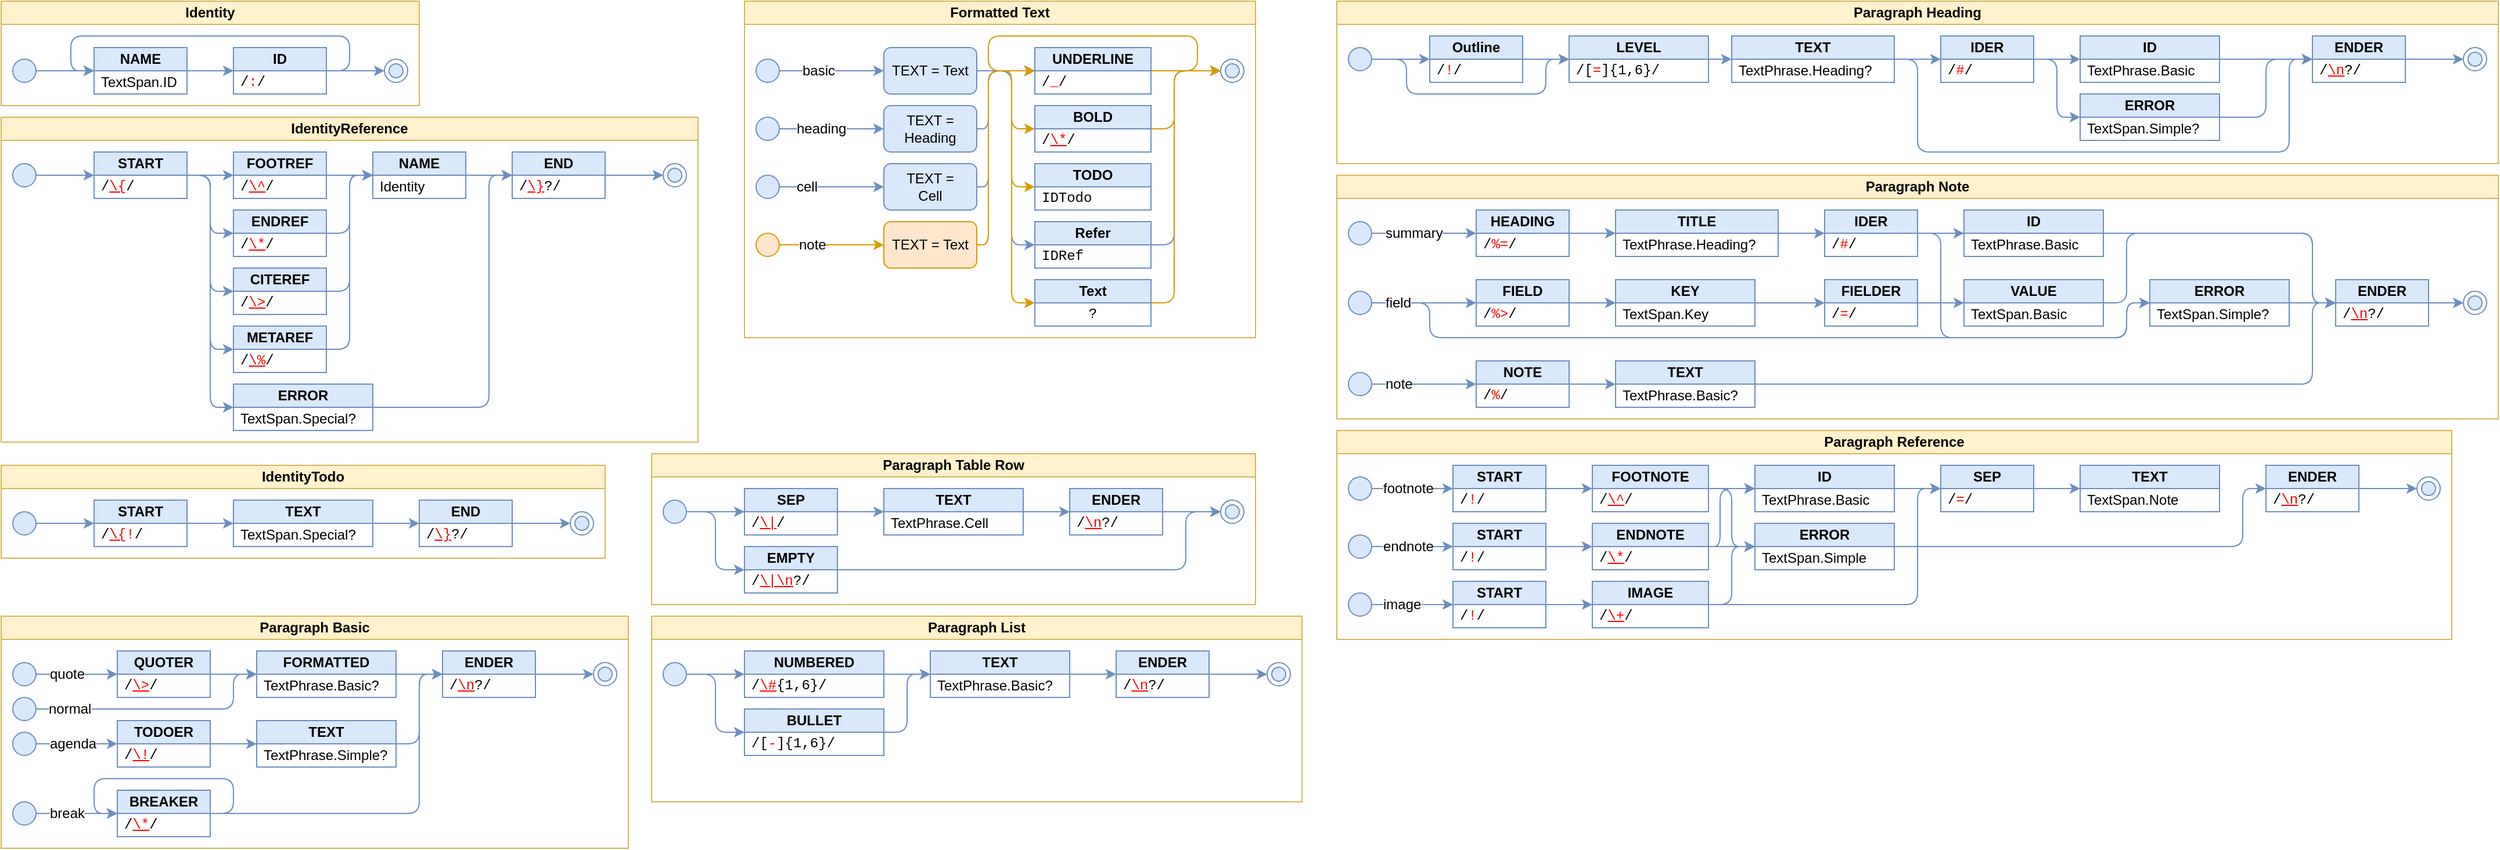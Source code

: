 <mxfile version="20.7.4" type="device" pages="3"><diagram id="sc-TOonuatIkfXAEyowG" name="schema package"><mxGraphModel dx="1434" dy="888" grid="1" gridSize="10" guides="1" tooltips="1" connect="1" arrows="1" fold="1" page="1" pageScale="1" pageWidth="1169" pageHeight="827" math="0" shadow="0"><root><mxCell id="0"/><mxCell id="1" parent="0"/><mxCell id="syiS9b6Fad9CALRtjy05-2" value="Identity" style="swimlane;whiteSpace=wrap;html=1;fillColor=#fff2cc;strokeColor=#d6b656;startSize=20;" parent="1" vertex="1"><mxGeometry x="40" y="40" width="360" height="90" as="geometry"/></mxCell><mxCell id="syiS9b6Fad9CALRtjy05-52" style="edgeStyle=orthogonalEdgeStyle;shape=connector;rounded=1;orthogonalLoop=1;jettySize=auto;html=1;labelBackgroundColor=default;strokeColor=#6c8ebf;fontFamily=Helvetica;fontSize=12;fontColor=default;endArrow=classic;fillColor=#dae8fc;" parent="syiS9b6Fad9CALRtjy05-2" source="syiS9b6Fad9CALRtjy05-3" target="syiS9b6Fad9CALRtjy05-47" edge="1"><mxGeometry relative="1" as="geometry"/></mxCell><mxCell id="syiS9b6Fad9CALRtjy05-3" value="" style="ellipse;whiteSpace=wrap;html=1;aspect=fixed;fillColor=#dae8fc;strokeColor=#6c8ebf;" parent="syiS9b6Fad9CALRtjy05-2" vertex="1"><mxGeometry x="10" y="50" width="20" height="20" as="geometry"/></mxCell><mxCell id="syiS9b6Fad9CALRtjy05-34" value="" style="edgeStyle=orthogonalEdgeStyle;shape=connector;rounded=1;orthogonalLoop=1;jettySize=auto;html=1;labelBackgroundColor=default;strokeColor=#6c8ebf;fontFamily=Helvetica;fontSize=12;fontColor=default;endArrow=classic;fillColor=#dae8fc;" parent="syiS9b6Fad9CALRtjy05-2" source="syiS9b6Fad9CALRtjy05-24" target="syiS9b6Fad9CALRtjy05-33" edge="1"><mxGeometry relative="1" as="geometry"/></mxCell><mxCell id="syiS9b6Fad9CALRtjy05-53" style="edgeStyle=orthogonalEdgeStyle;shape=connector;rounded=1;orthogonalLoop=1;jettySize=auto;html=1;labelBackgroundColor=default;strokeColor=#6c8ebf;fontFamily=Helvetica;fontSize=12;fontColor=default;endArrow=classic;fillColor=#dae8fc;" parent="syiS9b6Fad9CALRtjy05-2" source="syiS9b6Fad9CALRtjy05-24" target="syiS9b6Fad9CALRtjy05-47" edge="1"><mxGeometry relative="1" as="geometry"><Array as="points"><mxPoint x="300" y="60"/><mxPoint x="300" y="30"/><mxPoint x="60" y="30"/><mxPoint x="60" y="60"/></Array></mxGeometry></mxCell><mxCell id="syiS9b6Fad9CALRtjy05-24" value="ID" style="swimlane;fontStyle=1;childLayout=stackLayout;horizontal=1;startSize=20;horizontalStack=0;resizeParent=1;resizeParentMax=0;resizeLast=0;collapsible=1;marginBottom=0;whiteSpace=wrap;html=1;strokeColor=#6c8ebf;fontFamily=Helvetica;fontSize=12;fontColor=default;fillColor=#dae8fc;" parent="syiS9b6Fad9CALRtjy05-2" vertex="1"><mxGeometry x="200" y="40" width="80" height="40" as="geometry"/></mxCell><mxCell id="syiS9b6Fad9CALRtjy05-25" value="/&lt;font color=&quot;#ff0000&quot;&gt;:&lt;/font&gt;/" style="text;strokeColor=none;fillColor=none;align=left;verticalAlign=middle;spacingLeft=4;spacingRight=4;overflow=hidden;points=[[0,0.5],[1,0.5]];portConstraint=eastwest;rotatable=0;whiteSpace=wrap;html=1;fontFamily=Courier New;fontSize=12;fontColor=default;" parent="syiS9b6Fad9CALRtjy05-24" vertex="1"><mxGeometry y="20" width="80" height="20" as="geometry"/></mxCell><mxCell id="syiS9b6Fad9CALRtjy05-33" value="" style="ellipse;html=1;shape=endState;fillColor=#dae8fc;strokeColor=#6c8ebf;fontFamily=Helvetica;fontSize=12;" parent="syiS9b6Fad9CALRtjy05-2" vertex="1"><mxGeometry x="330" y="50" width="20" height="20" as="geometry"/></mxCell><mxCell id="syiS9b6Fad9CALRtjy05-51" value="" style="edgeStyle=orthogonalEdgeStyle;shape=connector;rounded=1;orthogonalLoop=1;jettySize=auto;html=1;labelBackgroundColor=default;strokeColor=#6c8ebf;fontFamily=Helvetica;fontSize=12;fontColor=default;endArrow=classic;fillColor=#dae8fc;" parent="syiS9b6Fad9CALRtjy05-2" source="syiS9b6Fad9CALRtjy05-47" target="syiS9b6Fad9CALRtjy05-24" edge="1"><mxGeometry relative="1" as="geometry"/></mxCell><mxCell id="syiS9b6Fad9CALRtjy05-47" value="NAME" style="swimlane;fontStyle=1;childLayout=stackLayout;horizontal=1;startSize=20;horizontalStack=0;resizeParent=1;resizeParentMax=0;resizeLast=0;collapsible=1;marginBottom=0;whiteSpace=wrap;html=1;strokeColor=#6c8ebf;fontFamily=Helvetica;fontSize=12;fontColor=default;fillColor=#dae8fc;" parent="syiS9b6Fad9CALRtjy05-2" vertex="1"><mxGeometry x="80" y="40" width="80" height="40" as="geometry"/></mxCell><mxCell id="syiS9b6Fad9CALRtjy05-48" value="TextSpan.ID" style="text;strokeColor=none;fillColor=none;align=left;verticalAlign=middle;spacingLeft=4;spacingRight=4;overflow=hidden;points=[[0,0.5],[1,0.5]];portConstraint=eastwest;rotatable=0;whiteSpace=wrap;html=1;fontFamily=Helvetica;fontSize=12;fontColor=default;fontStyle=0" parent="syiS9b6Fad9CALRtjy05-47" vertex="1"><mxGeometry y="20" width="80" height="20" as="geometry"/></mxCell><mxCell id="syiS9b6Fad9CALRtjy05-35" value="IdentityReference" style="swimlane;whiteSpace=wrap;html=1;fillColor=#fff2cc;strokeColor=#d6b656;startSize=20;" parent="1" vertex="1"><mxGeometry x="40" y="140" width="600" height="280" as="geometry"/></mxCell><mxCell id="syiS9b6Fad9CALRtjy05-54" value="" style="edgeStyle=orthogonalEdgeStyle;shape=connector;rounded=1;orthogonalLoop=1;jettySize=auto;html=1;labelBackgroundColor=default;strokeColor=#6c8ebf;fontFamily=Helvetica;fontSize=12;fontColor=default;endArrow=classic;fillColor=#dae8fc;" parent="syiS9b6Fad9CALRtjy05-35" source="syiS9b6Fad9CALRtjy05-37" target="syiS9b6Fad9CALRtjy05-45" edge="1"><mxGeometry relative="1" as="geometry"/></mxCell><mxCell id="syiS9b6Fad9CALRtjy05-37" value="" style="ellipse;whiteSpace=wrap;html=1;aspect=fixed;fillColor=#dae8fc;strokeColor=#6c8ebf;" parent="syiS9b6Fad9CALRtjy05-35" vertex="1"><mxGeometry x="10" y="40" width="20" height="20" as="geometry"/></mxCell><mxCell id="syiS9b6Fad9CALRtjy05-40" value="FOOTREF" style="swimlane;fontStyle=1;childLayout=stackLayout;horizontal=1;startSize=20;horizontalStack=0;resizeParent=1;resizeParentMax=0;resizeLast=0;collapsible=1;marginBottom=0;whiteSpace=wrap;html=1;strokeColor=#6c8ebf;fontFamily=Helvetica;fontSize=12;fontColor=default;fillColor=#dae8fc;" parent="syiS9b6Fad9CALRtjy05-35" vertex="1"><mxGeometry x="200" y="30" width="80" height="40" as="geometry"/></mxCell><mxCell id="syiS9b6Fad9CALRtjy05-41" value="/&lt;font color=&quot;#ff0000&quot;&gt;&lt;u&gt;\^&lt;/u&gt;&lt;/font&gt;/" style="text;strokeColor=none;fillColor=none;align=left;verticalAlign=middle;spacingLeft=4;spacingRight=4;overflow=hidden;points=[[0,0.5],[1,0.5]];portConstraint=eastwest;rotatable=0;whiteSpace=wrap;html=1;fontFamily=Courier New;fontSize=12;fontColor=default;" parent="syiS9b6Fad9CALRtjy05-40" vertex="1"><mxGeometry y="20" width="80" height="20" as="geometry"/></mxCell><mxCell id="syiS9b6Fad9CALRtjy05-55" style="edgeStyle=elbowEdgeStyle;shape=connector;rounded=1;orthogonalLoop=1;jettySize=auto;html=1;labelBackgroundColor=default;strokeColor=#6c8ebf;fontFamily=Helvetica;fontSize=12;fontColor=default;endArrow=classic;fillColor=#dae8fc;" parent="syiS9b6Fad9CALRtjy05-35" source="syiS9b6Fad9CALRtjy05-45" target="syiS9b6Fad9CALRtjy05-40" edge="1"><mxGeometry relative="1" as="geometry"/></mxCell><mxCell id="syiS9b6Fad9CALRtjy05-67" style="edgeStyle=elbowEdgeStyle;shape=connector;rounded=1;orthogonalLoop=1;jettySize=auto;html=1;labelBackgroundColor=default;strokeColor=#6c8ebf;fontFamily=Helvetica;fontSize=12;fontColor=#FF0000;endArrow=classic;fillColor=#dae8fc;" parent="syiS9b6Fad9CALRtjy05-35" source="syiS9b6Fad9CALRtjy05-45" target="syiS9b6Fad9CALRtjy05-56" edge="1"><mxGeometry relative="1" as="geometry"/></mxCell><mxCell id="syiS9b6Fad9CALRtjy05-68" style="edgeStyle=elbowEdgeStyle;shape=connector;rounded=1;orthogonalLoop=1;jettySize=auto;html=1;labelBackgroundColor=default;strokeColor=#6c8ebf;fontFamily=Helvetica;fontSize=12;fontColor=#FF0000;endArrow=classic;fillColor=#dae8fc;" parent="syiS9b6Fad9CALRtjy05-35" source="syiS9b6Fad9CALRtjy05-45" target="syiS9b6Fad9CALRtjy05-58" edge="1"><mxGeometry relative="1" as="geometry"/></mxCell><mxCell id="syiS9b6Fad9CALRtjy05-69" style="edgeStyle=elbowEdgeStyle;shape=connector;rounded=1;orthogonalLoop=1;jettySize=auto;html=1;labelBackgroundColor=default;strokeColor=#6c8ebf;fontFamily=Helvetica;fontSize=12;fontColor=#FF0000;endArrow=classic;fillColor=#dae8fc;" parent="syiS9b6Fad9CALRtjy05-35" source="syiS9b6Fad9CALRtjy05-45" target="syiS9b6Fad9CALRtjy05-60" edge="1"><mxGeometry relative="1" as="geometry"/></mxCell><mxCell id="syiS9b6Fad9CALRtjy05-70" style="edgeStyle=elbowEdgeStyle;shape=connector;rounded=1;orthogonalLoop=1;jettySize=auto;html=1;labelBackgroundColor=default;strokeColor=#6c8ebf;fontFamily=Helvetica;fontSize=12;fontColor=#FF0000;endArrow=classic;fillColor=#dae8fc;" parent="syiS9b6Fad9CALRtjy05-35" source="syiS9b6Fad9CALRtjy05-45" target="syiS9b6Fad9CALRtjy05-62" edge="1"><mxGeometry relative="1" as="geometry"/></mxCell><mxCell id="syiS9b6Fad9CALRtjy05-45" value="START" style="swimlane;fontStyle=1;childLayout=stackLayout;horizontal=1;startSize=20;horizontalStack=0;resizeParent=1;resizeParentMax=0;resizeLast=0;collapsible=1;marginBottom=0;whiteSpace=wrap;html=1;strokeColor=#6c8ebf;fontFamily=Helvetica;fontSize=12;fontColor=default;fillColor=#dae8fc;" parent="syiS9b6Fad9CALRtjy05-35" vertex="1"><mxGeometry x="80" y="30" width="80" height="40" as="geometry"/></mxCell><mxCell id="syiS9b6Fad9CALRtjy05-46" value="/&lt;font color=&quot;#ff0000&quot;&gt;&lt;u&gt;\{&lt;/u&gt;&lt;/font&gt;/" style="text;strokeColor=none;fillColor=none;align=left;verticalAlign=middle;spacingLeft=4;spacingRight=4;overflow=hidden;points=[[0,0.5],[1,0.5]];portConstraint=eastwest;rotatable=0;whiteSpace=wrap;html=1;fontFamily=Courier New;fontSize=12;fontColor=default;" parent="syiS9b6Fad9CALRtjy05-45" vertex="1"><mxGeometry y="20" width="80" height="20" as="geometry"/></mxCell><mxCell id="syiS9b6Fad9CALRtjy05-56" value="ENDREF" style="swimlane;fontStyle=1;childLayout=stackLayout;horizontal=1;startSize=20;horizontalStack=0;resizeParent=1;resizeParentMax=0;resizeLast=0;collapsible=1;marginBottom=0;whiteSpace=wrap;html=1;strokeColor=#6c8ebf;fontFamily=Helvetica;fontSize=12;fontColor=default;fillColor=#dae8fc;" parent="syiS9b6Fad9CALRtjy05-35" vertex="1"><mxGeometry x="200" y="80" width="80" height="40" as="geometry"/></mxCell><mxCell id="syiS9b6Fad9CALRtjy05-57" value="/&lt;font color=&quot;#ff0000&quot;&gt;&lt;u&gt;\*&lt;/u&gt;&lt;/font&gt;/" style="text;strokeColor=none;fillColor=none;align=left;verticalAlign=middle;spacingLeft=4;spacingRight=4;overflow=hidden;points=[[0,0.5],[1,0.5]];portConstraint=eastwest;rotatable=0;whiteSpace=wrap;html=1;fontFamily=Courier New;fontSize=12;fontColor=default;" parent="syiS9b6Fad9CALRtjy05-56" vertex="1"><mxGeometry y="20" width="80" height="20" as="geometry"/></mxCell><mxCell id="syiS9b6Fad9CALRtjy05-58" value="CITEREF" style="swimlane;fontStyle=1;childLayout=stackLayout;horizontal=1;startSize=20;horizontalStack=0;resizeParent=1;resizeParentMax=0;resizeLast=0;collapsible=1;marginBottom=0;whiteSpace=wrap;html=1;strokeColor=#6c8ebf;fontFamily=Helvetica;fontSize=12;fontColor=default;fillColor=#dae8fc;" parent="syiS9b6Fad9CALRtjy05-35" vertex="1"><mxGeometry x="200" y="130" width="80" height="40" as="geometry"/></mxCell><mxCell id="syiS9b6Fad9CALRtjy05-59" value="/&lt;font color=&quot;#ff0000&quot;&gt;&lt;u&gt;\&amp;gt;&lt;/u&gt;&lt;/font&gt;/" style="text;strokeColor=none;fillColor=none;align=left;verticalAlign=middle;spacingLeft=4;spacingRight=4;overflow=hidden;points=[[0,0.5],[1,0.5]];portConstraint=eastwest;rotatable=0;whiteSpace=wrap;html=1;fontFamily=Courier New;fontSize=12;fontColor=default;" parent="syiS9b6Fad9CALRtjy05-58" vertex="1"><mxGeometry y="20" width="80" height="20" as="geometry"/></mxCell><mxCell id="syiS9b6Fad9CALRtjy05-60" value="METAREF" style="swimlane;fontStyle=1;childLayout=stackLayout;horizontal=1;startSize=20;horizontalStack=0;resizeParent=1;resizeParentMax=0;resizeLast=0;collapsible=1;marginBottom=0;whiteSpace=wrap;html=1;strokeColor=#6c8ebf;fontFamily=Helvetica;fontSize=12;fontColor=default;fillColor=#dae8fc;" parent="syiS9b6Fad9CALRtjy05-35" vertex="1"><mxGeometry x="200" y="180" width="80" height="40" as="geometry"/></mxCell><mxCell id="syiS9b6Fad9CALRtjy05-61" value="/&lt;font color=&quot;#ff0000&quot;&gt;&lt;u&gt;\%&lt;/u&gt;&lt;/font&gt;/" style="text;strokeColor=none;fillColor=none;align=left;verticalAlign=middle;spacingLeft=4;spacingRight=4;overflow=hidden;points=[[0,0.5],[1,0.5]];portConstraint=eastwest;rotatable=0;whiteSpace=wrap;html=1;fontFamily=Courier New;fontSize=12;fontColor=default;" parent="syiS9b6Fad9CALRtjy05-60" vertex="1"><mxGeometry y="20" width="80" height="20" as="geometry"/></mxCell><mxCell id="syiS9b6Fad9CALRtjy05-78" style="edgeStyle=elbowEdgeStyle;shape=connector;rounded=1;orthogonalLoop=1;jettySize=auto;html=1;labelBackgroundColor=default;strokeColor=#6c8ebf;fontFamily=Helvetica;fontSize=12;fontColor=#FF0000;endArrow=classic;fillColor=#dae8fc;" parent="syiS9b6Fad9CALRtjy05-35" source="syiS9b6Fad9CALRtjy05-62" target="syiS9b6Fad9CALRtjy05-64" edge="1"><mxGeometry relative="1" as="geometry"><Array as="points"><mxPoint x="420" y="180"/></Array></mxGeometry></mxCell><mxCell id="syiS9b6Fad9CALRtjy05-62" value="ERROR" style="swimlane;fontStyle=1;childLayout=stackLayout;horizontal=1;startSize=20;horizontalStack=0;resizeParent=1;resizeParentMax=0;resizeLast=0;collapsible=1;marginBottom=0;whiteSpace=wrap;html=1;strokeColor=#6c8ebf;fontFamily=Helvetica;fontSize=12;fontColor=default;fillColor=#dae8fc;" parent="syiS9b6Fad9CALRtjy05-35" vertex="1"><mxGeometry x="200" y="230" width="120" height="40" as="geometry"/></mxCell><mxCell id="syiS9b6Fad9CALRtjy05-63" value="TextSpan.Special?" style="text;strokeColor=none;fillColor=none;align=left;verticalAlign=middle;spacingLeft=4;spacingRight=4;overflow=hidden;points=[[0,0.5],[1,0.5]];portConstraint=eastwest;rotatable=0;whiteSpace=wrap;html=1;fontFamily=Helvetica;fontSize=12;fontColor=default;fontStyle=0" parent="syiS9b6Fad9CALRtjy05-62" vertex="1"><mxGeometry y="20" width="120" height="20" as="geometry"/></mxCell><mxCell id="syiS9b6Fad9CALRtjy05-44" value="" style="ellipse;html=1;shape=endState;fillColor=#dae8fc;strokeColor=#6c8ebf;fontFamily=Helvetica;fontSize=12;" parent="syiS9b6Fad9CALRtjy05-35" vertex="1"><mxGeometry x="570" y="40" width="20" height="20" as="geometry"/></mxCell><mxCell id="syiS9b6Fad9CALRtjy05-77" value="" style="edgeStyle=elbowEdgeStyle;shape=connector;rounded=1;orthogonalLoop=1;jettySize=auto;html=1;labelBackgroundColor=default;strokeColor=#6c8ebf;fontFamily=Helvetica;fontSize=12;fontColor=#FF0000;endArrow=classic;fillColor=#dae8fc;" parent="syiS9b6Fad9CALRtjy05-35" source="syiS9b6Fad9CALRtjy05-75" target="syiS9b6Fad9CALRtjy05-64" edge="1"><mxGeometry relative="1" as="geometry"/></mxCell><mxCell id="syiS9b6Fad9CALRtjy05-75" value="NAME" style="swimlane;fontStyle=1;childLayout=stackLayout;horizontal=1;startSize=20;horizontalStack=0;resizeParent=1;resizeParentMax=0;resizeLast=0;collapsible=1;marginBottom=0;whiteSpace=wrap;html=1;strokeColor=#6c8ebf;fontFamily=Helvetica;fontSize=12;fontColor=default;fillColor=#dae8fc;" parent="syiS9b6Fad9CALRtjy05-35" vertex="1"><mxGeometry x="320" y="30" width="80" height="40" as="geometry"/></mxCell><mxCell id="syiS9b6Fad9CALRtjy05-76" value="Identity" style="text;strokeColor=none;fillColor=none;align=left;verticalAlign=middle;spacingLeft=4;spacingRight=4;overflow=hidden;points=[[0,0.5],[1,0.5]];portConstraint=eastwest;rotatable=0;whiteSpace=wrap;html=1;fontFamily=Helvetica;fontSize=12;fontColor=default;fontStyle=0" parent="syiS9b6Fad9CALRtjy05-75" vertex="1"><mxGeometry y="20" width="80" height="20" as="geometry"/></mxCell><mxCell id="syiS9b6Fad9CALRtjy05-73" style="edgeStyle=elbowEdgeStyle;shape=connector;rounded=1;orthogonalLoop=1;jettySize=auto;html=1;labelBackgroundColor=default;strokeColor=#6c8ebf;fontFamily=Helvetica;fontSize=12;fontColor=#FF0000;endArrow=classic;fillColor=#dae8fc;" parent="syiS9b6Fad9CALRtjy05-35" source="syiS9b6Fad9CALRtjy05-60" target="syiS9b6Fad9CALRtjy05-75" edge="1"><mxGeometry relative="1" as="geometry"/></mxCell><mxCell id="syiS9b6Fad9CALRtjy05-72" style="edgeStyle=elbowEdgeStyle;shape=connector;rounded=1;orthogonalLoop=1;jettySize=auto;html=1;labelBackgroundColor=default;strokeColor=#6c8ebf;fontFamily=Helvetica;fontSize=12;fontColor=#FF0000;endArrow=classic;fillColor=#dae8fc;" parent="syiS9b6Fad9CALRtjy05-35" source="syiS9b6Fad9CALRtjy05-58" target="syiS9b6Fad9CALRtjy05-75" edge="1"><mxGeometry relative="1" as="geometry"/></mxCell><mxCell id="syiS9b6Fad9CALRtjy05-71" style="edgeStyle=elbowEdgeStyle;shape=connector;rounded=1;orthogonalLoop=1;jettySize=auto;html=1;labelBackgroundColor=default;strokeColor=#6c8ebf;fontFamily=Helvetica;fontSize=12;fontColor=#FF0000;endArrow=classic;fillColor=#dae8fc;" parent="syiS9b6Fad9CALRtjy05-35" source="syiS9b6Fad9CALRtjy05-56" target="syiS9b6Fad9CALRtjy05-75" edge="1"><mxGeometry relative="1" as="geometry"/></mxCell><mxCell id="syiS9b6Fad9CALRtjy05-39" value="" style="edgeStyle=orthogonalEdgeStyle;shape=connector;rounded=1;orthogonalLoop=1;jettySize=auto;html=1;labelBackgroundColor=default;strokeColor=#6c8ebf;fontFamily=Helvetica;fontSize=12;fontColor=default;endArrow=classic;fillColor=#dae8fc;" parent="syiS9b6Fad9CALRtjy05-35" source="syiS9b6Fad9CALRtjy05-40" target="syiS9b6Fad9CALRtjy05-75" edge="1"><mxGeometry relative="1" as="geometry"/></mxCell><mxCell id="syiS9b6Fad9CALRtjy05-64" value="END" style="swimlane;fontStyle=1;childLayout=stackLayout;horizontal=1;startSize=20;horizontalStack=0;resizeParent=1;resizeParentMax=0;resizeLast=0;collapsible=1;marginBottom=0;whiteSpace=wrap;html=1;strokeColor=#6c8ebf;fontFamily=Helvetica;fontSize=12;fontColor=default;fillColor=#dae8fc;" parent="syiS9b6Fad9CALRtjy05-35" vertex="1"><mxGeometry x="440" y="30" width="80" height="40" as="geometry"/></mxCell><mxCell id="syiS9b6Fad9CALRtjy05-65" value="/&lt;font color=&quot;#ff0000&quot;&gt;&lt;u&gt;\}&lt;/u&gt;&lt;/font&gt;?/" style="text;strokeColor=none;fillColor=none;align=left;verticalAlign=middle;spacingLeft=4;spacingRight=4;overflow=hidden;points=[[0,0.5],[1,0.5]];portConstraint=eastwest;rotatable=0;whiteSpace=wrap;html=1;fontFamily=Courier New;fontSize=12;fontColor=default;" parent="syiS9b6Fad9CALRtjy05-64" vertex="1"><mxGeometry y="20" width="80" height="20" as="geometry"/></mxCell><mxCell id="syiS9b6Fad9CALRtjy05-66" value="" style="edgeStyle=orthogonalEdgeStyle;shape=connector;rounded=1;orthogonalLoop=1;jettySize=auto;html=1;labelBackgroundColor=default;strokeColor=#6c8ebf;fontFamily=Helvetica;fontSize=12;fontColor=#FF0000;endArrow=classic;fillColor=#dae8fc;" parent="syiS9b6Fad9CALRtjy05-35" source="syiS9b6Fad9CALRtjy05-64" target="syiS9b6Fad9CALRtjy05-44" edge="1"><mxGeometry relative="1" as="geometry"/></mxCell><mxCell id="syiS9b6Fad9CALRtjy05-79" value="IdentityTodo" style="swimlane;whiteSpace=wrap;html=1;fillColor=#fff2cc;strokeColor=#d6b656;startSize=20;" parent="1" vertex="1"><mxGeometry x="40" y="440" width="520" height="80" as="geometry"/></mxCell><mxCell id="syiS9b6Fad9CALRtjy05-80" value="" style="edgeStyle=orthogonalEdgeStyle;shape=connector;rounded=1;orthogonalLoop=1;jettySize=auto;html=1;labelBackgroundColor=default;strokeColor=#6c8ebf;fontFamily=Helvetica;fontSize=12;fontColor=default;endArrow=classic;fillColor=#dae8fc;" parent="syiS9b6Fad9CALRtjy05-79" source="syiS9b6Fad9CALRtjy05-81" target="syiS9b6Fad9CALRtjy05-89" edge="1"><mxGeometry relative="1" as="geometry"/></mxCell><mxCell id="syiS9b6Fad9CALRtjy05-81" value="" style="ellipse;whiteSpace=wrap;html=1;aspect=fixed;fillColor=#dae8fc;strokeColor=#6c8ebf;" parent="syiS9b6Fad9CALRtjy05-79" vertex="1"><mxGeometry x="10" y="40" width="20" height="20" as="geometry"/></mxCell><mxCell id="syiS9b6Fad9CALRtjy05-88" style="edgeStyle=elbowEdgeStyle;shape=connector;rounded=1;orthogonalLoop=1;jettySize=auto;html=1;labelBackgroundColor=default;strokeColor=#6c8ebf;fontFamily=Helvetica;fontSize=12;fontColor=#FF0000;endArrow=classic;fillColor=#dae8fc;" parent="syiS9b6Fad9CALRtjy05-79" source="syiS9b6Fad9CALRtjy05-89" target="syiS9b6Fad9CALRtjy05-98" edge="1"><mxGeometry relative="1" as="geometry"/></mxCell><mxCell id="syiS9b6Fad9CALRtjy05-89" value="START" style="swimlane;fontStyle=1;childLayout=stackLayout;horizontal=1;startSize=20;horizontalStack=0;resizeParent=1;resizeParentMax=0;resizeLast=0;collapsible=1;marginBottom=0;whiteSpace=wrap;html=1;strokeColor=#6c8ebf;fontFamily=Helvetica;fontSize=12;fontColor=default;fillColor=#dae8fc;" parent="syiS9b6Fad9CALRtjy05-79" vertex="1"><mxGeometry x="80" y="30" width="80" height="40" as="geometry"/></mxCell><mxCell id="syiS9b6Fad9CALRtjy05-90" value="/&lt;font color=&quot;#ff0000&quot;&gt;&lt;u&gt;\{&lt;/u&gt;!&lt;/font&gt;/" style="text;strokeColor=none;fillColor=none;align=left;verticalAlign=middle;spacingLeft=4;spacingRight=4;overflow=hidden;points=[[0,0.5],[1,0.5]];portConstraint=eastwest;rotatable=0;whiteSpace=wrap;html=1;fontFamily=Courier New;fontSize=12;fontColor=default;" parent="syiS9b6Fad9CALRtjy05-89" vertex="1"><mxGeometry y="20" width="80" height="20" as="geometry"/></mxCell><mxCell id="syiS9b6Fad9CALRtjy05-97" style="edgeStyle=elbowEdgeStyle;shape=connector;rounded=1;orthogonalLoop=1;jettySize=auto;html=1;labelBackgroundColor=default;strokeColor=#6c8ebf;fontFamily=Helvetica;fontSize=12;fontColor=#FF0000;endArrow=classic;fillColor=#dae8fc;" parent="syiS9b6Fad9CALRtjy05-79" source="syiS9b6Fad9CALRtjy05-98" target="syiS9b6Fad9CALRtjy05-108" edge="1"><mxGeometry relative="1" as="geometry"/></mxCell><mxCell id="syiS9b6Fad9CALRtjy05-98" value="TEXT" style="swimlane;fontStyle=1;childLayout=stackLayout;horizontal=1;startSize=20;horizontalStack=0;resizeParent=1;resizeParentMax=0;resizeLast=0;collapsible=1;marginBottom=0;whiteSpace=wrap;html=1;strokeColor=#6c8ebf;fontFamily=Helvetica;fontSize=12;fontColor=default;fillColor=#dae8fc;" parent="syiS9b6Fad9CALRtjy05-79" vertex="1"><mxGeometry x="200" y="30" width="120" height="40" as="geometry"/></mxCell><mxCell id="syiS9b6Fad9CALRtjy05-99" value="TextSpan.Special?" style="text;strokeColor=none;fillColor=none;align=left;verticalAlign=middle;spacingLeft=4;spacingRight=4;overflow=hidden;points=[[0,0.5],[1,0.5]];portConstraint=eastwest;rotatable=0;whiteSpace=wrap;html=1;fontFamily=Helvetica;fontSize=12;fontColor=default;fontStyle=0" parent="syiS9b6Fad9CALRtjy05-98" vertex="1"><mxGeometry y="20" width="120" height="20" as="geometry"/></mxCell><mxCell id="syiS9b6Fad9CALRtjy05-100" value="" style="ellipse;html=1;shape=endState;fillColor=#dae8fc;strokeColor=#6c8ebf;fontFamily=Helvetica;fontSize=12;" parent="syiS9b6Fad9CALRtjy05-79" vertex="1"><mxGeometry x="490" y="40" width="20" height="20" as="geometry"/></mxCell><mxCell id="syiS9b6Fad9CALRtjy05-108" value="END" style="swimlane;fontStyle=1;childLayout=stackLayout;horizontal=1;startSize=20;horizontalStack=0;resizeParent=1;resizeParentMax=0;resizeLast=0;collapsible=1;marginBottom=0;whiteSpace=wrap;html=1;strokeColor=#6c8ebf;fontFamily=Helvetica;fontSize=12;fontColor=default;fillColor=#dae8fc;" parent="syiS9b6Fad9CALRtjy05-79" vertex="1"><mxGeometry x="360" y="30" width="80" height="40" as="geometry"/></mxCell><mxCell id="syiS9b6Fad9CALRtjy05-109" value="/&lt;font color=&quot;#ff0000&quot;&gt;&lt;u&gt;\}&lt;/u&gt;&lt;/font&gt;?/" style="text;strokeColor=none;fillColor=none;align=left;verticalAlign=middle;spacingLeft=4;spacingRight=4;overflow=hidden;points=[[0,0.5],[1,0.5]];portConstraint=eastwest;rotatable=0;whiteSpace=wrap;html=1;fontFamily=Courier New;fontSize=12;fontColor=default;" parent="syiS9b6Fad9CALRtjy05-108" vertex="1"><mxGeometry y="20" width="80" height="20" as="geometry"/></mxCell><mxCell id="syiS9b6Fad9CALRtjy05-110" value="" style="edgeStyle=orthogonalEdgeStyle;shape=connector;rounded=1;orthogonalLoop=1;jettySize=auto;html=1;labelBackgroundColor=default;strokeColor=#6c8ebf;fontFamily=Helvetica;fontSize=12;fontColor=#FF0000;endArrow=classic;fillColor=#dae8fc;" parent="syiS9b6Fad9CALRtjy05-79" source="syiS9b6Fad9CALRtjy05-108" target="syiS9b6Fad9CALRtjy05-100" edge="1"><mxGeometry relative="1" as="geometry"/></mxCell><mxCell id="syiS9b6Fad9CALRtjy05-119" value="Paragraph Basic" style="swimlane;whiteSpace=wrap;html=1;fillColor=#fff2cc;strokeColor=#d6b656;startSize=20;" parent="1" vertex="1"><mxGeometry x="40" y="570" width="540" height="200" as="geometry"/></mxCell><mxCell id="syiS9b6Fad9CALRtjy05-149" value="quote" style="edgeStyle=elbowEdgeStyle;shape=connector;rounded=1;orthogonalLoop=1;jettySize=auto;html=1;labelBackgroundColor=default;strokeColor=#6c8ebf;fontFamily=Helvetica;fontSize=12;fontColor=default;endArrow=classic;startSize=20;fillColor=#dae8fc;align=left;" parent="syiS9b6Fad9CALRtjy05-119" source="syiS9b6Fad9CALRtjy05-121" target="syiS9b6Fad9CALRtjy05-137" edge="1"><mxGeometry x="-0.714" relative="1" as="geometry"><mxPoint as="offset"/></mxGeometry></mxCell><mxCell id="syiS9b6Fad9CALRtjy05-121" value="" style="ellipse;whiteSpace=wrap;html=1;aspect=fixed;fillColor=#dae8fc;strokeColor=#6c8ebf;" parent="syiS9b6Fad9CALRtjy05-119" vertex="1"><mxGeometry x="10" y="40" width="20" height="20" as="geometry"/></mxCell><mxCell id="syiS9b6Fad9CALRtjy05-128" value="" style="ellipse;html=1;shape=endState;fillColor=#dae8fc;strokeColor=#6c8ebf;fontFamily=Helvetica;fontSize=12;" parent="syiS9b6Fad9CALRtjy05-119" vertex="1"><mxGeometry x="510" y="40" width="20" height="20" as="geometry"/></mxCell><mxCell id="syiS9b6Fad9CALRtjy05-154" style="edgeStyle=elbowEdgeStyle;shape=connector;rounded=1;orthogonalLoop=1;jettySize=auto;html=1;labelBackgroundColor=default;strokeColor=#6c8ebf;fontFamily=Helvetica;fontSize=12;fontColor=default;endArrow=classic;startSize=20;fillColor=#dae8fc;" parent="syiS9b6Fad9CALRtjy05-119" source="syiS9b6Fad9CALRtjy05-137" target="syiS9b6Fad9CALRtjy05-141" edge="1"><mxGeometry relative="1" as="geometry"/></mxCell><mxCell id="syiS9b6Fad9CALRtjy05-137" value="QUOTER" style="swimlane;fontStyle=1;childLayout=stackLayout;horizontal=1;startSize=20;horizontalStack=0;resizeParent=1;resizeParentMax=0;resizeLast=0;collapsible=1;marginBottom=0;whiteSpace=wrap;html=1;strokeColor=#6c8ebf;fontFamily=Helvetica;fontSize=12;fontColor=default;fillColor=#dae8fc;" parent="syiS9b6Fad9CALRtjy05-119" vertex="1"><mxGeometry x="100" y="30" width="80" height="40" as="geometry"/></mxCell><mxCell id="syiS9b6Fad9CALRtjy05-138" value="/&lt;font color=&quot;#ff0000&quot;&gt;&lt;u&gt;\&amp;gt;&lt;/u&gt;&lt;/font&gt;/" style="text;strokeColor=none;fillColor=none;align=left;verticalAlign=middle;spacingLeft=4;spacingRight=4;overflow=hidden;points=[[0,0.5],[1,0.5]];portConstraint=eastwest;rotatable=0;whiteSpace=wrap;html=1;fontFamily=Courier New;fontSize=12;fontColor=default;" parent="syiS9b6Fad9CALRtjy05-137" vertex="1"><mxGeometry y="20" width="80" height="20" as="geometry"/></mxCell><mxCell id="syiS9b6Fad9CALRtjy05-163" style="edgeStyle=elbowEdgeStyle;shape=connector;rounded=1;orthogonalLoop=1;jettySize=auto;html=1;labelBackgroundColor=default;strokeColor=#6c8ebf;fontFamily=Helvetica;fontSize=12;fontColor=default;endArrow=classic;startSize=20;fillColor=#dae8fc;" parent="syiS9b6Fad9CALRtjy05-119" source="syiS9b6Fad9CALRtjy05-141" target="syiS9b6Fad9CALRtjy05-145" edge="1"><mxGeometry relative="1" as="geometry"/></mxCell><mxCell id="syiS9b6Fad9CALRtjy05-141" value="FORMATTED" style="swimlane;fontStyle=1;childLayout=stackLayout;horizontal=1;startSize=20;horizontalStack=0;resizeParent=1;resizeParentMax=0;resizeLast=0;collapsible=1;marginBottom=0;whiteSpace=wrap;html=1;strokeColor=#6c8ebf;fontFamily=Helvetica;fontSize=12;fontColor=default;fillColor=#dae8fc;" parent="syiS9b6Fad9CALRtjy05-119" vertex="1"><mxGeometry x="220" y="30" width="120" height="40" as="geometry"/></mxCell><mxCell id="syiS9b6Fad9CALRtjy05-142" value="TextPhrase.Basic?" style="text;strokeColor=none;fillColor=none;align=left;verticalAlign=middle;spacingLeft=4;spacingRight=4;overflow=hidden;points=[[0,0.5],[1,0.5]];portConstraint=eastwest;rotatable=0;whiteSpace=wrap;html=1;fontFamily=Helvetica;fontSize=12;fontColor=default;fontStyle=0" parent="syiS9b6Fad9CALRtjy05-141" vertex="1"><mxGeometry y="20" width="120" height="20" as="geometry"/></mxCell><mxCell id="syiS9b6Fad9CALRtjy05-168" style="edgeStyle=orthogonalEdgeStyle;shape=connector;rounded=1;orthogonalLoop=1;jettySize=auto;html=1;labelBackgroundColor=default;strokeColor=#6c8ebf;fontFamily=Helvetica;fontSize=12;fontColor=default;endArrow=classic;startSize=20;fillColor=#dae8fc;" parent="syiS9b6Fad9CALRtjy05-119" source="syiS9b6Fad9CALRtjy05-145" target="syiS9b6Fad9CALRtjy05-128" edge="1"><mxGeometry relative="1" as="geometry"/></mxCell><mxCell id="syiS9b6Fad9CALRtjy05-145" value="ENDER" style="swimlane;fontStyle=1;childLayout=stackLayout;horizontal=1;startSize=20;horizontalStack=0;resizeParent=1;resizeParentMax=0;resizeLast=0;collapsible=1;marginBottom=0;whiteSpace=wrap;html=1;strokeColor=#6c8ebf;fontFamily=Helvetica;fontSize=12;fontColor=default;fillColor=#dae8fc;" parent="syiS9b6Fad9CALRtjy05-119" vertex="1"><mxGeometry x="380" y="30" width="80" height="40" as="geometry"/></mxCell><mxCell id="syiS9b6Fad9CALRtjy05-146" value="/&lt;font color=&quot;#ff0000&quot;&gt;&lt;u&gt;\n&lt;/u&gt;&lt;/font&gt;?/" style="text;strokeColor=none;fillColor=none;align=left;verticalAlign=middle;spacingLeft=4;spacingRight=4;overflow=hidden;points=[[0,0.5],[1,0.5]];portConstraint=eastwest;rotatable=0;whiteSpace=wrap;html=1;fontFamily=Courier New;fontSize=12;fontColor=default;" parent="syiS9b6Fad9CALRtjy05-145" vertex="1"><mxGeometry y="20" width="80" height="20" as="geometry"/></mxCell><mxCell id="syiS9b6Fad9CALRtjy05-167" style="edgeStyle=orthogonalEdgeStyle;shape=connector;rounded=1;orthogonalLoop=1;jettySize=auto;html=1;labelBackgroundColor=default;strokeColor=#6c8ebf;fontFamily=Helvetica;fontSize=12;fontColor=default;endArrow=classic;startSize=20;fillColor=#dae8fc;" parent="syiS9b6Fad9CALRtjy05-119" source="syiS9b6Fad9CALRtjy05-147" target="syiS9b6Fad9CALRtjy05-145" edge="1"><mxGeometry relative="1" as="geometry"><Array as="points"><mxPoint x="360" y="170"/><mxPoint x="360" y="50"/></Array></mxGeometry></mxCell><mxCell id="syiS9b6Fad9CALRtjy05-147" value="BREAKER" style="swimlane;fontStyle=1;childLayout=stackLayout;horizontal=1;startSize=20;horizontalStack=0;resizeParent=1;resizeParentMax=0;resizeLast=0;collapsible=1;marginBottom=0;whiteSpace=wrap;html=1;strokeColor=#6c8ebf;fontFamily=Helvetica;fontSize=12;fontColor=default;fillColor=#dae8fc;" parent="syiS9b6Fad9CALRtjy05-119" vertex="1"><mxGeometry x="100" y="150" width="80" height="40" as="geometry"/></mxCell><mxCell id="syiS9b6Fad9CALRtjy05-148" value="/&lt;font color=&quot;#ff0000&quot;&gt;&lt;u&gt;\*&lt;/u&gt;&lt;/font&gt;/" style="text;strokeColor=none;fillColor=none;align=left;verticalAlign=middle;spacingLeft=4;spacingRight=4;overflow=hidden;points=[[0,0.5],[1,0.5]];portConstraint=eastwest;rotatable=0;whiteSpace=wrap;html=1;fontFamily=Courier New;fontSize=12;fontColor=default;" parent="syiS9b6Fad9CALRtjy05-147" vertex="1"><mxGeometry y="20" width="80" height="20" as="geometry"/></mxCell><mxCell id="syiS9b6Fad9CALRtjy05-158" value="normal" style="edgeStyle=elbowEdgeStyle;shape=connector;rounded=1;orthogonalLoop=1;jettySize=auto;html=1;labelBackgroundColor=default;strokeColor=#6c8ebf;fontFamily=Helvetica;fontSize=12;fontColor=default;endArrow=classic;startSize=20;fillColor=#dae8fc;align=left;" parent="syiS9b6Fad9CALRtjy05-119" source="syiS9b6Fad9CALRtjy05-156" target="syiS9b6Fad9CALRtjy05-141" edge="1"><mxGeometry x="-0.917" relative="1" as="geometry"><Array as="points"><mxPoint x="200" y="80"/><mxPoint x="200" y="90"/><mxPoint x="200" y="100"/></Array><mxPoint as="offset"/></mxGeometry></mxCell><mxCell id="syiS9b6Fad9CALRtjy05-156" value="" style="ellipse;whiteSpace=wrap;html=1;aspect=fixed;fillColor=#dae8fc;strokeColor=#6c8ebf;" parent="syiS9b6Fad9CALRtjy05-119" vertex="1"><mxGeometry x="10" y="70" width="20" height="20" as="geometry"/></mxCell><mxCell id="syiS9b6Fad9CALRtjy05-161" value="break" style="edgeStyle=elbowEdgeStyle;shape=connector;rounded=1;orthogonalLoop=1;jettySize=auto;html=1;labelBackgroundColor=default;strokeColor=#6c8ebf;fontFamily=Helvetica;fontSize=12;fontColor=default;endArrow=classic;startSize=20;fillColor=#dae8fc;align=left;" parent="syiS9b6Fad9CALRtjy05-119" source="syiS9b6Fad9CALRtjy05-159" target="syiS9b6Fad9CALRtjy05-147" edge="1"><mxGeometry x="-0.714" relative="1" as="geometry"><mxPoint as="offset"/></mxGeometry></mxCell><mxCell id="syiS9b6Fad9CALRtjy05-159" value="" style="ellipse;whiteSpace=wrap;html=1;aspect=fixed;fillColor=#dae8fc;strokeColor=#6c8ebf;" parent="syiS9b6Fad9CALRtjy05-119" vertex="1"><mxGeometry x="10" y="160" width="20" height="20" as="geometry"/></mxCell><mxCell id="syiS9b6Fad9CALRtjy05-150" value="" style="ellipse;whiteSpace=wrap;html=1;aspect=fixed;fillColor=#dae8fc;strokeColor=#6c8ebf;" parent="syiS9b6Fad9CALRtjy05-119" vertex="1"><mxGeometry x="10" y="100" width="20" height="20" as="geometry"/></mxCell><mxCell id="syiS9b6Fad9CALRtjy05-162" style="edgeStyle=elbowEdgeStyle;shape=connector;rounded=1;orthogonalLoop=1;jettySize=auto;html=1;labelBackgroundColor=default;strokeColor=#6c8ebf;fontFamily=Helvetica;fontSize=12;fontColor=default;endArrow=classic;startSize=20;fillColor=#dae8fc;" parent="syiS9b6Fad9CALRtjy05-119" source="syiS9b6Fad9CALRtjy05-139" target="syiS9b6Fad9CALRtjy05-143" edge="1"><mxGeometry relative="1" as="geometry"/></mxCell><mxCell id="syiS9b6Fad9CALRtjy05-139" value="TODOER" style="swimlane;fontStyle=1;childLayout=stackLayout;horizontal=1;startSize=20;horizontalStack=0;resizeParent=1;resizeParentMax=0;resizeLast=0;collapsible=1;marginBottom=0;whiteSpace=wrap;html=1;strokeColor=#6c8ebf;fontFamily=Helvetica;fontSize=12;fontColor=default;fillColor=#dae8fc;" parent="syiS9b6Fad9CALRtjy05-119" vertex="1"><mxGeometry x="100" y="90" width="80" height="40" as="geometry"/></mxCell><mxCell id="syiS9b6Fad9CALRtjy05-140" value="/&lt;font color=&quot;#ff0000&quot;&gt;&lt;u&gt;\!&lt;/u&gt;&lt;/font&gt;/" style="text;strokeColor=none;fillColor=none;align=left;verticalAlign=middle;spacingLeft=4;spacingRight=4;overflow=hidden;points=[[0,0.5],[1,0.5]];portConstraint=eastwest;rotatable=0;whiteSpace=wrap;html=1;fontFamily=Courier New;fontSize=12;fontColor=default;" parent="syiS9b6Fad9CALRtjy05-139" vertex="1"><mxGeometry y="20" width="80" height="20" as="geometry"/></mxCell><mxCell id="syiS9b6Fad9CALRtjy05-151" value="agenda" style="edgeStyle=elbowEdgeStyle;shape=connector;rounded=1;orthogonalLoop=1;jettySize=auto;html=1;labelBackgroundColor=default;strokeColor=#6c8ebf;fontFamily=Helvetica;fontSize=12;fontColor=default;endArrow=classic;startSize=20;fillColor=#dae8fc;align=left;" parent="syiS9b6Fad9CALRtjy05-119" source="syiS9b6Fad9CALRtjy05-150" target="syiS9b6Fad9CALRtjy05-139" edge="1"><mxGeometry x="-0.714" relative="1" as="geometry"><mxPoint as="offset"/></mxGeometry></mxCell><mxCell id="syiS9b6Fad9CALRtjy05-164" style="edgeStyle=elbowEdgeStyle;shape=connector;rounded=1;orthogonalLoop=1;jettySize=auto;html=1;labelBackgroundColor=default;strokeColor=#6c8ebf;fontFamily=Helvetica;fontSize=12;fontColor=default;endArrow=classic;startSize=20;fillColor=#dae8fc;" parent="syiS9b6Fad9CALRtjy05-119" source="syiS9b6Fad9CALRtjy05-143" target="syiS9b6Fad9CALRtjy05-145" edge="1"><mxGeometry relative="1" as="geometry"/></mxCell><mxCell id="syiS9b6Fad9CALRtjy05-143" value="TEXT" style="swimlane;fontStyle=1;childLayout=stackLayout;horizontal=1;startSize=20;horizontalStack=0;resizeParent=1;resizeParentMax=0;resizeLast=0;collapsible=1;marginBottom=0;whiteSpace=wrap;html=1;strokeColor=#6c8ebf;fontFamily=Helvetica;fontSize=12;fontColor=default;fillColor=#dae8fc;" parent="syiS9b6Fad9CALRtjy05-119" vertex="1"><mxGeometry x="220" y="90" width="120" height="40" as="geometry"/></mxCell><mxCell id="syiS9b6Fad9CALRtjy05-144" value="TextPhrase.Simple?" style="text;strokeColor=none;fillColor=none;align=left;verticalAlign=middle;spacingLeft=4;spacingRight=4;overflow=hidden;points=[[0,0.5],[1,0.5]];portConstraint=eastwest;rotatable=0;whiteSpace=wrap;html=1;fontFamily=Helvetica;fontSize=12;fontColor=default;fontStyle=0" parent="syiS9b6Fad9CALRtjy05-143" vertex="1"><mxGeometry y="20" width="120" height="20" as="geometry"/></mxCell><mxCell id="syiS9b6Fad9CALRtjy05-166" style="edgeStyle=orthogonalEdgeStyle;shape=connector;rounded=1;orthogonalLoop=1;jettySize=auto;html=1;exitX=1;exitY=0.5;exitDx=0;exitDy=0;entryX=0;entryY=0.5;entryDx=0;entryDy=0;labelBackgroundColor=default;strokeColor=#6c8ebf;fontFamily=Helvetica;fontSize=12;fontColor=default;endArrow=classic;startSize=20;fillColor=#dae8fc;" parent="syiS9b6Fad9CALRtjy05-119" source="syiS9b6Fad9CALRtjy05-147" target="syiS9b6Fad9CALRtjy05-147" edge="1"><mxGeometry relative="1" as="geometry"><Array as="points"><mxPoint x="200" y="170"/><mxPoint x="200" y="140"/><mxPoint x="80" y="140"/><mxPoint x="80" y="170"/></Array></mxGeometry></mxCell><mxCell id="syiS9b6Fad9CALRtjy05-171" value="Paragraph Heading" style="swimlane;whiteSpace=wrap;html=1;fillColor=#fff2cc;strokeColor=#d6b656;startSize=20;" parent="1" vertex="1"><mxGeometry x="1190" y="40" width="1000" height="140" as="geometry"/></mxCell><mxCell id="syiS9b6Fad9CALRtjy05-208" style="edgeStyle=orthogonalEdgeStyle;shape=connector;rounded=1;orthogonalLoop=1;jettySize=auto;html=1;exitX=1;exitY=0.5;exitDx=0;exitDy=0;labelBackgroundColor=default;strokeColor=#6c8ebf;fontFamily=Helvetica;fontSize=12;fontColor=default;endArrow=classic;startSize=20;fillColor=#dae8fc;align=left;" parent="syiS9b6Fad9CALRtjy05-171" source="syiS9b6Fad9CALRtjy05-173" target="syiS9b6Fad9CALRtjy05-176" edge="1"><mxGeometry relative="1" as="geometry"/></mxCell><mxCell id="syiS9b6Fad9CALRtjy05-210" style="edgeStyle=orthogonalEdgeStyle;shape=connector;rounded=1;orthogonalLoop=1;jettySize=auto;html=1;labelBackgroundColor=default;strokeColor=#6c8ebf;fontFamily=Helvetica;fontSize=12;fontColor=default;endArrow=classic;startSize=20;fillColor=#dae8fc;align=left;" parent="syiS9b6Fad9CALRtjy05-171" source="syiS9b6Fad9CALRtjy05-173" target="syiS9b6Fad9CALRtjy05-193" edge="1"><mxGeometry relative="1" as="geometry"><Array as="points"><mxPoint x="60" y="50"/><mxPoint x="60" y="80"/><mxPoint x="180" y="80"/><mxPoint x="180" y="50"/></Array></mxGeometry></mxCell><mxCell id="syiS9b6Fad9CALRtjy05-173" value="" style="ellipse;whiteSpace=wrap;html=1;aspect=fixed;fillColor=#dae8fc;strokeColor=#6c8ebf;" parent="syiS9b6Fad9CALRtjy05-171" vertex="1"><mxGeometry x="10" y="40" width="20" height="20" as="geometry"/></mxCell><mxCell id="syiS9b6Fad9CALRtjy05-174" value="" style="ellipse;html=1;shape=endState;fillColor=#dae8fc;strokeColor=#6c8ebf;fontFamily=Helvetica;fontSize=12;" parent="syiS9b6Fad9CALRtjy05-171" vertex="1"><mxGeometry x="970" y="40" width="20" height="20" as="geometry"/></mxCell><mxCell id="syiS9b6Fad9CALRtjy05-211" style="edgeStyle=orthogonalEdgeStyle;shape=connector;rounded=1;orthogonalLoop=1;jettySize=auto;html=1;labelBackgroundColor=default;strokeColor=#6c8ebf;fontFamily=Helvetica;fontSize=12;fontColor=default;endArrow=classic;startSize=20;fillColor=#dae8fc;align=left;" parent="syiS9b6Fad9CALRtjy05-171" source="syiS9b6Fad9CALRtjy05-176" target="syiS9b6Fad9CALRtjy05-193" edge="1"><mxGeometry relative="1" as="geometry"/></mxCell><mxCell id="syiS9b6Fad9CALRtjy05-176" value="Outline" style="swimlane;fontStyle=1;childLayout=stackLayout;horizontal=1;startSize=20;horizontalStack=0;resizeParent=1;resizeParentMax=0;resizeLast=0;collapsible=1;marginBottom=0;whiteSpace=wrap;html=1;strokeColor=#6c8ebf;fontFamily=Helvetica;fontSize=12;fontColor=default;fillColor=#dae8fc;" parent="syiS9b6Fad9CALRtjy05-171" vertex="1"><mxGeometry x="80" y="30" width="80" height="40" as="geometry"/></mxCell><mxCell id="syiS9b6Fad9CALRtjy05-177" value="/&lt;font color=&quot;#ff0000&quot;&gt;!&lt;/font&gt;/" style="text;strokeColor=none;fillColor=none;align=left;verticalAlign=middle;spacingLeft=4;spacingRight=4;overflow=hidden;points=[[0,0.5],[1,0.5]];portConstraint=eastwest;rotatable=0;whiteSpace=wrap;html=1;fontFamily=Courier New;fontSize=12;fontColor=default;" parent="syiS9b6Fad9CALRtjy05-176" vertex="1"><mxGeometry y="20" width="80" height="20" as="geometry"/></mxCell><mxCell id="syiS9b6Fad9CALRtjy05-291" style="edgeStyle=orthogonalEdgeStyle;shape=connector;rounded=1;orthogonalLoop=1;jettySize=auto;html=1;labelBackgroundColor=default;strokeColor=#6c8ebf;fontFamily=Helvetica;fontSize=12;fontColor=default;endArrow=classic;startSize=20;fillColor=#dae8fc;" parent="syiS9b6Fad9CALRtjy05-171" source="syiS9b6Fad9CALRtjy05-179" target="syiS9b6Fad9CALRtjy05-182" edge="1"><mxGeometry relative="1" as="geometry"><Array as="points"><mxPoint x="500" y="50"/><mxPoint x="500" y="130"/><mxPoint x="820" y="130"/><mxPoint x="820" y="50"/></Array></mxGeometry></mxCell><mxCell id="syiS9b6Fad9CALRtjy05-179" value="TEXT" style="swimlane;fontStyle=1;childLayout=stackLayout;horizontal=1;startSize=20;horizontalStack=0;resizeParent=1;resizeParentMax=0;resizeLast=0;collapsible=1;marginBottom=0;whiteSpace=wrap;html=1;strokeColor=#6c8ebf;fontFamily=Helvetica;fontSize=12;fontColor=default;fillColor=#dae8fc;" parent="syiS9b6Fad9CALRtjy05-171" vertex="1"><mxGeometry x="340" y="30" width="140" height="40" as="geometry"/></mxCell><mxCell id="syiS9b6Fad9CALRtjy05-180" value="TextPhrase.Heading?" style="text;strokeColor=none;fillColor=none;align=left;verticalAlign=middle;spacingLeft=4;spacingRight=4;overflow=hidden;points=[[0,0.5],[1,0.5]];portConstraint=eastwest;rotatable=0;whiteSpace=wrap;html=1;fontFamily=Helvetica;fontSize=12;fontColor=default;fontStyle=0" parent="syiS9b6Fad9CALRtjy05-179" vertex="1"><mxGeometry y="20" width="140" height="20" as="geometry"/></mxCell><mxCell id="syiS9b6Fad9CALRtjy05-181" style="edgeStyle=orthogonalEdgeStyle;shape=connector;rounded=1;orthogonalLoop=1;jettySize=auto;html=1;labelBackgroundColor=default;strokeColor=#6c8ebf;fontFamily=Helvetica;fontSize=12;fontColor=default;endArrow=classic;startSize=20;fillColor=#dae8fc;" parent="syiS9b6Fad9CALRtjy05-171" source="syiS9b6Fad9CALRtjy05-182" target="syiS9b6Fad9CALRtjy05-174" edge="1"><mxGeometry relative="1" as="geometry"/></mxCell><mxCell id="syiS9b6Fad9CALRtjy05-182" value="ENDER" style="swimlane;fontStyle=1;childLayout=stackLayout;horizontal=1;startSize=20;horizontalStack=0;resizeParent=1;resizeParentMax=0;resizeLast=0;collapsible=1;marginBottom=0;whiteSpace=wrap;html=1;strokeColor=#6c8ebf;fontFamily=Helvetica;fontSize=12;fontColor=default;fillColor=#dae8fc;" parent="syiS9b6Fad9CALRtjy05-171" vertex="1"><mxGeometry x="840" y="30" width="80" height="40" as="geometry"/></mxCell><mxCell id="syiS9b6Fad9CALRtjy05-183" value="/&lt;font color=&quot;#ff0000&quot;&gt;&lt;u&gt;\n&lt;/u&gt;&lt;/font&gt;?/" style="text;strokeColor=none;fillColor=none;align=left;verticalAlign=middle;spacingLeft=4;spacingRight=4;overflow=hidden;points=[[0,0.5],[1,0.5]];portConstraint=eastwest;rotatable=0;whiteSpace=wrap;html=1;fontFamily=Courier New;fontSize=12;fontColor=default;" parent="syiS9b6Fad9CALRtjy05-182" vertex="1"><mxGeometry y="20" width="80" height="20" as="geometry"/></mxCell><mxCell id="syiS9b6Fad9CALRtjy05-212" style="edgeStyle=orthogonalEdgeStyle;shape=connector;rounded=1;orthogonalLoop=1;jettySize=auto;html=1;labelBackgroundColor=default;strokeColor=#6c8ebf;fontFamily=Helvetica;fontSize=12;fontColor=#FF0000;endArrow=classic;startSize=20;fillColor=#dae8fc;" parent="syiS9b6Fad9CALRtjy05-171" source="syiS9b6Fad9CALRtjy05-193" target="syiS9b6Fad9CALRtjy05-179" edge="1"><mxGeometry relative="1" as="geometry"/></mxCell><mxCell id="syiS9b6Fad9CALRtjy05-193" value="LEVEL" style="swimlane;fontStyle=1;childLayout=stackLayout;horizontal=1;startSize=20;horizontalStack=0;resizeParent=1;resizeParentMax=0;resizeLast=0;collapsible=1;marginBottom=0;whiteSpace=wrap;html=1;strokeColor=#6c8ebf;fontFamily=Helvetica;fontSize=12;fontColor=default;fillColor=#dae8fc;" parent="syiS9b6Fad9CALRtjy05-171" vertex="1"><mxGeometry x="200" y="30" width="120" height="40" as="geometry"/></mxCell><mxCell id="syiS9b6Fad9CALRtjy05-194" value="/[&lt;font color=&quot;#ff0000&quot;&gt;=&lt;/font&gt;]{1,6}/" style="text;strokeColor=none;fillColor=none;align=left;verticalAlign=middle;spacingLeft=4;spacingRight=4;overflow=hidden;points=[[0,0.5],[1,0.5]];portConstraint=eastwest;rotatable=0;whiteSpace=wrap;html=1;fontFamily=Courier New;fontSize=12;fontColor=default;" parent="syiS9b6Fad9CALRtjy05-193" vertex="1"><mxGeometry y="20" width="120" height="20" as="geometry"/></mxCell><mxCell id="syiS9b6Fad9CALRtjy05-178" style="edgeStyle=elbowEdgeStyle;shape=connector;rounded=1;orthogonalLoop=1;jettySize=auto;html=1;labelBackgroundColor=default;strokeColor=#6c8ebf;fontFamily=Helvetica;fontSize=12;fontColor=default;endArrow=classic;startSize=20;fillColor=#dae8fc;" parent="syiS9b6Fad9CALRtjy05-171" source="syiS9b6Fad9CALRtjy05-179" target="8V7MZd5lKfHhrnR1s-yy-3" edge="1"><mxGeometry relative="1" as="geometry"><mxPoint x="520" y="90" as="targetPoint"/></mxGeometry></mxCell><mxCell id="syiS9b6Fad9CALRtjy05-214" style="edgeStyle=orthogonalEdgeStyle;shape=connector;rounded=1;orthogonalLoop=1;jettySize=auto;html=1;labelBackgroundColor=default;strokeColor=#6c8ebf;fontFamily=Helvetica;fontSize=12;fontColor=#FF0000;endArrow=classic;startSize=20;fillColor=#dae8fc;" parent="syiS9b6Fad9CALRtjy05-171" source="8V7MZd5lKfHhrnR1s-yy-5" target="syiS9b6Fad9CALRtjy05-182" edge="1"><mxGeometry relative="1" as="geometry"><mxPoint x="800" y="50" as="sourcePoint"/></mxGeometry></mxCell><mxCell id="8V7MZd5lKfHhrnR1s-yy-9" style="edgeStyle=orthogonalEdgeStyle;shape=connector;curved=1;rounded=1;orthogonalLoop=1;jettySize=auto;html=1;labelBackgroundColor=default;strokeColor=#6c8ebf;strokeWidth=1;fontFamily=Helvetica;fontSize=12;fontColor=default;endArrow=classic;startSize=20;endSize=6;sourcePerimeterSpacing=0;targetPerimeterSpacing=0;fillColor=#dae8fc;" parent="syiS9b6Fad9CALRtjy05-171" source="8V7MZd5lKfHhrnR1s-yy-3" target="8V7MZd5lKfHhrnR1s-yy-5" edge="1"><mxGeometry relative="1" as="geometry"/></mxCell><mxCell id="8V7MZd5lKfHhrnR1s-yy-10" style="edgeStyle=elbowEdgeStyle;shape=connector;rounded=1;orthogonalLoop=1;jettySize=auto;html=1;labelBackgroundColor=default;strokeColor=#6c8ebf;strokeWidth=1;fontFamily=Helvetica;fontSize=12;fontColor=default;endArrow=classic;startSize=20;endSize=6;sourcePerimeterSpacing=0;targetPerimeterSpacing=0;fillColor=#dae8fc;" parent="syiS9b6Fad9CALRtjy05-171" source="8V7MZd5lKfHhrnR1s-yy-3" target="8V7MZd5lKfHhrnR1s-yy-7" edge="1"><mxGeometry relative="1" as="geometry"/></mxCell><mxCell id="8V7MZd5lKfHhrnR1s-yy-3" value="IDER" style="swimlane;fontStyle=1;childLayout=stackLayout;horizontal=1;startSize=20;horizontalStack=0;resizeParent=1;resizeParentMax=0;resizeLast=0;collapsible=1;marginBottom=0;whiteSpace=wrap;html=1;strokeColor=#6c8ebf;fontFamily=Helvetica;fontSize=12;fontColor=default;fillColor=#dae8fc;" parent="syiS9b6Fad9CALRtjy05-171" vertex="1"><mxGeometry x="520" y="30" width="80" height="40" as="geometry"/></mxCell><mxCell id="8V7MZd5lKfHhrnR1s-yy-4" value="/&lt;font color=&quot;#ff0000&quot;&gt;#&lt;/font&gt;/" style="text;strokeColor=none;fillColor=none;align=left;verticalAlign=middle;spacingLeft=4;spacingRight=4;overflow=hidden;points=[[0,0.5],[1,0.5]];portConstraint=eastwest;rotatable=0;whiteSpace=wrap;html=1;fontFamily=Courier New;fontSize=12;fontColor=default;" parent="8V7MZd5lKfHhrnR1s-yy-3" vertex="1"><mxGeometry y="20" width="80" height="20" as="geometry"/></mxCell><mxCell id="8V7MZd5lKfHhrnR1s-yy-5" value="ID" style="swimlane;fontStyle=1;childLayout=stackLayout;horizontal=1;startSize=20;horizontalStack=0;resizeParent=1;resizeParentMax=0;resizeLast=0;collapsible=1;marginBottom=0;whiteSpace=wrap;html=1;strokeColor=#6c8ebf;fontFamily=Helvetica;fontSize=12;fontColor=default;fillColor=#dae8fc;" parent="syiS9b6Fad9CALRtjy05-171" vertex="1"><mxGeometry x="640" y="30" width="120" height="40" as="geometry"/></mxCell><mxCell id="8V7MZd5lKfHhrnR1s-yy-6" value="TextPhrase.Basic" style="text;strokeColor=none;fillColor=none;align=left;verticalAlign=middle;spacingLeft=4;spacingRight=4;overflow=hidden;points=[[0,0.5],[1,0.5]];portConstraint=eastwest;rotatable=0;whiteSpace=wrap;html=1;fontFamily=Helvetica;fontSize=12;fontColor=default;fontStyle=0" parent="8V7MZd5lKfHhrnR1s-yy-5" vertex="1"><mxGeometry y="20" width="120" height="20" as="geometry"/></mxCell><mxCell id="8V7MZd5lKfHhrnR1s-yy-11" style="edgeStyle=elbowEdgeStyle;shape=connector;rounded=1;orthogonalLoop=1;jettySize=auto;html=1;labelBackgroundColor=default;strokeColor=#6c8ebf;strokeWidth=1;fontFamily=Helvetica;fontSize=12;fontColor=default;endArrow=classic;startSize=20;endSize=6;sourcePerimeterSpacing=0;targetPerimeterSpacing=0;fillColor=#dae8fc;" parent="syiS9b6Fad9CALRtjy05-171" source="8V7MZd5lKfHhrnR1s-yy-7" target="syiS9b6Fad9CALRtjy05-182" edge="1"><mxGeometry relative="1" as="geometry"/></mxCell><mxCell id="8V7MZd5lKfHhrnR1s-yy-7" value="ERROR" style="swimlane;fontStyle=1;childLayout=stackLayout;horizontal=1;startSize=20;horizontalStack=0;resizeParent=1;resizeParentMax=0;resizeLast=0;collapsible=1;marginBottom=0;whiteSpace=wrap;html=1;strokeColor=#6c8ebf;fontFamily=Helvetica;fontSize=12;fontColor=default;fillColor=#dae8fc;" parent="syiS9b6Fad9CALRtjy05-171" vertex="1"><mxGeometry x="640" y="80" width="120" height="40" as="geometry"/></mxCell><mxCell id="8V7MZd5lKfHhrnR1s-yy-8" value="TextSpan.Simple?" style="text;strokeColor=none;fillColor=none;align=left;verticalAlign=middle;spacingLeft=4;spacingRight=4;overflow=hidden;points=[[0,0.5],[1,0.5]];portConstraint=eastwest;rotatable=0;whiteSpace=wrap;html=1;fontFamily=Helvetica;fontSize=12;fontColor=default;fontStyle=0" parent="8V7MZd5lKfHhrnR1s-yy-7" vertex="1"><mxGeometry y="20" width="120" height="20" as="geometry"/></mxCell><mxCell id="syiS9b6Fad9CALRtjy05-215" value="Paragraph List" style="swimlane;whiteSpace=wrap;html=1;fillColor=#fff2cc;strokeColor=#d6b656;startSize=20;" parent="1" vertex="1"><mxGeometry x="600" y="570" width="560" height="160" as="geometry"/></mxCell><mxCell id="syiS9b6Fad9CALRtjy05-216" style="edgeStyle=orthogonalEdgeStyle;shape=connector;rounded=1;orthogonalLoop=1;jettySize=auto;html=1;exitX=1;exitY=0.5;exitDx=0;exitDy=0;labelBackgroundColor=default;strokeColor=#6c8ebf;fontFamily=Helvetica;fontSize=12;fontColor=#FF0000;endArrow=classic;startSize=20;fillColor=#dae8fc;" parent="syiS9b6Fad9CALRtjy05-215" source="syiS9b6Fad9CALRtjy05-218" target="syiS9b6Fad9CALRtjy05-221" edge="1"><mxGeometry relative="1" as="geometry"/></mxCell><mxCell id="syiS9b6Fad9CALRtjy05-243" style="edgeStyle=elbowEdgeStyle;shape=connector;rounded=1;orthogonalLoop=1;jettySize=auto;html=1;labelBackgroundColor=default;strokeColor=#6c8ebf;fontFamily=Helvetica;fontSize=12;fontColor=#FF0000;endArrow=classic;startSize=20;fillColor=#dae8fc;" parent="syiS9b6Fad9CALRtjy05-215" source="syiS9b6Fad9CALRtjy05-218" target="syiS9b6Fad9CALRtjy05-229" edge="1"><mxGeometry relative="1" as="geometry"/></mxCell><mxCell id="syiS9b6Fad9CALRtjy05-218" value="" style="ellipse;whiteSpace=wrap;html=1;aspect=fixed;fillColor=#dae8fc;strokeColor=#6c8ebf;" parent="syiS9b6Fad9CALRtjy05-215" vertex="1"><mxGeometry x="10" y="40" width="20" height="20" as="geometry"/></mxCell><mxCell id="syiS9b6Fad9CALRtjy05-219" value="" style="ellipse;html=1;shape=endState;fillColor=#dae8fc;strokeColor=#6c8ebf;fontFamily=Helvetica;fontSize=12;" parent="syiS9b6Fad9CALRtjy05-215" vertex="1"><mxGeometry x="530" y="40" width="20" height="20" as="geometry"/></mxCell><mxCell id="syiS9b6Fad9CALRtjy05-242" style="edgeStyle=elbowEdgeStyle;shape=connector;rounded=1;orthogonalLoop=1;jettySize=auto;html=1;labelBackgroundColor=default;strokeColor=#6c8ebf;fontFamily=Helvetica;fontSize=12;fontColor=#FF0000;endArrow=classic;startSize=20;fillColor=#dae8fc;" parent="syiS9b6Fad9CALRtjy05-215" source="syiS9b6Fad9CALRtjy05-221" target="syiS9b6Fad9CALRtjy05-223" edge="1"><mxGeometry relative="1" as="geometry"/></mxCell><mxCell id="syiS9b6Fad9CALRtjy05-221" value="NUMBERED" style="swimlane;fontStyle=1;childLayout=stackLayout;horizontal=1;startSize=20;horizontalStack=0;resizeParent=1;resizeParentMax=0;resizeLast=0;collapsible=1;marginBottom=0;whiteSpace=wrap;html=1;strokeColor=#6c8ebf;fontFamily=Helvetica;fontSize=12;fontColor=default;fillColor=#dae8fc;" parent="syiS9b6Fad9CALRtjy05-215" vertex="1"><mxGeometry x="80" y="30" width="120" height="40" as="geometry"/></mxCell><mxCell id="syiS9b6Fad9CALRtjy05-222" value="/&lt;font color=&quot;#ff0000&quot;&gt;&lt;u&gt;\#&lt;/u&gt;&lt;/font&gt;{1,6}/" style="text;strokeColor=none;fillColor=none;align=left;verticalAlign=middle;spacingLeft=4;spacingRight=4;overflow=hidden;points=[[0,0.5],[1,0.5]];portConstraint=eastwest;rotatable=0;whiteSpace=wrap;html=1;fontFamily=Courier New;fontSize=12;fontColor=default;" parent="syiS9b6Fad9CALRtjy05-221" vertex="1"><mxGeometry y="20" width="120" height="20" as="geometry"/></mxCell><mxCell id="syiS9b6Fad9CALRtjy05-244" style="edgeStyle=elbowEdgeStyle;shape=connector;rounded=1;orthogonalLoop=1;jettySize=auto;html=1;labelBackgroundColor=default;strokeColor=#6c8ebf;fontFamily=Helvetica;fontSize=12;fontColor=#FF0000;endArrow=classic;startSize=20;fillColor=#dae8fc;" parent="syiS9b6Fad9CALRtjy05-215" source="syiS9b6Fad9CALRtjy05-223" target="syiS9b6Fad9CALRtjy05-226" edge="1"><mxGeometry relative="1" as="geometry"/></mxCell><mxCell id="syiS9b6Fad9CALRtjy05-223" value="TEXT" style="swimlane;fontStyle=1;childLayout=stackLayout;horizontal=1;startSize=20;horizontalStack=0;resizeParent=1;resizeParentMax=0;resizeLast=0;collapsible=1;marginBottom=0;whiteSpace=wrap;html=1;strokeColor=#6c8ebf;fontFamily=Helvetica;fontSize=12;fontColor=default;fillColor=#dae8fc;" parent="syiS9b6Fad9CALRtjy05-215" vertex="1"><mxGeometry x="240" y="30" width="120" height="40" as="geometry"/></mxCell><mxCell id="syiS9b6Fad9CALRtjy05-224" value="TextPhrase.Basic?" style="text;strokeColor=none;fillColor=none;align=left;verticalAlign=middle;spacingLeft=4;spacingRight=4;overflow=hidden;points=[[0,0.5],[1,0.5]];portConstraint=eastwest;rotatable=0;whiteSpace=wrap;html=1;fontFamily=Helvetica;fontSize=12;fontColor=default;fontStyle=0" parent="syiS9b6Fad9CALRtjy05-223" vertex="1"><mxGeometry y="20" width="120" height="20" as="geometry"/></mxCell><mxCell id="syiS9b6Fad9CALRtjy05-225" style="edgeStyle=orthogonalEdgeStyle;shape=connector;rounded=1;orthogonalLoop=1;jettySize=auto;html=1;labelBackgroundColor=default;strokeColor=#6c8ebf;fontFamily=Helvetica;fontSize=12;fontColor=default;endArrow=classic;startSize=20;fillColor=#dae8fc;" parent="syiS9b6Fad9CALRtjy05-215" source="syiS9b6Fad9CALRtjy05-226" target="syiS9b6Fad9CALRtjy05-219" edge="1"><mxGeometry relative="1" as="geometry"/></mxCell><mxCell id="syiS9b6Fad9CALRtjy05-226" value="ENDER" style="swimlane;fontStyle=1;childLayout=stackLayout;horizontal=1;startSize=20;horizontalStack=0;resizeParent=1;resizeParentMax=0;resizeLast=0;collapsible=1;marginBottom=0;whiteSpace=wrap;html=1;strokeColor=#6c8ebf;fontFamily=Helvetica;fontSize=12;fontColor=default;fillColor=#dae8fc;" parent="syiS9b6Fad9CALRtjy05-215" vertex="1"><mxGeometry x="400" y="30" width="80" height="40" as="geometry"/></mxCell><mxCell id="syiS9b6Fad9CALRtjy05-227" value="/&lt;font color=&quot;#ff0000&quot;&gt;&lt;u&gt;\n&lt;/u&gt;&lt;/font&gt;?/" style="text;strokeColor=none;fillColor=none;align=left;verticalAlign=middle;spacingLeft=4;spacingRight=4;overflow=hidden;points=[[0,0.5],[1,0.5]];portConstraint=eastwest;rotatable=0;whiteSpace=wrap;html=1;fontFamily=Courier New;fontSize=12;fontColor=default;" parent="syiS9b6Fad9CALRtjy05-226" vertex="1"><mxGeometry y="20" width="80" height="20" as="geometry"/></mxCell><mxCell id="syiS9b6Fad9CALRtjy05-228" style="edgeStyle=elbowEdgeStyle;shape=connector;rounded=1;orthogonalLoop=1;jettySize=auto;html=1;labelBackgroundColor=default;strokeColor=#6c8ebf;fontFamily=Helvetica;fontSize=12;fontColor=#FF0000;endArrow=classic;startSize=20;fillColor=#dae8fc;" parent="syiS9b6Fad9CALRtjy05-215" source="syiS9b6Fad9CALRtjy05-229" target="syiS9b6Fad9CALRtjy05-223" edge="1"><mxGeometry relative="1" as="geometry"/></mxCell><mxCell id="syiS9b6Fad9CALRtjy05-229" value="BULLET" style="swimlane;fontStyle=1;childLayout=stackLayout;horizontal=1;startSize=20;horizontalStack=0;resizeParent=1;resizeParentMax=0;resizeLast=0;collapsible=1;marginBottom=0;whiteSpace=wrap;html=1;strokeColor=#6c8ebf;fontFamily=Helvetica;fontSize=12;fontColor=default;fillColor=#dae8fc;" parent="syiS9b6Fad9CALRtjy05-215" vertex="1"><mxGeometry x="80" y="80" width="120" height="40" as="geometry"/></mxCell><mxCell id="syiS9b6Fad9CALRtjy05-230" value="/[&lt;font color=&quot;#ff0000&quot;&gt;-&lt;/font&gt;]{1,6}/" style="text;strokeColor=none;fillColor=none;align=left;verticalAlign=middle;spacingLeft=4;spacingRight=4;overflow=hidden;points=[[0,0.5],[1,0.5]];portConstraint=eastwest;rotatable=0;whiteSpace=wrap;html=1;fontFamily=Courier New;fontSize=12;fontColor=default;" parent="syiS9b6Fad9CALRtjy05-229" vertex="1"><mxGeometry y="20" width="120" height="20" as="geometry"/></mxCell><mxCell id="syiS9b6Fad9CALRtjy05-245" value="Paragraph Note" style="swimlane;whiteSpace=wrap;html=1;fillColor=#fff2cc;strokeColor=#d6b656;startSize=20;" parent="1" vertex="1"><mxGeometry x="1190" y="190" width="1000" height="210" as="geometry"/></mxCell><mxCell id="syiS9b6Fad9CALRtjy05-293" style="edgeStyle=orthogonalEdgeStyle;shape=connector;rounded=1;orthogonalLoop=1;jettySize=auto;html=1;labelBackgroundColor=default;strokeColor=#6c8ebf;fontFamily=Helvetica;fontSize=12;fontColor=default;endArrow=classic;startSize=20;fillColor=#dae8fc;" parent="syiS9b6Fad9CALRtjy05-245" source="syiS9b6Fad9CALRtjy05-269" target="syiS9b6Fad9CALRtjy05-275" edge="1"><mxGeometry relative="1" as="geometry"><Array as="points"><mxPoint x="80" y="110"/><mxPoint x="80" y="140"/><mxPoint x="680" y="140"/><mxPoint x="680" y="110"/></Array></mxGeometry></mxCell><mxCell id="syiS9b6Fad9CALRtjy05-266" value="summary" style="edgeStyle=orthogonalEdgeStyle;shape=connector;rounded=1;orthogonalLoop=1;jettySize=auto;html=1;labelBackgroundColor=default;strokeColor=#6c8ebf;fontFamily=Helvetica;fontSize=12;fontColor=default;endArrow=classic;startSize=20;fillColor=#dae8fc;align=left;" parent="syiS9b6Fad9CALRtjy05-245" source="syiS9b6Fad9CALRtjy05-248" target="syiS9b6Fad9CALRtjy05-260" edge="1"><mxGeometry x="-0.778" relative="1" as="geometry"><mxPoint as="offset"/></mxGeometry></mxCell><mxCell id="syiS9b6Fad9CALRtjy05-248" value="" style="ellipse;whiteSpace=wrap;html=1;aspect=fixed;fillColor=#dae8fc;strokeColor=#6c8ebf;" parent="syiS9b6Fad9CALRtjy05-245" vertex="1"><mxGeometry x="10" y="40" width="20" height="20" as="geometry"/></mxCell><mxCell id="syiS9b6Fad9CALRtjy05-249" value="" style="ellipse;html=1;shape=endState;fillColor=#dae8fc;strokeColor=#6c8ebf;fontFamily=Helvetica;fontSize=12;" parent="syiS9b6Fad9CALRtjy05-245" vertex="1"><mxGeometry x="970" y="100" width="20" height="20" as="geometry"/></mxCell><mxCell id="syiS9b6Fad9CALRtjy05-296" style="edgeStyle=orthogonalEdgeStyle;shape=connector;rounded=1;orthogonalLoop=1;jettySize=auto;html=1;labelBackgroundColor=default;strokeColor=#6c8ebf;fontFamily=Helvetica;fontSize=12;fontColor=default;endArrow=classic;startSize=20;fillColor=#dae8fc;" parent="syiS9b6Fad9CALRtjy05-245" source="syiS9b6Fad9CALRtjy05-254" target="syiS9b6Fad9CALRtjy05-271" edge="1"><mxGeometry relative="1" as="geometry"/></mxCell><mxCell id="syiS9b6Fad9CALRtjy05-254" value="TITLE" style="swimlane;fontStyle=1;childLayout=stackLayout;horizontal=1;startSize=20;horizontalStack=0;resizeParent=1;resizeParentMax=0;resizeLast=0;collapsible=1;marginBottom=0;whiteSpace=wrap;html=1;strokeColor=#6c8ebf;fontFamily=Helvetica;fontSize=12;fontColor=default;fillColor=#dae8fc;" parent="syiS9b6Fad9CALRtjy05-245" vertex="1"><mxGeometry x="240" y="30" width="140" height="40" as="geometry"/></mxCell><mxCell id="syiS9b6Fad9CALRtjy05-255" value="TextPhrase.Heading?" style="text;strokeColor=none;fillColor=none;align=left;verticalAlign=middle;spacingLeft=4;spacingRight=4;overflow=hidden;points=[[0,0.5],[1,0.5]];portConstraint=eastwest;rotatable=0;whiteSpace=wrap;html=1;fontFamily=Helvetica;fontSize=12;fontColor=default;fontStyle=0" parent="syiS9b6Fad9CALRtjy05-254" vertex="1"><mxGeometry y="20" width="140" height="20" as="geometry"/></mxCell><mxCell id="syiS9b6Fad9CALRtjy05-256" style="edgeStyle=orthogonalEdgeStyle;shape=connector;rounded=1;orthogonalLoop=1;jettySize=auto;html=1;labelBackgroundColor=default;strokeColor=#6c8ebf;fontFamily=Helvetica;fontSize=12;fontColor=default;endArrow=classic;startSize=20;fillColor=#dae8fc;" parent="syiS9b6Fad9CALRtjy05-245" source="syiS9b6Fad9CALRtjy05-257" target="syiS9b6Fad9CALRtjy05-249" edge="1"><mxGeometry relative="1" as="geometry"/></mxCell><mxCell id="syiS9b6Fad9CALRtjy05-257" value="ENDER" style="swimlane;fontStyle=1;childLayout=stackLayout;horizontal=1;startSize=20;horizontalStack=0;resizeParent=1;resizeParentMax=0;resizeLast=0;collapsible=1;marginBottom=0;whiteSpace=wrap;html=1;strokeColor=#6c8ebf;fontFamily=Helvetica;fontSize=12;fontColor=default;fillColor=#dae8fc;" parent="syiS9b6Fad9CALRtjy05-245" vertex="1"><mxGeometry x="860" y="90" width="80" height="40" as="geometry"/></mxCell><mxCell id="syiS9b6Fad9CALRtjy05-258" value="/&lt;font color=&quot;#ff0000&quot;&gt;&lt;u&gt;\n&lt;/u&gt;&lt;/font&gt;?/" style="text;strokeColor=none;fillColor=none;align=left;verticalAlign=middle;spacingLeft=4;spacingRight=4;overflow=hidden;points=[[0,0.5],[1,0.5]];portConstraint=eastwest;rotatable=0;whiteSpace=wrap;html=1;fontFamily=Courier New;fontSize=12;fontColor=default;" parent="syiS9b6Fad9CALRtjy05-257" vertex="1"><mxGeometry y="20" width="80" height="20" as="geometry"/></mxCell><mxCell id="syiS9b6Fad9CALRtjy05-288" style="edgeStyle=orthogonalEdgeStyle;shape=connector;rounded=1;orthogonalLoop=1;jettySize=auto;html=1;labelBackgroundColor=default;strokeColor=#6c8ebf;fontFamily=Helvetica;fontSize=12;fontColor=default;endArrow=classic;startSize=20;fillColor=#dae8fc;" parent="syiS9b6Fad9CALRtjy05-245" source="syiS9b6Fad9CALRtjy05-260" target="syiS9b6Fad9CALRtjy05-254" edge="1"><mxGeometry relative="1" as="geometry"/></mxCell><mxCell id="syiS9b6Fad9CALRtjy05-260" value="HEADING" style="swimlane;fontStyle=1;childLayout=stackLayout;horizontal=1;startSize=20;horizontalStack=0;resizeParent=1;resizeParentMax=0;resizeLast=0;collapsible=1;marginBottom=0;whiteSpace=wrap;html=1;strokeColor=#6c8ebf;fontFamily=Helvetica;fontSize=12;fontColor=default;fillColor=#dae8fc;" parent="syiS9b6Fad9CALRtjy05-245" vertex="1"><mxGeometry x="120" y="30" width="80" height="40" as="geometry"/></mxCell><mxCell id="syiS9b6Fad9CALRtjy05-261" value="/&lt;font color=&quot;#ff0000&quot;&gt;%=&lt;/font&gt;/" style="text;strokeColor=none;fillColor=none;align=left;verticalAlign=middle;spacingLeft=4;spacingRight=4;overflow=hidden;points=[[0,0.5],[1,0.5]];portConstraint=eastwest;rotatable=0;whiteSpace=wrap;html=1;fontFamily=Courier New;fontSize=12;fontColor=default;" parent="syiS9b6Fad9CALRtjy05-260" vertex="1"><mxGeometry y="20" width="80" height="20" as="geometry"/></mxCell><mxCell id="syiS9b6Fad9CALRtjy05-292" style="edgeStyle=orthogonalEdgeStyle;shape=connector;rounded=1;orthogonalLoop=1;jettySize=auto;html=1;labelBackgroundColor=default;strokeColor=#6c8ebf;fontFamily=Helvetica;fontSize=12;fontColor=default;endArrow=classic;startSize=20;fillColor=#dae8fc;" parent="syiS9b6Fad9CALRtjy05-245" source="syiS9b6Fad9CALRtjy05-264" target="syiS9b6Fad9CALRtjy05-277" edge="1"><mxGeometry relative="1" as="geometry"/></mxCell><mxCell id="syiS9b6Fad9CALRtjy05-264" value="FIELD" style="swimlane;fontStyle=1;childLayout=stackLayout;horizontal=1;startSize=20;horizontalStack=0;resizeParent=1;resizeParentMax=0;resizeLast=0;collapsible=1;marginBottom=0;whiteSpace=wrap;html=1;strokeColor=#6c8ebf;fontFamily=Helvetica;fontSize=12;fontColor=default;fillColor=#dae8fc;" parent="syiS9b6Fad9CALRtjy05-245" vertex="1"><mxGeometry x="120" y="90" width="80" height="40" as="geometry"/></mxCell><mxCell id="syiS9b6Fad9CALRtjy05-265" value="/&lt;font color=&quot;#ff0000&quot;&gt;%&amp;gt;&lt;/font&gt;/" style="text;strokeColor=none;fillColor=none;align=left;verticalAlign=middle;spacingLeft=4;spacingRight=4;overflow=hidden;points=[[0,0.5],[1,0.5]];portConstraint=eastwest;rotatable=0;whiteSpace=wrap;html=1;fontFamily=Courier New;fontSize=12;fontColor=default;" parent="syiS9b6Fad9CALRtjy05-264" vertex="1"><mxGeometry y="20" width="80" height="20" as="geometry"/></mxCell><mxCell id="syiS9b6Fad9CALRtjy05-270" value="field" style="edgeStyle=orthogonalEdgeStyle;shape=connector;rounded=1;orthogonalLoop=1;jettySize=auto;html=1;labelBackgroundColor=default;strokeColor=#6c8ebf;fontFamily=Helvetica;fontSize=12;fontColor=default;endArrow=classic;startSize=20;fillColor=#dae8fc;align=left;" parent="syiS9b6Fad9CALRtjy05-245" source="syiS9b6Fad9CALRtjy05-269" target="syiS9b6Fad9CALRtjy05-264" edge="1"><mxGeometry x="-0.778" relative="1" as="geometry"><mxPoint as="offset"/></mxGeometry></mxCell><mxCell id="syiS9b6Fad9CALRtjy05-269" value="" style="ellipse;whiteSpace=wrap;html=1;aspect=fixed;fillColor=#dae8fc;strokeColor=#6c8ebf;" parent="syiS9b6Fad9CALRtjy05-245" vertex="1"><mxGeometry x="10" y="100" width="20" height="20" as="geometry"/></mxCell><mxCell id="syiS9b6Fad9CALRtjy05-287" style="edgeStyle=orthogonalEdgeStyle;shape=connector;rounded=1;orthogonalLoop=1;jettySize=auto;html=1;labelBackgroundColor=default;strokeColor=#6c8ebf;fontFamily=Helvetica;fontSize=12;fontColor=default;endArrow=classic;startSize=20;fillColor=#dae8fc;" parent="syiS9b6Fad9CALRtjy05-245" source="syiS9b6Fad9CALRtjy05-262" target="syiS9b6Fad9CALRtjy05-285" edge="1"><mxGeometry relative="1" as="geometry"/></mxCell><mxCell id="syiS9b6Fad9CALRtjy05-262" value="NOTE" style="swimlane;fontStyle=1;childLayout=stackLayout;horizontal=1;startSize=20;horizontalStack=0;resizeParent=1;resizeParentMax=0;resizeLast=0;collapsible=1;marginBottom=0;whiteSpace=wrap;html=1;strokeColor=#6c8ebf;fontFamily=Helvetica;fontSize=12;fontColor=default;fillColor=#dae8fc;" parent="syiS9b6Fad9CALRtjy05-245" vertex="1"><mxGeometry x="120" y="160" width="80" height="40" as="geometry"/></mxCell><mxCell id="syiS9b6Fad9CALRtjy05-263" value="/&lt;font color=&quot;#ff0000&quot;&gt;%&lt;/font&gt;/" style="text;strokeColor=none;fillColor=none;align=left;verticalAlign=middle;spacingLeft=4;spacingRight=4;overflow=hidden;points=[[0,0.5],[1,0.5]];portConstraint=eastwest;rotatable=0;whiteSpace=wrap;html=1;fontFamily=Courier New;fontSize=12;fontColor=default;" parent="syiS9b6Fad9CALRtjy05-262" vertex="1"><mxGeometry y="20" width="80" height="20" as="geometry"/></mxCell><mxCell id="syiS9b6Fad9CALRtjy05-267" value="" style="ellipse;whiteSpace=wrap;html=1;aspect=fixed;fillColor=#dae8fc;strokeColor=#6c8ebf;" parent="syiS9b6Fad9CALRtjy05-245" vertex="1"><mxGeometry x="10" y="170" width="20" height="20" as="geometry"/></mxCell><mxCell id="syiS9b6Fad9CALRtjy05-268" value="note" style="edgeStyle=orthogonalEdgeStyle;shape=connector;rounded=1;orthogonalLoop=1;jettySize=auto;html=1;labelBackgroundColor=default;strokeColor=#6c8ebf;fontFamily=Helvetica;fontSize=12;fontColor=default;endArrow=classic;startSize=20;fillColor=#dae8fc;align=left;" parent="syiS9b6Fad9CALRtjy05-245" source="syiS9b6Fad9CALRtjy05-267" target="syiS9b6Fad9CALRtjy05-262" edge="1"><mxGeometry x="-0.778" relative="1" as="geometry"><mxPoint as="offset"/></mxGeometry></mxCell><mxCell id="syiS9b6Fad9CALRtjy05-301" style="edgeStyle=orthogonalEdgeStyle;shape=connector;rounded=1;orthogonalLoop=1;jettySize=auto;html=1;labelBackgroundColor=default;strokeColor=#6c8ebf;fontFamily=Helvetica;fontSize=12;fontColor=default;endArrow=classic;startSize=20;fillColor=#dae8fc;" parent="syiS9b6Fad9CALRtjy05-245" source="syiS9b6Fad9CALRtjy05-285" target="syiS9b6Fad9CALRtjy05-257" edge="1"><mxGeometry relative="1" as="geometry"><Array as="points"><mxPoint x="840" y="180"/><mxPoint x="840" y="110"/></Array></mxGeometry></mxCell><mxCell id="syiS9b6Fad9CALRtjy05-285" value="TEXT" style="swimlane;fontStyle=1;childLayout=stackLayout;horizontal=1;startSize=20;horizontalStack=0;resizeParent=1;resizeParentMax=0;resizeLast=0;collapsible=1;marginBottom=0;whiteSpace=wrap;html=1;strokeColor=#6c8ebf;fontFamily=Helvetica;fontSize=12;fontColor=default;fillColor=#dae8fc;" parent="syiS9b6Fad9CALRtjy05-245" vertex="1"><mxGeometry x="240" y="160" width="120" height="40" as="geometry"/></mxCell><mxCell id="syiS9b6Fad9CALRtjy05-286" value="TextPhrase.Basic?" style="text;strokeColor=none;fillColor=none;align=left;verticalAlign=middle;spacingLeft=4;spacingRight=4;overflow=hidden;points=[[0,0.5],[1,0.5]];portConstraint=eastwest;rotatable=0;whiteSpace=wrap;html=1;fontFamily=Helvetica;fontSize=12;fontColor=default;fontStyle=0" parent="syiS9b6Fad9CALRtjy05-285" vertex="1"><mxGeometry y="20" width="120" height="20" as="geometry"/></mxCell><mxCell id="syiS9b6Fad9CALRtjy05-294" style="edgeStyle=orthogonalEdgeStyle;shape=connector;rounded=1;orthogonalLoop=1;jettySize=auto;html=1;labelBackgroundColor=default;strokeColor=#6c8ebf;fontFamily=Helvetica;fontSize=12;fontColor=default;endArrow=classic;startSize=20;fillColor=#dae8fc;" parent="syiS9b6Fad9CALRtjy05-245" source="syiS9b6Fad9CALRtjy05-277" target="syiS9b6Fad9CALRtjy05-281" edge="1"><mxGeometry relative="1" as="geometry"/></mxCell><mxCell id="syiS9b6Fad9CALRtjy05-277" value="KEY" style="swimlane;fontStyle=1;childLayout=stackLayout;horizontal=1;startSize=20;horizontalStack=0;resizeParent=1;resizeParentMax=0;resizeLast=0;collapsible=1;marginBottom=0;whiteSpace=wrap;html=1;strokeColor=#6c8ebf;fontFamily=Helvetica;fontSize=12;fontColor=default;fillColor=#dae8fc;" parent="syiS9b6Fad9CALRtjy05-245" vertex="1"><mxGeometry x="240" y="90" width="120" height="40" as="geometry"/></mxCell><mxCell id="syiS9b6Fad9CALRtjy05-278" value="TextSpan.Key" style="text;strokeColor=none;fillColor=none;align=left;verticalAlign=middle;spacingLeft=4;spacingRight=4;overflow=hidden;points=[[0,0.5],[1,0.5]];portConstraint=eastwest;rotatable=0;whiteSpace=wrap;html=1;fontFamily=Helvetica;fontSize=12;fontColor=default;fontStyle=0" parent="syiS9b6Fad9CALRtjy05-277" vertex="1"><mxGeometry y="20" width="120" height="20" as="geometry"/></mxCell><mxCell id="syiS9b6Fad9CALRtjy05-295" style="edgeStyle=orthogonalEdgeStyle;shape=connector;rounded=1;orthogonalLoop=1;jettySize=auto;html=1;labelBackgroundColor=default;strokeColor=#6c8ebf;fontFamily=Helvetica;fontSize=12;fontColor=default;endArrow=classic;startSize=20;fillColor=#dae8fc;" parent="syiS9b6Fad9CALRtjy05-245" source="syiS9b6Fad9CALRtjy05-281" target="syiS9b6Fad9CALRtjy05-283" edge="1"><mxGeometry relative="1" as="geometry"/></mxCell><mxCell id="syiS9b6Fad9CALRtjy05-281" value="FIELDER" style="swimlane;fontStyle=1;childLayout=stackLayout;horizontal=1;startSize=20;horizontalStack=0;resizeParent=1;resizeParentMax=0;resizeLast=0;collapsible=1;marginBottom=0;whiteSpace=wrap;html=1;strokeColor=#6c8ebf;fontFamily=Helvetica;fontSize=12;fontColor=default;fillColor=#dae8fc;" parent="syiS9b6Fad9CALRtjy05-245" vertex="1"><mxGeometry x="420" y="90" width="80" height="40" as="geometry"/></mxCell><mxCell id="syiS9b6Fad9CALRtjy05-282" value="/&lt;font color=&quot;#ff0000&quot;&gt;=&lt;/font&gt;/" style="text;strokeColor=none;fillColor=none;align=left;verticalAlign=middle;spacingLeft=4;spacingRight=4;overflow=hidden;points=[[0,0.5],[1,0.5]];portConstraint=eastwest;rotatable=0;whiteSpace=wrap;html=1;fontFamily=Courier New;fontSize=12;fontColor=default;" parent="syiS9b6Fad9CALRtjy05-281" vertex="1"><mxGeometry y="20" width="80" height="20" as="geometry"/></mxCell><mxCell id="syiS9b6Fad9CALRtjy05-297" style="edgeStyle=orthogonalEdgeStyle;shape=connector;rounded=1;orthogonalLoop=1;jettySize=auto;html=1;labelBackgroundColor=default;strokeColor=#6c8ebf;fontFamily=Helvetica;fontSize=12;fontColor=default;endArrow=classic;startSize=20;fillColor=#dae8fc;" parent="syiS9b6Fad9CALRtjy05-245" source="syiS9b6Fad9CALRtjy05-271" target="syiS9b6Fad9CALRtjy05-275" edge="1"><mxGeometry relative="1" as="geometry"><Array as="points"><mxPoint x="520" y="50"/><mxPoint x="520" y="140"/><mxPoint x="680" y="140"/><mxPoint x="680" y="110"/></Array></mxGeometry></mxCell><mxCell id="syiS9b6Fad9CALRtjy05-298" style="edgeStyle=orthogonalEdgeStyle;shape=connector;rounded=1;orthogonalLoop=1;jettySize=auto;html=1;labelBackgroundColor=default;strokeColor=#6c8ebf;fontFamily=Helvetica;fontSize=12;fontColor=default;endArrow=classic;startSize=20;fillColor=#dae8fc;" parent="syiS9b6Fad9CALRtjy05-245" source="syiS9b6Fad9CALRtjy05-271" target="syiS9b6Fad9CALRtjy05-273" edge="1"><mxGeometry relative="1" as="geometry"/></mxCell><mxCell id="syiS9b6Fad9CALRtjy05-271" value="IDER" style="swimlane;fontStyle=1;childLayout=stackLayout;horizontal=1;startSize=20;horizontalStack=0;resizeParent=1;resizeParentMax=0;resizeLast=0;collapsible=1;marginBottom=0;whiteSpace=wrap;html=1;strokeColor=#6c8ebf;fontFamily=Helvetica;fontSize=12;fontColor=default;fillColor=#dae8fc;" parent="syiS9b6Fad9CALRtjy05-245" vertex="1"><mxGeometry x="420" y="30" width="80" height="40" as="geometry"/></mxCell><mxCell id="syiS9b6Fad9CALRtjy05-272" value="/&lt;font color=&quot;#ff0000&quot;&gt;#&lt;/font&gt;/" style="text;strokeColor=none;fillColor=none;align=left;verticalAlign=middle;spacingLeft=4;spacingRight=4;overflow=hidden;points=[[0,0.5],[1,0.5]];portConstraint=eastwest;rotatable=0;whiteSpace=wrap;html=1;fontFamily=Courier New;fontSize=12;fontColor=default;" parent="syiS9b6Fad9CALRtjy05-271" vertex="1"><mxGeometry y="20" width="80" height="20" as="geometry"/></mxCell><mxCell id="syiS9b6Fad9CALRtjy05-299" style="edgeStyle=orthogonalEdgeStyle;shape=connector;rounded=1;orthogonalLoop=1;jettySize=auto;html=1;labelBackgroundColor=default;strokeColor=#6c8ebf;fontFamily=Helvetica;fontSize=12;fontColor=default;endArrow=classic;startSize=20;fillColor=#dae8fc;" parent="syiS9b6Fad9CALRtjy05-245" source="syiS9b6Fad9CALRtjy05-273" target="syiS9b6Fad9CALRtjy05-257" edge="1"><mxGeometry relative="1" as="geometry"><Array as="points"><mxPoint x="840" y="50"/><mxPoint x="840" y="110"/></Array></mxGeometry></mxCell><mxCell id="syiS9b6Fad9CALRtjy05-273" value="ID" style="swimlane;fontStyle=1;childLayout=stackLayout;horizontal=1;startSize=20;horizontalStack=0;resizeParent=1;resizeParentMax=0;resizeLast=0;collapsible=1;marginBottom=0;whiteSpace=wrap;html=1;strokeColor=#6c8ebf;fontFamily=Helvetica;fontSize=12;fontColor=default;fillColor=#dae8fc;" parent="syiS9b6Fad9CALRtjy05-245" vertex="1"><mxGeometry x="540" y="30" width="120" height="40" as="geometry"/></mxCell><mxCell id="syiS9b6Fad9CALRtjy05-274" value="TextPhrase.Basic" style="text;strokeColor=none;fillColor=none;align=left;verticalAlign=middle;spacingLeft=4;spacingRight=4;overflow=hidden;points=[[0,0.5],[1,0.5]];portConstraint=eastwest;rotatable=0;whiteSpace=wrap;html=1;fontFamily=Helvetica;fontSize=12;fontColor=default;fontStyle=0" parent="syiS9b6Fad9CALRtjy05-273" vertex="1"><mxGeometry y="20" width="120" height="20" as="geometry"/></mxCell><mxCell id="syiS9b6Fad9CALRtjy05-302" style="edgeStyle=orthogonalEdgeStyle;shape=connector;rounded=1;orthogonalLoop=1;jettySize=auto;html=1;labelBackgroundColor=default;strokeColor=#6c8ebf;fontFamily=Helvetica;fontSize=12;fontColor=default;endArrow=classic;startSize=20;fillColor=#dae8fc;" parent="syiS9b6Fad9CALRtjy05-245" source="syiS9b6Fad9CALRtjy05-275" target="syiS9b6Fad9CALRtjy05-257" edge="1"><mxGeometry relative="1" as="geometry"/></mxCell><mxCell id="syiS9b6Fad9CALRtjy05-275" value="ERROR" style="swimlane;fontStyle=1;childLayout=stackLayout;horizontal=1;startSize=20;horizontalStack=0;resizeParent=1;resizeParentMax=0;resizeLast=0;collapsible=1;marginBottom=0;whiteSpace=wrap;html=1;strokeColor=#6c8ebf;fontFamily=Helvetica;fontSize=12;fontColor=default;fillColor=#dae8fc;" parent="syiS9b6Fad9CALRtjy05-245" vertex="1"><mxGeometry x="700" y="90" width="120" height="40" as="geometry"/></mxCell><mxCell id="syiS9b6Fad9CALRtjy05-276" value="TextSpan.Simple?" style="text;strokeColor=none;fillColor=none;align=left;verticalAlign=middle;spacingLeft=4;spacingRight=4;overflow=hidden;points=[[0,0.5],[1,0.5]];portConstraint=eastwest;rotatable=0;whiteSpace=wrap;html=1;fontFamily=Helvetica;fontSize=12;fontColor=default;fontStyle=0" parent="syiS9b6Fad9CALRtjy05-275" vertex="1"><mxGeometry y="20" width="120" height="20" as="geometry"/></mxCell><mxCell id="syiS9b6Fad9CALRtjy05-300" style="edgeStyle=orthogonalEdgeStyle;shape=connector;rounded=1;orthogonalLoop=1;jettySize=auto;html=1;labelBackgroundColor=default;strokeColor=#6c8ebf;fontFamily=Helvetica;fontSize=12;fontColor=default;endArrow=classic;startSize=20;fillColor=#dae8fc;" parent="syiS9b6Fad9CALRtjy05-245" source="syiS9b6Fad9CALRtjy05-283" target="syiS9b6Fad9CALRtjy05-257" edge="1"><mxGeometry relative="1" as="geometry"><Array as="points"><mxPoint x="680" y="110"/><mxPoint x="680" y="50"/><mxPoint x="840" y="50"/><mxPoint x="840" y="110"/></Array></mxGeometry></mxCell><mxCell id="syiS9b6Fad9CALRtjy05-283" value="VALUE" style="swimlane;fontStyle=1;childLayout=stackLayout;horizontal=1;startSize=20;horizontalStack=0;resizeParent=1;resizeParentMax=0;resizeLast=0;collapsible=1;marginBottom=0;whiteSpace=wrap;html=1;strokeColor=#6c8ebf;fontFamily=Helvetica;fontSize=12;fontColor=default;fillColor=#dae8fc;" parent="syiS9b6Fad9CALRtjy05-245" vertex="1"><mxGeometry x="540" y="90" width="120" height="40" as="geometry"/></mxCell><mxCell id="syiS9b6Fad9CALRtjy05-284" value="TextSpan.Basic" style="text;strokeColor=none;fillColor=none;align=left;verticalAlign=middle;spacingLeft=4;spacingRight=4;overflow=hidden;points=[[0,0.5],[1,0.5]];portConstraint=eastwest;rotatable=0;whiteSpace=wrap;html=1;fontFamily=Helvetica;fontSize=12;fontColor=default;fontStyle=0" parent="syiS9b6Fad9CALRtjy05-283" vertex="1"><mxGeometry y="20" width="120" height="20" as="geometry"/></mxCell><mxCell id="syiS9b6Fad9CALRtjy05-303" value="Paragraph Reference" style="swimlane;whiteSpace=wrap;html=1;fillColor=#fff2cc;strokeColor=#d6b656;startSize=20;" parent="1" vertex="1"><mxGeometry x="1190" y="410" width="960" height="180" as="geometry"/></mxCell><mxCell id="syiS9b6Fad9CALRtjy05-305" value="footnote" style="edgeStyle=orthogonalEdgeStyle;shape=connector;rounded=1;orthogonalLoop=1;jettySize=auto;html=1;labelBackgroundColor=default;strokeColor=#6c8ebf;fontFamily=Helvetica;fontSize=12;fontColor=default;endArrow=classic;startSize=20;fillColor=#dae8fc;align=left;" parent="syiS9b6Fad9CALRtjy05-303" source="syiS9b6Fad9CALRtjy05-306" target="syiS9b6Fad9CALRtjy05-349" edge="1"><mxGeometry x="-0.778" relative="1" as="geometry"><mxPoint as="offset"/></mxGeometry></mxCell><mxCell id="syiS9b6Fad9CALRtjy05-306" value="" style="ellipse;whiteSpace=wrap;html=1;aspect=fixed;fillColor=#dae8fc;strokeColor=#6c8ebf;" parent="syiS9b6Fad9CALRtjy05-303" vertex="1"><mxGeometry x="10" y="40" width="20" height="20" as="geometry"/></mxCell><mxCell id="syiS9b6Fad9CALRtjy05-307" value="" style="ellipse;html=1;shape=endState;fillColor=#dae8fc;strokeColor=#6c8ebf;fontFamily=Helvetica;fontSize=12;" parent="syiS9b6Fad9CALRtjy05-303" vertex="1"><mxGeometry x="930" y="40" width="20" height="20" as="geometry"/></mxCell><mxCell id="syiS9b6Fad9CALRtjy05-311" style="edgeStyle=orthogonalEdgeStyle;shape=connector;rounded=1;orthogonalLoop=1;jettySize=auto;html=1;labelBackgroundColor=default;strokeColor=#6c8ebf;fontFamily=Helvetica;fontSize=12;fontColor=default;endArrow=classic;startSize=20;fillColor=#dae8fc;" parent="syiS9b6Fad9CALRtjy05-303" source="syiS9b6Fad9CALRtjy05-312" target="syiS9b6Fad9CALRtjy05-307" edge="1"><mxGeometry relative="1" as="geometry"/></mxCell><mxCell id="syiS9b6Fad9CALRtjy05-312" value="ENDER" style="swimlane;fontStyle=1;childLayout=stackLayout;horizontal=1;startSize=20;horizontalStack=0;resizeParent=1;resizeParentMax=0;resizeLast=0;collapsible=1;marginBottom=0;whiteSpace=wrap;html=1;strokeColor=#6c8ebf;fontFamily=Helvetica;fontSize=12;fontColor=default;fillColor=#dae8fc;" parent="syiS9b6Fad9CALRtjy05-303" vertex="1"><mxGeometry x="800" y="30" width="80" height="40" as="geometry"/></mxCell><mxCell id="syiS9b6Fad9CALRtjy05-313" value="/&lt;font color=&quot;#ff0000&quot;&gt;&lt;u&gt;\n&lt;/u&gt;&lt;/font&gt;?/" style="text;strokeColor=none;fillColor=none;align=left;verticalAlign=middle;spacingLeft=4;spacingRight=4;overflow=hidden;points=[[0,0.5],[1,0.5]];portConstraint=eastwest;rotatable=0;whiteSpace=wrap;html=1;fontFamily=Courier New;fontSize=12;fontColor=default;" parent="syiS9b6Fad9CALRtjy05-312" vertex="1"><mxGeometry y="20" width="80" height="20" as="geometry"/></mxCell><mxCell id="syiS9b6Fad9CALRtjy05-314" style="edgeStyle=orthogonalEdgeStyle;shape=connector;rounded=1;orthogonalLoop=1;jettySize=auto;html=1;labelBackgroundColor=default;strokeColor=#6c8ebf;fontFamily=Helvetica;fontSize=12;fontColor=default;endArrow=classic;startSize=20;fillColor=#dae8fc;" parent="syiS9b6Fad9CALRtjy05-303" source="syiS9b6Fad9CALRtjy05-315" target="syiS9b6Fad9CALRtjy05-341" edge="1"><mxGeometry relative="1" as="geometry"><mxPoint x="360" y="50.029" as="targetPoint"/></mxGeometry></mxCell><mxCell id="syiS9b6Fad9CALRtjy05-355" style="edgeStyle=orthogonalEdgeStyle;shape=connector;rounded=1;orthogonalLoop=1;jettySize=auto;html=1;labelBackgroundColor=default;strokeColor=#6c8ebf;fontFamily=Helvetica;fontSize=12;fontColor=default;endArrow=classic;startSize=20;fillColor=#dae8fc;" parent="syiS9b6Fad9CALRtjy05-303" source="syiS9b6Fad9CALRtjy05-315" target="syiS9b6Fad9CALRtjy05-344" edge="1"><mxGeometry relative="1" as="geometry"><Array as="points"><mxPoint x="340" y="50"/><mxPoint x="340" y="100"/></Array></mxGeometry></mxCell><mxCell id="syiS9b6Fad9CALRtjy05-315" value="FOOTNOTE" style="swimlane;fontStyle=1;childLayout=stackLayout;horizontal=1;startSize=20;horizontalStack=0;resizeParent=1;resizeParentMax=0;resizeLast=0;collapsible=1;marginBottom=0;whiteSpace=wrap;html=1;strokeColor=#6c8ebf;fontFamily=Helvetica;fontSize=12;fontColor=default;fillColor=#dae8fc;" parent="syiS9b6Fad9CALRtjy05-303" vertex="1"><mxGeometry x="220" y="30" width="100" height="40" as="geometry"/></mxCell><mxCell id="syiS9b6Fad9CALRtjy05-316" value="/&lt;font color=&quot;#ff0000&quot;&gt;&lt;u&gt;\^&lt;/u&gt;&lt;/font&gt;/" style="text;strokeColor=none;fillColor=none;align=left;verticalAlign=middle;spacingLeft=4;spacingRight=4;overflow=hidden;points=[[0,0.5],[1,0.5]];portConstraint=eastwest;rotatable=0;whiteSpace=wrap;html=1;fontFamily=Courier New;fontSize=12;fontColor=default;" parent="syiS9b6Fad9CALRtjy05-315" vertex="1"><mxGeometry y="20" width="100" height="20" as="geometry"/></mxCell><mxCell id="syiS9b6Fad9CALRtjy05-317" style="edgeStyle=orthogonalEdgeStyle;shape=connector;rounded=1;orthogonalLoop=1;jettySize=auto;html=1;labelBackgroundColor=default;strokeColor=#6c8ebf;fontFamily=Helvetica;fontSize=12;fontColor=default;endArrow=classic;startSize=20;fillColor=#dae8fc;" parent="syiS9b6Fad9CALRtjy05-303" source="syiS9b6Fad9CALRtjy05-318" target="syiS9b6Fad9CALRtjy05-341" edge="1"><mxGeometry relative="1" as="geometry"><mxPoint x="360" y="110.029" as="targetPoint"/><Array as="points"><mxPoint x="330" y="100"/><mxPoint x="330" y="50"/></Array></mxGeometry></mxCell><mxCell id="syiS9b6Fad9CALRtjy05-356" style="edgeStyle=elbowEdgeStyle;shape=connector;rounded=1;orthogonalLoop=1;jettySize=auto;html=1;labelBackgroundColor=default;strokeColor=#6c8ebf;fontFamily=Helvetica;fontSize=12;fontColor=default;endArrow=classic;startSize=20;fillColor=#dae8fc;" parent="syiS9b6Fad9CALRtjy05-303" source="syiS9b6Fad9CALRtjy05-318" target="syiS9b6Fad9CALRtjy05-344" edge="1"><mxGeometry relative="1" as="geometry"/></mxCell><mxCell id="syiS9b6Fad9CALRtjy05-318" value="ENDNOTE" style="swimlane;fontStyle=1;childLayout=stackLayout;horizontal=1;startSize=20;horizontalStack=0;resizeParent=1;resizeParentMax=0;resizeLast=0;collapsible=1;marginBottom=0;whiteSpace=wrap;html=1;strokeColor=#6c8ebf;fontFamily=Helvetica;fontSize=12;fontColor=default;fillColor=#dae8fc;" parent="syiS9b6Fad9CALRtjy05-303" vertex="1"><mxGeometry x="220" y="80" width="100" height="40" as="geometry"/></mxCell><mxCell id="syiS9b6Fad9CALRtjy05-319" value="/&lt;font color=&quot;#ff0000&quot;&gt;&lt;u&gt;\*&lt;/u&gt;&lt;/font&gt;/" style="text;strokeColor=none;fillColor=none;align=left;verticalAlign=middle;spacingLeft=4;spacingRight=4;overflow=hidden;points=[[0,0.5],[1,0.5]];portConstraint=eastwest;rotatable=0;whiteSpace=wrap;html=1;fontFamily=Courier New;fontSize=12;fontColor=default;" parent="syiS9b6Fad9CALRtjy05-318" vertex="1"><mxGeometry y="20" width="100" height="20" as="geometry"/></mxCell><mxCell id="syiS9b6Fad9CALRtjy05-320" value="endnote" style="edgeStyle=orthogonalEdgeStyle;shape=connector;rounded=1;orthogonalLoop=1;jettySize=auto;html=1;labelBackgroundColor=default;strokeColor=#6c8ebf;fontFamily=Helvetica;fontSize=12;fontColor=default;endArrow=classic;startSize=20;fillColor=#dae8fc;align=left;" parent="syiS9b6Fad9CALRtjy05-303" source="syiS9b6Fad9CALRtjy05-321" target="syiS9b6Fad9CALRtjy05-359" edge="1"><mxGeometry x="-0.778" relative="1" as="geometry"><mxPoint as="offset"/></mxGeometry></mxCell><mxCell id="syiS9b6Fad9CALRtjy05-321" value="" style="ellipse;whiteSpace=wrap;html=1;aspect=fixed;fillColor=#dae8fc;strokeColor=#6c8ebf;" parent="syiS9b6Fad9CALRtjy05-303" vertex="1"><mxGeometry x="10" y="90" width="20" height="20" as="geometry"/></mxCell><mxCell id="syiS9b6Fad9CALRtjy05-322" style="edgeStyle=orthogonalEdgeStyle;shape=connector;rounded=1;orthogonalLoop=1;jettySize=auto;html=1;labelBackgroundColor=default;strokeColor=#6c8ebf;fontFamily=Helvetica;fontSize=12;fontColor=default;endArrow=classic;startSize=20;fillColor=#dae8fc;" parent="syiS9b6Fad9CALRtjy05-303" source="syiS9b6Fad9CALRtjy05-323" target="syiS9b6Fad9CALRtjy05-334" edge="1"><mxGeometry relative="1" as="geometry"><mxPoint x="360" y="180.029" as="targetPoint"/><Array as="points"><mxPoint x="500" y="150"/><mxPoint x="500" y="50"/></Array></mxGeometry></mxCell><mxCell id="syiS9b6Fad9CALRtjy05-357" style="edgeStyle=orthogonalEdgeStyle;shape=connector;rounded=1;orthogonalLoop=1;jettySize=auto;html=1;labelBackgroundColor=default;strokeColor=#6c8ebf;fontFamily=Helvetica;fontSize=12;fontColor=default;endArrow=classic;startSize=20;fillColor=#dae8fc;" parent="syiS9b6Fad9CALRtjy05-303" source="syiS9b6Fad9CALRtjy05-323" target="syiS9b6Fad9CALRtjy05-344" edge="1"><mxGeometry relative="1" as="geometry"><Array as="points"><mxPoint x="340" y="150"/><mxPoint x="340" y="100"/></Array></mxGeometry></mxCell><mxCell id="syiS9b6Fad9CALRtjy05-323" value="IMAGE" style="swimlane;fontStyle=1;childLayout=stackLayout;horizontal=1;startSize=20;horizontalStack=0;resizeParent=1;resizeParentMax=0;resizeLast=0;collapsible=1;marginBottom=0;whiteSpace=wrap;html=1;strokeColor=#6c8ebf;fontFamily=Helvetica;fontSize=12;fontColor=default;fillColor=#dae8fc;" parent="syiS9b6Fad9CALRtjy05-303" vertex="1"><mxGeometry x="220" y="130" width="100" height="40" as="geometry"/></mxCell><mxCell id="syiS9b6Fad9CALRtjy05-324" value="/&lt;font color=&quot;#ff0000&quot;&gt;&lt;u&gt;\+&lt;/u&gt;&lt;/font&gt;/" style="text;strokeColor=none;fillColor=none;align=left;verticalAlign=middle;spacingLeft=4;spacingRight=4;overflow=hidden;points=[[0,0.5],[1,0.5]];portConstraint=eastwest;rotatable=0;whiteSpace=wrap;html=1;fontFamily=Courier New;fontSize=12;fontColor=default;" parent="syiS9b6Fad9CALRtjy05-323" vertex="1"><mxGeometry y="20" width="100" height="20" as="geometry"/></mxCell><mxCell id="syiS9b6Fad9CALRtjy05-325" value="" style="ellipse;whiteSpace=wrap;html=1;aspect=fixed;fillColor=#dae8fc;strokeColor=#6c8ebf;" parent="syiS9b6Fad9CALRtjy05-303" vertex="1"><mxGeometry x="10" y="140" width="20" height="20" as="geometry"/></mxCell><mxCell id="syiS9b6Fad9CALRtjy05-333" style="edgeStyle=orthogonalEdgeStyle;shape=connector;rounded=1;orthogonalLoop=1;jettySize=auto;html=1;labelBackgroundColor=default;strokeColor=#6c8ebf;fontFamily=Helvetica;fontSize=12;fontColor=default;endArrow=classic;startSize=20;fillColor=#dae8fc;" parent="syiS9b6Fad9CALRtjy05-303" source="syiS9b6Fad9CALRtjy05-334" target="syiS9b6Fad9CALRtjy05-347" edge="1"><mxGeometry relative="1" as="geometry"/></mxCell><mxCell id="syiS9b6Fad9CALRtjy05-334" value="SEP" style="swimlane;fontStyle=1;childLayout=stackLayout;horizontal=1;startSize=20;horizontalStack=0;resizeParent=1;resizeParentMax=0;resizeLast=0;collapsible=1;marginBottom=0;whiteSpace=wrap;html=1;strokeColor=#6c8ebf;fontFamily=Helvetica;fontSize=12;fontColor=default;fillColor=#dae8fc;" parent="syiS9b6Fad9CALRtjy05-303" vertex="1"><mxGeometry x="520" y="30" width="80" height="40" as="geometry"/></mxCell><mxCell id="syiS9b6Fad9CALRtjy05-335" value="/&lt;font color=&quot;#ff0000&quot;&gt;=&lt;/font&gt;/" style="text;strokeColor=none;fillColor=none;align=left;verticalAlign=middle;spacingLeft=4;spacingRight=4;overflow=hidden;points=[[0,0.5],[1,0.5]];portConstraint=eastwest;rotatable=0;whiteSpace=wrap;html=1;fontFamily=Courier New;fontSize=12;fontColor=default;" parent="syiS9b6Fad9CALRtjy05-334" vertex="1"><mxGeometry y="20" width="80" height="20" as="geometry"/></mxCell><mxCell id="syiS9b6Fad9CALRtjy05-353" style="edgeStyle=elbowEdgeStyle;shape=connector;rounded=1;orthogonalLoop=1;jettySize=auto;html=1;labelBackgroundColor=default;strokeColor=#6c8ebf;fontFamily=Helvetica;fontSize=12;fontColor=default;endArrow=classic;startSize=20;fillColor=#dae8fc;" parent="syiS9b6Fad9CALRtjy05-303" source="syiS9b6Fad9CALRtjy05-341" target="syiS9b6Fad9CALRtjy05-334" edge="1"><mxGeometry relative="1" as="geometry"/></mxCell><mxCell id="syiS9b6Fad9CALRtjy05-341" value="ID" style="swimlane;fontStyle=1;childLayout=stackLayout;horizontal=1;startSize=20;horizontalStack=0;resizeParent=1;resizeParentMax=0;resizeLast=0;collapsible=1;marginBottom=0;whiteSpace=wrap;html=1;strokeColor=#6c8ebf;fontFamily=Helvetica;fontSize=12;fontColor=default;fillColor=#dae8fc;" parent="syiS9b6Fad9CALRtjy05-303" vertex="1"><mxGeometry x="360" y="30" width="120" height="40" as="geometry"/></mxCell><mxCell id="syiS9b6Fad9CALRtjy05-342" value="TextPhrase.Basic" style="text;strokeColor=none;fillColor=none;align=left;verticalAlign=middle;spacingLeft=4;spacingRight=4;overflow=hidden;points=[[0,0.5],[1,0.5]];portConstraint=eastwest;rotatable=0;whiteSpace=wrap;html=1;fontFamily=Helvetica;fontSize=12;fontColor=default;fontStyle=0" parent="syiS9b6Fad9CALRtjy05-341" vertex="1"><mxGeometry y="20" width="120" height="20" as="geometry"/></mxCell><mxCell id="syiS9b6Fad9CALRtjy05-343" style="edgeStyle=orthogonalEdgeStyle;shape=connector;rounded=1;orthogonalLoop=1;jettySize=auto;html=1;labelBackgroundColor=default;strokeColor=#6c8ebf;fontFamily=Helvetica;fontSize=12;fontColor=default;endArrow=classic;startSize=20;fillColor=#dae8fc;" parent="syiS9b6Fad9CALRtjy05-303" source="syiS9b6Fad9CALRtjy05-344" target="syiS9b6Fad9CALRtjy05-312" edge="1"><mxGeometry relative="1" as="geometry"><Array as="points"><mxPoint x="780" y="100"/><mxPoint x="780" y="50"/></Array></mxGeometry></mxCell><mxCell id="syiS9b6Fad9CALRtjy05-344" value="ERROR" style="swimlane;fontStyle=1;childLayout=stackLayout;horizontal=1;startSize=20;horizontalStack=0;resizeParent=1;resizeParentMax=0;resizeLast=0;collapsible=1;marginBottom=0;whiteSpace=wrap;html=1;strokeColor=#6c8ebf;fontFamily=Helvetica;fontSize=12;fontColor=default;fillColor=#dae8fc;" parent="syiS9b6Fad9CALRtjy05-303" vertex="1"><mxGeometry x="360" y="80" width="120" height="40" as="geometry"/></mxCell><mxCell id="syiS9b6Fad9CALRtjy05-345" value="TextSpan.Simple" style="text;strokeColor=none;fillColor=none;align=left;verticalAlign=middle;spacingLeft=4;spacingRight=4;overflow=hidden;points=[[0,0.5],[1,0.5]];portConstraint=eastwest;rotatable=0;whiteSpace=wrap;html=1;fontFamily=Helvetica;fontSize=12;fontColor=default;fontStyle=0" parent="syiS9b6Fad9CALRtjy05-344" vertex="1"><mxGeometry y="20" width="120" height="20" as="geometry"/></mxCell><mxCell id="syiS9b6Fad9CALRtjy05-347" value="TEXT" style="swimlane;fontStyle=1;childLayout=stackLayout;horizontal=1;startSize=20;horizontalStack=0;resizeParent=1;resizeParentMax=0;resizeLast=0;collapsible=1;marginBottom=0;whiteSpace=wrap;html=1;strokeColor=#6c8ebf;fontFamily=Helvetica;fontSize=12;fontColor=default;fillColor=#dae8fc;" parent="syiS9b6Fad9CALRtjy05-303" vertex="1"><mxGeometry x="640" y="30" width="120" height="40" as="geometry"/></mxCell><mxCell id="syiS9b6Fad9CALRtjy05-348" value="TextSpan.Note" style="text;strokeColor=none;fillColor=none;align=left;verticalAlign=middle;spacingLeft=4;spacingRight=4;overflow=hidden;points=[[0,0.5],[1,0.5]];portConstraint=eastwest;rotatable=0;whiteSpace=wrap;html=1;fontFamily=Helvetica;fontSize=12;fontColor=default;fontStyle=0" parent="syiS9b6Fad9CALRtjy05-347" vertex="1"><mxGeometry y="20" width="120" height="20" as="geometry"/></mxCell><mxCell id="syiS9b6Fad9CALRtjy05-358" value="" style="edgeStyle=elbowEdgeStyle;shape=connector;rounded=1;orthogonalLoop=1;jettySize=auto;html=1;labelBackgroundColor=default;strokeColor=#6c8ebf;fontFamily=Helvetica;fontSize=12;fontColor=default;endArrow=classic;startSize=20;fillColor=#dae8fc;" parent="syiS9b6Fad9CALRtjy05-303" source="syiS9b6Fad9CALRtjy05-349" target="syiS9b6Fad9CALRtjy05-315" edge="1"><mxGeometry relative="1" as="geometry"/></mxCell><mxCell id="syiS9b6Fad9CALRtjy05-349" value="START" style="swimlane;fontStyle=1;childLayout=stackLayout;horizontal=1;startSize=20;horizontalStack=0;resizeParent=1;resizeParentMax=0;resizeLast=0;collapsible=1;marginBottom=0;whiteSpace=wrap;html=1;strokeColor=#6c8ebf;fontFamily=Helvetica;fontSize=12;fontColor=default;fillColor=#dae8fc;" parent="syiS9b6Fad9CALRtjy05-303" vertex="1"><mxGeometry x="100" y="30" width="80" height="40" as="geometry"/></mxCell><mxCell id="syiS9b6Fad9CALRtjy05-350" value="/&lt;font color=&quot;#ff0000&quot;&gt;!&lt;/font&gt;/" style="text;strokeColor=none;fillColor=none;align=left;verticalAlign=middle;spacingLeft=4;spacingRight=4;overflow=hidden;points=[[0,0.5],[1,0.5]];portConstraint=eastwest;rotatable=0;whiteSpace=wrap;html=1;fontFamily=Courier New;fontSize=12;fontColor=default;" parent="syiS9b6Fad9CALRtjy05-349" vertex="1"><mxGeometry y="20" width="80" height="20" as="geometry"/></mxCell><mxCell id="syiS9b6Fad9CALRtjy05-362" style="edgeStyle=elbowEdgeStyle;shape=connector;rounded=1;orthogonalLoop=1;jettySize=auto;html=1;labelBackgroundColor=default;strokeColor=#6c8ebf;fontFamily=Helvetica;fontSize=12;fontColor=default;endArrow=classic;startSize=20;fillColor=#dae8fc;" parent="syiS9b6Fad9CALRtjy05-303" source="syiS9b6Fad9CALRtjy05-359" target="syiS9b6Fad9CALRtjy05-318" edge="1"><mxGeometry relative="1" as="geometry"/></mxCell><mxCell id="syiS9b6Fad9CALRtjy05-359" value="START" style="swimlane;fontStyle=1;childLayout=stackLayout;horizontal=1;startSize=20;horizontalStack=0;resizeParent=1;resizeParentMax=0;resizeLast=0;collapsible=1;marginBottom=0;whiteSpace=wrap;html=1;strokeColor=#6c8ebf;fontFamily=Helvetica;fontSize=12;fontColor=default;fillColor=#dae8fc;" parent="syiS9b6Fad9CALRtjy05-303" vertex="1"><mxGeometry x="100" y="80" width="80" height="40" as="geometry"/></mxCell><mxCell id="syiS9b6Fad9CALRtjy05-360" value="/&lt;font color=&quot;#ff0000&quot;&gt;!&lt;/font&gt;/" style="text;strokeColor=none;fillColor=none;align=left;verticalAlign=middle;spacingLeft=4;spacingRight=4;overflow=hidden;points=[[0,0.5],[1,0.5]];portConstraint=eastwest;rotatable=0;whiteSpace=wrap;html=1;fontFamily=Courier New;fontSize=12;fontColor=default;" parent="syiS9b6Fad9CALRtjy05-359" vertex="1"><mxGeometry y="20" width="80" height="20" as="geometry"/></mxCell><mxCell id="syiS9b6Fad9CALRtjy05-365" style="edgeStyle=elbowEdgeStyle;shape=connector;rounded=1;orthogonalLoop=1;jettySize=auto;html=1;labelBackgroundColor=default;strokeColor=#6c8ebf;fontFamily=Helvetica;fontSize=12;fontColor=default;endArrow=classic;startSize=20;fillColor=#dae8fc;" parent="syiS9b6Fad9CALRtjy05-303" source="syiS9b6Fad9CALRtjy05-363" target="syiS9b6Fad9CALRtjy05-323" edge="1"><mxGeometry relative="1" as="geometry"/></mxCell><mxCell id="syiS9b6Fad9CALRtjy05-363" value="START" style="swimlane;fontStyle=1;childLayout=stackLayout;horizontal=1;startSize=20;horizontalStack=0;resizeParent=1;resizeParentMax=0;resizeLast=0;collapsible=1;marginBottom=0;whiteSpace=wrap;html=1;strokeColor=#6c8ebf;fontFamily=Helvetica;fontSize=12;fontColor=default;fillColor=#dae8fc;" parent="syiS9b6Fad9CALRtjy05-303" vertex="1"><mxGeometry x="100" y="130" width="80" height="40" as="geometry"/></mxCell><mxCell id="syiS9b6Fad9CALRtjy05-364" value="/&lt;font color=&quot;#ff0000&quot;&gt;!&lt;/font&gt;/" style="text;strokeColor=none;fillColor=none;align=left;verticalAlign=middle;spacingLeft=4;spacingRight=4;overflow=hidden;points=[[0,0.5],[1,0.5]];portConstraint=eastwest;rotatable=0;whiteSpace=wrap;html=1;fontFamily=Courier New;fontSize=12;fontColor=default;" parent="syiS9b6Fad9CALRtjy05-363" vertex="1"><mxGeometry y="20" width="80" height="20" as="geometry"/></mxCell><mxCell id="syiS9b6Fad9CALRtjy05-326" value="image" style="edgeStyle=orthogonalEdgeStyle;shape=connector;rounded=1;orthogonalLoop=1;jettySize=auto;html=1;labelBackgroundColor=default;strokeColor=#6c8ebf;fontFamily=Helvetica;fontSize=12;fontColor=default;endArrow=classic;startSize=20;fillColor=#dae8fc;align=left;" parent="syiS9b6Fad9CALRtjy05-303" source="syiS9b6Fad9CALRtjy05-325" target="syiS9b6Fad9CALRtjy05-363" edge="1"><mxGeometry x="-0.778" relative="1" as="geometry"><mxPoint as="offset"/></mxGeometry></mxCell><mxCell id="syiS9b6Fad9CALRtjy05-366" value="Paragraph Table Row" style="swimlane;whiteSpace=wrap;html=1;fillColor=#fff2cc;strokeColor=#d6b656;startSize=20;" parent="1" vertex="1"><mxGeometry x="600" y="430" width="520" height="130" as="geometry"/></mxCell><mxCell id="syiS9b6Fad9CALRtjy05-367" style="edgeStyle=orthogonalEdgeStyle;shape=connector;rounded=1;orthogonalLoop=1;jettySize=auto;html=1;exitX=1;exitY=0.5;exitDx=0;exitDy=0;labelBackgroundColor=default;strokeColor=#6c8ebf;fontFamily=Helvetica;fontSize=12;fontColor=#FF0000;endArrow=classic;startSize=20;fillColor=#dae8fc;" parent="syiS9b6Fad9CALRtjy05-366" source="syiS9b6Fad9CALRtjy05-369" target="syiS9b6Fad9CALRtjy05-372" edge="1"><mxGeometry relative="1" as="geometry"/></mxCell><mxCell id="syiS9b6Fad9CALRtjy05-368" style="edgeStyle=elbowEdgeStyle;shape=connector;rounded=1;orthogonalLoop=1;jettySize=auto;html=1;labelBackgroundColor=default;strokeColor=#6c8ebf;fontFamily=Helvetica;fontSize=12;fontColor=#FF0000;endArrow=classic;startSize=20;fillColor=#dae8fc;" parent="syiS9b6Fad9CALRtjy05-366" source="syiS9b6Fad9CALRtjy05-369" target="syiS9b6Fad9CALRtjy05-378" edge="1"><mxGeometry relative="1" as="geometry"><mxPoint x="80" y="100" as="targetPoint"/></mxGeometry></mxCell><mxCell id="syiS9b6Fad9CALRtjy05-369" value="" style="ellipse;whiteSpace=wrap;html=1;aspect=fixed;fillColor=#dae8fc;strokeColor=#6c8ebf;" parent="syiS9b6Fad9CALRtjy05-366" vertex="1"><mxGeometry x="10" y="40" width="20" height="20" as="geometry"/></mxCell><mxCell id="syiS9b6Fad9CALRtjy05-370" value="" style="ellipse;html=1;shape=endState;fillColor=#dae8fc;strokeColor=#6c8ebf;fontFamily=Helvetica;fontSize=12;" parent="syiS9b6Fad9CALRtjy05-366" vertex="1"><mxGeometry x="490" y="40" width="20" height="20" as="geometry"/></mxCell><mxCell id="syiS9b6Fad9CALRtjy05-371" style="edgeStyle=elbowEdgeStyle;shape=connector;rounded=1;orthogonalLoop=1;jettySize=auto;html=1;labelBackgroundColor=default;strokeColor=#6c8ebf;fontFamily=Helvetica;fontSize=12;fontColor=#FF0000;endArrow=classic;startSize=20;fillColor=#dae8fc;" parent="syiS9b6Fad9CALRtjy05-366" source="syiS9b6Fad9CALRtjy05-372" target="syiS9b6Fad9CALRtjy05-375" edge="1"><mxGeometry relative="1" as="geometry"/></mxCell><mxCell id="syiS9b6Fad9CALRtjy05-372" value="SEP" style="swimlane;fontStyle=1;childLayout=stackLayout;horizontal=1;startSize=20;horizontalStack=0;resizeParent=1;resizeParentMax=0;resizeLast=0;collapsible=1;marginBottom=0;whiteSpace=wrap;html=1;strokeColor=#6c8ebf;fontFamily=Helvetica;fontSize=12;fontColor=default;fillColor=#dae8fc;" parent="syiS9b6Fad9CALRtjy05-366" vertex="1"><mxGeometry x="80" y="30" width="80" height="40" as="geometry"/></mxCell><mxCell id="syiS9b6Fad9CALRtjy05-373" value="/&lt;font color=&quot;#ff0000&quot;&gt;&lt;u&gt;\|&lt;/u&gt;&lt;/font&gt;/" style="text;strokeColor=none;fillColor=none;align=left;verticalAlign=middle;spacingLeft=4;spacingRight=4;overflow=hidden;points=[[0,0.5],[1,0.5]];portConstraint=eastwest;rotatable=0;whiteSpace=wrap;html=1;fontFamily=Courier New;fontSize=12;fontColor=default;" parent="syiS9b6Fad9CALRtjy05-372" vertex="1"><mxGeometry y="20" width="80" height="20" as="geometry"/></mxCell><mxCell id="syiS9b6Fad9CALRtjy05-385" style="edgeStyle=orthogonalEdgeStyle;shape=connector;rounded=1;orthogonalLoop=1;jettySize=auto;html=1;labelBackgroundColor=default;strokeColor=#6c8ebf;fontFamily=Helvetica;fontSize=12;fontColor=default;endArrow=classic;startSize=20;fillColor=#dae8fc;" parent="syiS9b6Fad9CALRtjy05-366" source="syiS9b6Fad9CALRtjy05-375" target="syiS9b6Fad9CALRtjy05-383" edge="1"><mxGeometry relative="1" as="geometry"/></mxCell><mxCell id="syiS9b6Fad9CALRtjy05-375" value="TEXT" style="swimlane;fontStyle=1;childLayout=stackLayout;horizontal=1;startSize=20;horizontalStack=0;resizeParent=1;resizeParentMax=0;resizeLast=0;collapsible=1;marginBottom=0;whiteSpace=wrap;html=1;strokeColor=#6c8ebf;fontFamily=Helvetica;fontSize=12;fontColor=default;fillColor=#dae8fc;" parent="syiS9b6Fad9CALRtjy05-366" vertex="1"><mxGeometry x="200" y="30" width="120" height="40" as="geometry"/></mxCell><mxCell id="syiS9b6Fad9CALRtjy05-376" value="TextPhrase.Cell" style="text;strokeColor=none;fillColor=none;align=left;verticalAlign=middle;spacingLeft=4;spacingRight=4;overflow=hidden;points=[[0,0.5],[1,0.5]];portConstraint=eastwest;rotatable=0;whiteSpace=wrap;html=1;fontFamily=Helvetica;fontSize=12;fontColor=default;fontStyle=0" parent="syiS9b6Fad9CALRtjy05-375" vertex="1"><mxGeometry y="20" width="120" height="20" as="geometry"/></mxCell><mxCell id="syiS9b6Fad9CALRtjy05-387" style="edgeStyle=orthogonalEdgeStyle;shape=connector;rounded=1;orthogonalLoop=1;jettySize=auto;html=1;labelBackgroundColor=default;strokeColor=#6c8ebf;fontFamily=Helvetica;fontSize=12;fontColor=default;endArrow=classic;startSize=20;fillColor=#dae8fc;" parent="syiS9b6Fad9CALRtjy05-366" source="syiS9b6Fad9CALRtjy05-378" target="syiS9b6Fad9CALRtjy05-370" edge="1"><mxGeometry relative="1" as="geometry"><Array as="points"><mxPoint x="460" y="100"/><mxPoint x="460" y="50"/></Array></mxGeometry></mxCell><mxCell id="syiS9b6Fad9CALRtjy05-378" value="EMPTY" style="swimlane;fontStyle=1;childLayout=stackLayout;horizontal=1;startSize=20;horizontalStack=0;resizeParent=1;resizeParentMax=0;resizeLast=0;collapsible=1;marginBottom=0;whiteSpace=wrap;html=1;strokeColor=#6c8ebf;fontFamily=Helvetica;fontSize=12;fontColor=default;fillColor=#dae8fc;" parent="syiS9b6Fad9CALRtjy05-366" vertex="1"><mxGeometry x="80" y="80" width="80" height="40" as="geometry"/></mxCell><mxCell id="syiS9b6Fad9CALRtjy05-379" value="/&lt;font color=&quot;#ff0000&quot;&gt;&lt;u&gt;\|\n&lt;/u&gt;&lt;/font&gt;?/" style="text;strokeColor=none;fillColor=none;align=left;verticalAlign=middle;spacingLeft=4;spacingRight=4;overflow=hidden;points=[[0,0.5],[1,0.5]];portConstraint=eastwest;rotatable=0;whiteSpace=wrap;html=1;fontFamily=Courier New;fontSize=12;fontColor=default;" parent="syiS9b6Fad9CALRtjy05-378" vertex="1"><mxGeometry y="20" width="80" height="20" as="geometry"/></mxCell><mxCell id="syiS9b6Fad9CALRtjy05-386" style="edgeStyle=orthogonalEdgeStyle;shape=connector;rounded=1;orthogonalLoop=1;jettySize=auto;html=1;labelBackgroundColor=default;strokeColor=#6c8ebf;fontFamily=Helvetica;fontSize=12;fontColor=default;endArrow=classic;startSize=20;fillColor=#dae8fc;" parent="syiS9b6Fad9CALRtjy05-366" source="syiS9b6Fad9CALRtjy05-383" target="syiS9b6Fad9CALRtjy05-370" edge="1"><mxGeometry relative="1" as="geometry"/></mxCell><mxCell id="syiS9b6Fad9CALRtjy05-383" value="ENDER" style="swimlane;fontStyle=1;childLayout=stackLayout;horizontal=1;startSize=20;horizontalStack=0;resizeParent=1;resizeParentMax=0;resizeLast=0;collapsible=1;marginBottom=0;whiteSpace=wrap;html=1;strokeColor=#6c8ebf;fontFamily=Helvetica;fontSize=12;fontColor=default;fillColor=#dae8fc;" parent="syiS9b6Fad9CALRtjy05-366" vertex="1"><mxGeometry x="360" y="30" width="80" height="40" as="geometry"/></mxCell><mxCell id="syiS9b6Fad9CALRtjy05-384" value="/&lt;font color=&quot;#ff0000&quot;&gt;&lt;u&gt;\n&lt;/u&gt;&lt;/font&gt;?/" style="text;strokeColor=none;fillColor=none;align=left;verticalAlign=middle;spacingLeft=4;spacingRight=4;overflow=hidden;points=[[0,0.5],[1,0.5]];portConstraint=eastwest;rotatable=0;whiteSpace=wrap;html=1;fontFamily=Courier New;fontSize=12;fontColor=default;" parent="syiS9b6Fad9CALRtjy05-383" vertex="1"><mxGeometry y="20" width="80" height="20" as="geometry"/></mxCell><mxCell id="syiS9b6Fad9CALRtjy05-388" value="Formatted Text" style="swimlane;whiteSpace=wrap;html=1;fillColor=#fff2cc;strokeColor=#d6b656;startSize=20;" parent="1" vertex="1"><mxGeometry x="680" y="40" width="440" height="290" as="geometry"/></mxCell><mxCell id="DncuZl0NE8j3-lO_1Pu1-13" value="basic" style="edgeStyle=elbowEdgeStyle;shape=connector;rounded=1;orthogonalLoop=1;jettySize=auto;html=1;labelBackgroundColor=default;strokeColor=#6c8ebf;fontFamily=Helvetica;fontSize=12;fontColor=default;endArrow=classic;fillColor=#dae8fc;align=left;startSize=20;" parent="syiS9b6Fad9CALRtjy05-388" source="syiS9b6Fad9CALRtjy05-391" target="DncuZl0NE8j3-lO_1Pu1-8" edge="1"><mxGeometry x="-0.6" relative="1" as="geometry"><mxPoint as="offset"/></mxGeometry></mxCell><mxCell id="syiS9b6Fad9CALRtjy05-391" value="" style="ellipse;whiteSpace=wrap;html=1;aspect=fixed;fillColor=#dae8fc;strokeColor=#6c8ebf;" parent="syiS9b6Fad9CALRtjy05-388" vertex="1"><mxGeometry x="10" y="50" width="20" height="20" as="geometry"/></mxCell><mxCell id="syiS9b6Fad9CALRtjy05-392" value="" style="ellipse;html=1;shape=endState;fillColor=#dae8fc;strokeColor=#6c8ebf;fontFamily=Helvetica;fontSize=12;" parent="syiS9b6Fad9CALRtjy05-388" vertex="1"><mxGeometry x="410" y="50" width="20" height="20" as="geometry"/></mxCell><mxCell id="DncuZl0NE8j3-lO_1Pu1-46" style="edgeStyle=orthogonalEdgeStyle;shape=connector;rounded=1;orthogonalLoop=1;jettySize=auto;html=1;labelBackgroundColor=default;strokeColor=#d79b00;fontFamily=Helvetica;fontSize=12;fontColor=default;endArrow=classic;startSize=20;fillColor=#ffe6cc;exitX=1;exitY=0.5;exitDx=0;exitDy=0;" parent="syiS9b6Fad9CALRtjy05-388" source="syiS9b6Fad9CALRtjy05-400" target="syiS9b6Fad9CALRtjy05-400" edge="1"><mxGeometry relative="1" as="geometry"><Array as="points"><mxPoint x="390" y="60"/><mxPoint x="390" y="30"/><mxPoint x="210" y="30"/><mxPoint x="210" y="60"/></Array></mxGeometry></mxCell><mxCell id="DncuZl0NE8j3-lO_1Pu1-1" value="TODO" style="swimlane;fontStyle=1;childLayout=stackLayout;horizontal=1;startSize=20;horizontalStack=0;resizeParent=1;resizeParentMax=0;resizeLast=0;collapsible=1;marginBottom=0;whiteSpace=wrap;html=1;strokeColor=#6c8ebf;fontFamily=Helvetica;fontSize=12;fontColor=default;fillColor=#dae8fc;" parent="syiS9b6Fad9CALRtjy05-388" vertex="1"><mxGeometry x="250" y="140" width="100" height="40" as="geometry"/></mxCell><mxCell id="DncuZl0NE8j3-lO_1Pu1-2" value="IDTodo" style="text;strokeColor=none;fillColor=none;align=left;verticalAlign=middle;spacingLeft=4;spacingRight=4;overflow=hidden;points=[[0,0.5],[1,0.5]];portConstraint=eastwest;rotatable=0;whiteSpace=wrap;html=1;fontFamily=Courier New;fontSize=12;fontColor=default;" parent="DncuZl0NE8j3-lO_1Pu1-1" vertex="1"><mxGeometry y="20" width="100" height="20" as="geometry"/></mxCell><mxCell id="DncuZl0NE8j3-lO_1Pu1-33" value="" style="edgeStyle=elbowEdgeStyle;shape=connector;rounded=1;orthogonalLoop=1;jettySize=auto;html=1;labelBackgroundColor=default;strokeColor=#6c8ebf;fontFamily=Helvetica;fontSize=12;fontColor=default;endArrow=classic;startSize=20;fillColor=#dae8fc;" parent="syiS9b6Fad9CALRtjy05-388" source="DncuZl0NE8j3-lO_1Pu1-8" target="syiS9b6Fad9CALRtjy05-400" edge="1"><mxGeometry relative="1" as="geometry"/></mxCell><mxCell id="DncuZl0NE8j3-lO_1Pu1-36" style="edgeStyle=elbowEdgeStyle;shape=connector;rounded=1;orthogonalLoop=1;jettySize=auto;html=1;labelBackgroundColor=default;strokeColor=#d79b00;fontFamily=Helvetica;fontSize=12;fontColor=default;endArrow=classic;startSize=20;fillColor=#ffe6cc;" parent="syiS9b6Fad9CALRtjy05-388" source="DncuZl0NE8j3-lO_1Pu1-8" target="syiS9b6Fad9CALRtjy05-394" edge="1"><mxGeometry relative="1" as="geometry"><Array as="points"><mxPoint x="230" y="110"/><mxPoint x="230" y="90"/><mxPoint x="230" y="90"/></Array></mxGeometry></mxCell><mxCell id="DncuZl0NE8j3-lO_1Pu1-37" style="edgeStyle=elbowEdgeStyle;shape=connector;rounded=1;orthogonalLoop=1;jettySize=auto;html=1;labelBackgroundColor=default;strokeColor=#d79b00;fontFamily=Helvetica;fontSize=12;fontColor=default;endArrow=classic;startSize=20;fillColor=#ffe6cc;" parent="syiS9b6Fad9CALRtjy05-388" source="DncuZl0NE8j3-lO_1Pu1-8" target="DncuZl0NE8j3-lO_1Pu1-1" edge="1"><mxGeometry relative="1" as="geometry"><Array as="points"><mxPoint x="230" y="110"/></Array></mxGeometry></mxCell><mxCell id="DncuZl0NE8j3-lO_1Pu1-38" style="edgeStyle=elbowEdgeStyle;shape=connector;rounded=1;orthogonalLoop=1;jettySize=auto;html=1;labelBackgroundColor=default;strokeColor=#6c8ebf;fontFamily=Helvetica;fontSize=12;fontColor=default;endArrow=classic;startSize=20;fillColor=#dae8fc;" parent="syiS9b6Fad9CALRtjy05-388" source="DncuZl0NE8j3-lO_1Pu1-8" target="DncuZl0NE8j3-lO_1Pu1-3" edge="1"><mxGeometry relative="1" as="geometry"><Array as="points"><mxPoint x="230" y="140"/></Array></mxGeometry></mxCell><mxCell id="DncuZl0NE8j3-lO_1Pu1-8" value="TEXT = Text" style="rounded=1;whiteSpace=wrap;html=1;strokeColor=#6c8ebf;fontFamily=Helvetica;fontSize=12;fontColor=default;startSize=20;fillColor=#dae8fc;" parent="syiS9b6Fad9CALRtjy05-388" vertex="1"><mxGeometry x="120" y="40" width="80" height="40" as="geometry"/></mxCell><mxCell id="DncuZl0NE8j3-lO_1Pu1-34" style="edgeStyle=elbowEdgeStyle;shape=connector;rounded=1;orthogonalLoop=1;jettySize=auto;html=1;labelBackgroundColor=default;strokeColor=#6c8ebf;fontFamily=Helvetica;fontSize=12;fontColor=default;endArrow=classic;startSize=20;fillColor=#dae8fc;" parent="syiS9b6Fad9CALRtjy05-388" source="DncuZl0NE8j3-lO_1Pu1-9" target="syiS9b6Fad9CALRtjy05-400" edge="1"><mxGeometry relative="1" as="geometry"><Array as="points"><mxPoint x="210" y="110"/><mxPoint x="210" y="90"/></Array></mxGeometry></mxCell><mxCell id="DncuZl0NE8j3-lO_1Pu1-9" value="TEXT = Heading" style="rounded=1;whiteSpace=wrap;html=1;strokeColor=#6c8ebf;fontFamily=Helvetica;fontSize=12;fontColor=default;startSize=20;fillColor=#dae8fc;" parent="syiS9b6Fad9CALRtjy05-388" vertex="1"><mxGeometry x="120" y="90" width="80" height="40" as="geometry"/></mxCell><mxCell id="DncuZl0NE8j3-lO_1Pu1-52" style="edgeStyle=orthogonalEdgeStyle;shape=connector;rounded=1;orthogonalLoop=1;jettySize=auto;html=1;labelBackgroundColor=default;strokeColor=#d79b00;fontFamily=Helvetica;fontSize=12;fontColor=default;endArrow=classic;startSize=20;fillColor=#ffe6cc;" parent="syiS9b6Fad9CALRtjy05-388" source="DncuZl0NE8j3-lO_1Pu1-10" target="DncuZl0NE8j3-lO_1Pu1-5" edge="1"><mxGeometry relative="1" as="geometry"><Array as="points"><mxPoint x="210" y="210"/><mxPoint x="210" y="60"/><mxPoint x="230" y="60"/><mxPoint x="230" y="260"/></Array></mxGeometry></mxCell><mxCell id="DncuZl0NE8j3-lO_1Pu1-10" value="TEXT = Text" style="rounded=1;whiteSpace=wrap;html=1;strokeColor=#d79b00;fontFamily=Helvetica;fontSize=12;startSize=20;fillColor=#ffe6cc;" parent="syiS9b6Fad9CALRtjy05-388" vertex="1"><mxGeometry x="120" y="190" width="80" height="40" as="geometry"/></mxCell><mxCell id="DncuZl0NE8j3-lO_1Pu1-35" style="edgeStyle=elbowEdgeStyle;shape=connector;rounded=1;orthogonalLoop=1;jettySize=auto;html=1;labelBackgroundColor=default;strokeColor=#6c8ebf;fontFamily=Helvetica;fontSize=12;fontColor=default;endArrow=classic;startSize=20;fillColor=#dae8fc;" parent="syiS9b6Fad9CALRtjy05-388" source="DncuZl0NE8j3-lO_1Pu1-11" target="syiS9b6Fad9CALRtjy05-400" edge="1"><mxGeometry relative="1" as="geometry"><Array as="points"><mxPoint x="210" y="110"/></Array></mxGeometry></mxCell><mxCell id="DncuZl0NE8j3-lO_1Pu1-11" value="TEXT = &lt;br&gt;Cell" style="rounded=1;whiteSpace=wrap;html=1;strokeColor=#6c8ebf;fontFamily=Helvetica;fontSize=12;fontColor=default;startSize=20;fillColor=#dae8fc;" parent="syiS9b6Fad9CALRtjy05-388" vertex="1"><mxGeometry x="120" y="140" width="80" height="40" as="geometry"/></mxCell><mxCell id="DncuZl0NE8j3-lO_1Pu1-16" value="heading" style="edgeStyle=elbowEdgeStyle;shape=connector;rounded=1;orthogonalLoop=1;jettySize=auto;html=1;labelBackgroundColor=default;strokeColor=#6c8ebf;fontFamily=Helvetica;fontSize=12;fontColor=default;endArrow=classic;startSize=20;fillColor=#dae8fc;align=left;" parent="syiS9b6Fad9CALRtjy05-388" source="DncuZl0NE8j3-lO_1Pu1-14" target="DncuZl0NE8j3-lO_1Pu1-9" edge="1"><mxGeometry x="-0.714" relative="1" as="geometry"><mxPoint as="offset"/></mxGeometry></mxCell><mxCell id="DncuZl0NE8j3-lO_1Pu1-14" value="" style="ellipse;whiteSpace=wrap;html=1;aspect=fixed;fillColor=#dae8fc;strokeColor=#6c8ebf;" parent="syiS9b6Fad9CALRtjy05-388" vertex="1"><mxGeometry x="10" y="100" width="20" height="20" as="geometry"/></mxCell><mxCell id="DncuZl0NE8j3-lO_1Pu1-19" value="cell" style="edgeStyle=elbowEdgeStyle;shape=connector;rounded=1;orthogonalLoop=1;jettySize=auto;html=1;labelBackgroundColor=default;strokeColor=#6c8ebf;fontFamily=Helvetica;fontSize=12;fontColor=default;endArrow=classic;startSize=20;fillColor=#dae8fc;align=left;" parent="syiS9b6Fad9CALRtjy05-388" source="DncuZl0NE8j3-lO_1Pu1-17" target="DncuZl0NE8j3-lO_1Pu1-11" edge="1"><mxGeometry x="-0.714" relative="1" as="geometry"><mxPoint as="offset"/></mxGeometry></mxCell><mxCell id="DncuZl0NE8j3-lO_1Pu1-17" value="" style="ellipse;whiteSpace=wrap;html=1;aspect=fixed;fillColor=#dae8fc;strokeColor=#6c8ebf;" parent="syiS9b6Fad9CALRtjy05-388" vertex="1"><mxGeometry x="10" y="150" width="20" height="20" as="geometry"/></mxCell><mxCell id="DncuZl0NE8j3-lO_1Pu1-21" value="note" style="edgeStyle=elbowEdgeStyle;shape=connector;rounded=1;orthogonalLoop=1;jettySize=auto;html=1;labelBackgroundColor=default;strokeColor=#d79b00;fontFamily=Helvetica;fontSize=12;fontColor=default;endArrow=classic;startSize=20;fillColor=#ffe6cc;align=left;" parent="syiS9b6Fad9CALRtjy05-388" source="DncuZl0NE8j3-lO_1Pu1-18" target="DncuZl0NE8j3-lO_1Pu1-10" edge="1"><mxGeometry x="-0.667" relative="1" as="geometry"><mxPoint as="offset"/></mxGeometry></mxCell><mxCell id="DncuZl0NE8j3-lO_1Pu1-18" value="" style="ellipse;whiteSpace=wrap;html=1;aspect=fixed;fillColor=#ffe6cc;strokeColor=#d79b00;" parent="syiS9b6Fad9CALRtjy05-388" vertex="1"><mxGeometry x="10" y="200" width="20" height="20" as="geometry"/></mxCell><mxCell id="DncuZl0NE8j3-lO_1Pu1-47" style="edgeStyle=orthogonalEdgeStyle;shape=connector;rounded=1;orthogonalLoop=1;jettySize=auto;html=1;labelBackgroundColor=default;strokeColor=#d79b00;fontFamily=Helvetica;fontSize=12;fontColor=default;endArrow=classic;startSize=20;fillColor=#ffe6cc;" parent="syiS9b6Fad9CALRtjy05-388" source="syiS9b6Fad9CALRtjy05-400" target="syiS9b6Fad9CALRtjy05-392" edge="1"><mxGeometry relative="1" as="geometry"><mxPoint x="390" y="60" as="targetPoint"/></mxGeometry></mxCell><mxCell id="syiS9b6Fad9CALRtjy05-400" value="UNDERLINE" style="swimlane;fontStyle=1;childLayout=stackLayout;horizontal=1;startSize=20;horizontalStack=0;resizeParent=1;resizeParentMax=0;resizeLast=0;collapsible=1;marginBottom=0;whiteSpace=wrap;html=1;strokeColor=#6c8ebf;fontFamily=Helvetica;fontSize=12;fontColor=default;fillColor=#dae8fc;" parent="syiS9b6Fad9CALRtjy05-388" vertex="1"><mxGeometry x="250" y="40" width="100" height="40" as="geometry"/></mxCell><mxCell id="syiS9b6Fad9CALRtjy05-401" value="/&lt;font color=&quot;#ff0000&quot;&gt;_&lt;/font&gt;/" style="text;strokeColor=none;fillColor=none;align=left;verticalAlign=middle;spacingLeft=4;spacingRight=4;overflow=hidden;points=[[0,0.5],[1,0.5]];portConstraint=eastwest;rotatable=0;whiteSpace=wrap;html=1;fontFamily=Courier New;fontSize=12;fontColor=default;" parent="syiS9b6Fad9CALRtjy05-400" vertex="1"><mxGeometry y="20" width="100" height="20" as="geometry"/></mxCell><mxCell id="DncuZl0NE8j3-lO_1Pu1-48" style="edgeStyle=orthogonalEdgeStyle;shape=connector;rounded=1;orthogonalLoop=1;jettySize=auto;html=1;labelBackgroundColor=default;strokeColor=#d79b00;fontFamily=Helvetica;fontSize=12;fontColor=default;endArrow=classic;startSize=20;fillColor=#ffe6cc;" parent="syiS9b6Fad9CALRtjy05-388" source="syiS9b6Fad9CALRtjy05-394" target="syiS9b6Fad9CALRtjy05-392" edge="1"><mxGeometry x="-1" y="-28" relative="1" as="geometry"><mxPoint x="390" y="60" as="targetPoint"/><Array as="points"><mxPoint x="370" y="110"/><mxPoint x="370" y="60"/></Array><mxPoint x="-8" y="20" as="offset"/></mxGeometry></mxCell><mxCell id="syiS9b6Fad9CALRtjy05-394" value="BOLD" style="swimlane;fontStyle=1;childLayout=stackLayout;horizontal=1;startSize=20;horizontalStack=0;resizeParent=1;resizeParentMax=0;resizeLast=0;collapsible=1;marginBottom=0;whiteSpace=wrap;html=1;strokeColor=#6c8ebf;fontFamily=Helvetica;fontSize=12;fontColor=default;fillColor=#dae8fc;" parent="syiS9b6Fad9CALRtjy05-388" vertex="1"><mxGeometry x="250" y="90" width="100" height="40" as="geometry"/></mxCell><mxCell id="syiS9b6Fad9CALRtjy05-395" value="/&lt;font color=&quot;#ff0000&quot;&gt;&lt;u&gt;\*&lt;/u&gt;&lt;/font&gt;/" style="text;strokeColor=none;fillColor=none;align=left;verticalAlign=middle;spacingLeft=4;spacingRight=4;overflow=hidden;points=[[0,0.5],[1,0.5]];portConstraint=eastwest;rotatable=0;whiteSpace=wrap;html=1;fontFamily=Courier New;fontSize=12;fontColor=default;" parent="syiS9b6Fad9CALRtjy05-394" vertex="1"><mxGeometry y="20" width="100" height="20" as="geometry"/></mxCell><mxCell id="DncuZl0NE8j3-lO_1Pu1-49" style="edgeStyle=orthogonalEdgeStyle;shape=connector;rounded=1;orthogonalLoop=1;jettySize=auto;html=1;labelBackgroundColor=default;strokeColor=#6c8ebf;fontFamily=Helvetica;fontSize=12;fontColor=default;endArrow=classic;startSize=20;fillColor=#dae8fc;" parent="syiS9b6Fad9CALRtjy05-388" source="DncuZl0NE8j3-lO_1Pu1-3" target="syiS9b6Fad9CALRtjy05-392" edge="1"><mxGeometry x="0.001" y="10" relative="1" as="geometry"><mxPoint x="390" y="60" as="targetPoint"/><Array as="points"><mxPoint x="370" y="210"/><mxPoint x="370" y="60"/></Array><mxPoint as="offset"/></mxGeometry></mxCell><mxCell id="DncuZl0NE8j3-lO_1Pu1-3" value="Refer" style="swimlane;fontStyle=1;childLayout=stackLayout;horizontal=1;startSize=20;horizontalStack=0;resizeParent=1;resizeParentMax=0;resizeLast=0;collapsible=1;marginBottom=0;whiteSpace=wrap;html=1;strokeColor=#6c8ebf;fontFamily=Helvetica;fontSize=12;fontColor=default;fillColor=#dae8fc;" parent="syiS9b6Fad9CALRtjy05-388" vertex="1"><mxGeometry x="250" y="190" width="100" height="40" as="geometry"/></mxCell><mxCell id="DncuZl0NE8j3-lO_1Pu1-4" value="IDRef" style="text;strokeColor=none;fillColor=none;align=left;verticalAlign=middle;spacingLeft=4;spacingRight=4;overflow=hidden;points=[[0,0.5],[1,0.5]];portConstraint=eastwest;rotatable=0;whiteSpace=wrap;html=1;fontFamily=Courier New;fontSize=12;fontColor=default;" parent="DncuZl0NE8j3-lO_1Pu1-3" vertex="1"><mxGeometry y="20" width="100" height="20" as="geometry"/></mxCell><mxCell id="DncuZl0NE8j3-lO_1Pu1-50" style="edgeStyle=orthogonalEdgeStyle;shape=connector;rounded=1;orthogonalLoop=1;jettySize=auto;html=1;labelBackgroundColor=default;strokeColor=#d79b00;fontFamily=Helvetica;fontSize=12;fontColor=default;endArrow=classic;startSize=20;fillColor=#ffe6cc;" parent="syiS9b6Fad9CALRtjy05-388" source="DncuZl0NE8j3-lO_1Pu1-5" target="syiS9b6Fad9CALRtjy05-392" edge="1"><mxGeometry relative="1" as="geometry"><mxPoint x="390" y="60" as="targetPoint"/><Array as="points"><mxPoint x="370" y="260"/><mxPoint x="370" y="60"/></Array></mxGeometry></mxCell><mxCell id="DncuZl0NE8j3-lO_1Pu1-5" value="Text" style="swimlane;fontStyle=1;childLayout=stackLayout;horizontal=1;startSize=20;horizontalStack=0;resizeParent=1;resizeParentMax=0;resizeLast=0;collapsible=1;marginBottom=0;whiteSpace=wrap;html=1;strokeColor=#6c8ebf;fontFamily=Helvetica;fontSize=12;fontColor=default;fillColor=#dae8fc;" parent="syiS9b6Fad9CALRtjy05-388" vertex="1"><mxGeometry x="250" y="240" width="100" height="40" as="geometry"/></mxCell><mxCell id="DncuZl0NE8j3-lO_1Pu1-6" value="?" style="text;strokeColor=none;fillColor=none;align=center;verticalAlign=middle;spacingLeft=4;spacingRight=4;overflow=hidden;points=[[0,0.5],[1,0.5]];portConstraint=eastwest;rotatable=0;whiteSpace=wrap;html=1;fontFamily=Courier New;fontSize=12;fontColor=default;" parent="DncuZl0NE8j3-lO_1Pu1-5" vertex="1"><mxGeometry y="20" width="100" height="20" as="geometry"/></mxCell><mxCell id="DncuZl0NE8j3-lO_1Pu1-51" style="edgeStyle=orthogonalEdgeStyle;shape=connector;rounded=1;orthogonalLoop=1;jettySize=auto;html=1;labelBackgroundColor=default;strokeColor=#d79b00;fontFamily=Helvetica;fontSize=12;fontColor=default;endArrow=classic;startSize=20;fillColor=#ffe6cc;" parent="syiS9b6Fad9CALRtjy05-388" source="DncuZl0NE8j3-lO_1Pu1-10" target="syiS9b6Fad9CALRtjy05-400" edge="1"><mxGeometry x="0.001" y="-20" relative="1" as="geometry"><Array as="points"><mxPoint x="210" y="210"/><mxPoint x="210" y="60"/></Array><mxPoint as="offset"/></mxGeometry></mxCell></root></mxGraphModel></diagram><diagram id="5eT6aKW0lOdGKwX4Ka_t" name="Manuscript"><mxGraphModel dx="1195" dy="740" grid="1" gridSize="10" guides="1" tooltips="1" connect="1" arrows="1" fold="1" page="1" pageScale="1" pageWidth="1169" pageHeight="827" math="0" shadow="0"><root><mxCell id="0"/><mxCell id="1" parent="0"/><mxCell id="rD-CvmnXwSsRTZAOBt4--18" value="Division" style="swimlane;whiteSpace=wrap;html=1;fontFamily=Helvetica;fontSize=12;fillColor=#d5e8d4;strokeColor=#82b366;" parent="1" vertex="1"><mxGeometry x="200" y="120" width="500" height="210" as="geometry"/></mxCell><mxCell id="KF4Om47O4TryQmpvEvzU-41" value="Division Section Scene" style="rounded=1;whiteSpace=wrap;html=1;fontSize=16;fillColor=#d5e8d4;strokeColor=#82b366;arcSize=33;" parent="rD-CvmnXwSsRTZAOBt4--18" vertex="1"><mxGeometry x="10" y="40" width="120" height="60" as="geometry"/></mxCell><mxCell id="KF4Om47O4TryQmpvEvzU-19" value="Division Section" style="rounded=1;whiteSpace=wrap;html=1;fontSize=16;fillColor=#d5e8d4;strokeColor=#82b366;arcSize=33;dashed=1;" parent="rD-CvmnXwSsRTZAOBt4--18" vertex="1"><mxGeometry x="210" y="140" width="120" height="60" as="geometry"/></mxCell><mxCell id="KF4Om47O4TryQmpvEvzU-25" value="Division Section Chapter" style="rounded=1;whiteSpace=wrap;html=1;fontSize=16;fillColor=#d5e8d4;strokeColor=#82b366;arcSize=33;" parent="rD-CvmnXwSsRTZAOBt4--18" vertex="1"><mxGeometry x="210" y="40" width="120" height="60" as="geometry"/></mxCell><mxCell id="KF4Om47O4TryQmpvEvzU-42" style="edgeStyle=none;shape=connector;curved=1;rounded=0;orthogonalLoop=1;jettySize=auto;html=1;labelBackgroundColor=default;strokeColor=#82b366;fontFamily=Helvetica;fontSize=12;fontColor=default;endArrow=block;endFill=0;startSize=8;endSize=8;sourcePerimeterSpacing=0;targetPerimeterSpacing=0;fillColor=#d5e8d4;exitX=0.5;exitY=0;exitDx=0;exitDy=0;" parent="rD-CvmnXwSsRTZAOBt4--18" source="KF4Om47O4TryQmpvEvzU-19" target="KF4Om47O4TryQmpvEvzU-41" edge="1"><mxGeometry relative="1" as="geometry"><mxPoint x="-53" y="445.455" as="sourcePoint"/></mxGeometry></mxCell><mxCell id="KF4Om47O4TryQmpvEvzU-40" style="edgeStyle=none;shape=connector;curved=1;rounded=0;orthogonalLoop=1;jettySize=auto;html=1;labelBackgroundColor=default;strokeColor=#82b366;fontFamily=Helvetica;fontSize=12;fontColor=default;endArrow=block;endFill=0;startSize=8;endSize=8;sourcePerimeterSpacing=0;targetPerimeterSpacing=0;fillColor=#d5e8d4;exitX=0.5;exitY=0;exitDx=0;exitDy=0;" parent="rD-CvmnXwSsRTZAOBt4--18" source="KF4Om47O4TryQmpvEvzU-19" target="KF4Om47O4TryQmpvEvzU-25" edge="1"><mxGeometry relative="1" as="geometry"/></mxCell><mxCell id="KF4Om47O4TryQmpvEvzU-43" style="edgeStyle=none;shape=connector;curved=1;rounded=0;orthogonalLoop=1;jettySize=auto;html=1;labelBackgroundColor=default;strokeColor=#b85450;fontFamily=Helvetica;fontSize=12;fontColor=default;endArrow=diamond;endFill=1;startSize=8;endSize=8;sourcePerimeterSpacing=0;targetPerimeterSpacing=0;fillColor=#f8cecc;" parent="rD-CvmnXwSsRTZAOBt4--18" source="KF4Om47O4TryQmpvEvzU-25" target="KF4Om47O4TryQmpvEvzU-41" edge="1"><mxGeometry relative="1" as="geometry"><mxPoint x="209.5" y="470" as="sourcePoint"/></mxGeometry></mxCell><mxCell id="KF4Om47O4TryQmpvEvzU-44" style="edgeStyle=none;shape=connector;curved=1;rounded=0;orthogonalLoop=1;jettySize=auto;html=1;labelBackgroundColor=default;strokeColor=#b85450;fontFamily=Helvetica;fontSize=12;fontColor=default;endArrow=diamond;endFill=1;startSize=8;endSize=8;sourcePerimeterSpacing=0;targetPerimeterSpacing=0;fillColor=#f8cecc;" parent="rD-CvmnXwSsRTZAOBt4--18" source="KF4Om47O4TryQmpvEvzU-25" target="KF4Om47O4TryQmpvEvzU-25" edge="1"><mxGeometry relative="1" as="geometry"/></mxCell><mxCell id="KF4Om47O4TryQmpvEvzU-11" value="List Division" style="rounded=1;whiteSpace=wrap;html=1;fontSize=16;fillColor=#d5e8d4;strokeColor=#82b366;arcSize=33;" parent="rD-CvmnXwSsRTZAOBt4--18" vertex="1"><mxGeometry x="370" y="140" width="120" height="60" as="geometry"/></mxCell><mxCell id="KF4Om47O4TryQmpvEvzU-46" style="edgeStyle=orthogonalEdgeStyle;shape=connector;curved=1;rounded=0;orthogonalLoop=1;jettySize=auto;html=1;labelBackgroundColor=default;strokeColor=#b85450;fontFamily=Helvetica;fontSize=12;fontColor=default;endArrow=diamondThin;endFill=1;startSize=8;endSize=8;sourcePerimeterSpacing=0;targetPerimeterSpacing=0;fillColor=#f8cecc;entryX=0;entryY=0.5;entryDx=0;entryDy=0;" parent="rD-CvmnXwSsRTZAOBt4--18" source="KF4Om47O4TryQmpvEvzU-19" target="KF4Om47O4TryQmpvEvzU-11" edge="1"><mxGeometry relative="1" as="geometry"><mxPoint x="515.5" y="300" as="sourcePoint"/></mxGeometry></mxCell><mxCell id="KF4Om47O4TryQmpvEvzU-45" value="Table Division" style="rounded=1;whiteSpace=wrap;html=1;fontSize=16;fillColor=#d5e8d4;strokeColor=#82b366;arcSize=33;" parent="rD-CvmnXwSsRTZAOBt4--18" vertex="1"><mxGeometry x="370" y="50" width="120" height="60" as="geometry"/></mxCell><mxCell id="KF4Om47O4TryQmpvEvzU-47" style="edgeStyle=orthogonalEdgeStyle;shape=connector;curved=1;rounded=0;orthogonalLoop=1;jettySize=auto;html=1;labelBackgroundColor=default;strokeColor=#b85450;fontFamily=Helvetica;fontSize=12;fontColor=default;endArrow=diamondThin;endFill=1;startSize=8;endSize=8;sourcePerimeterSpacing=0;targetPerimeterSpacing=0;fillColor=#f8cecc;exitX=1;exitY=0.5;exitDx=0;exitDy=0;entryX=0;entryY=0.5;entryDx=0;entryDy=0;" parent="rD-CvmnXwSsRTZAOBt4--18" source="KF4Om47O4TryQmpvEvzU-19" target="KF4Om47O4TryQmpvEvzU-45" edge="1"><mxGeometry relative="1" as="geometry"/></mxCell><mxCell id="KF4Om47O4TryQmpvEvzU-14" value="Note Division" style="rounded=1;whiteSpace=wrap;html=1;fontSize=16;fillColor=#d5e8d4;strokeColor=#82b366;arcSize=33;" parent="rD-CvmnXwSsRTZAOBt4--18" vertex="1"><mxGeometry x="10" y="140" width="120" height="60" as="geometry"/></mxCell><mxCell id="KF4Om47O4TryQmpvEvzU-51" style="edgeStyle=orthogonalEdgeStyle;shape=connector;curved=1;rounded=0;orthogonalLoop=1;jettySize=auto;html=1;labelBackgroundColor=default;strokeColor=#b85450;fontFamily=Helvetica;fontSize=12;fontColor=default;endArrow=diamond;endFill=1;startSize=8;endSize=8;sourcePerimeterSpacing=0;targetPerimeterSpacing=0;fillColor=#f8cecc;entryX=1;entryY=0.5;entryDx=0;entryDy=0;" parent="rD-CvmnXwSsRTZAOBt4--18" source="KF4Om47O4TryQmpvEvzU-19" target="KF4Om47O4TryQmpvEvzU-14" edge="1"><mxGeometry relative="1" as="geometry"/></mxCell><mxCell id="rD-CvmnXwSsRTZAOBt4--19" value="Paragraph" style="swimlane;whiteSpace=wrap;html=1;fontFamily=Helvetica;fontSize=12;fillColor=#d5e8d4;strokeColor=#82b366;" parent="1" vertex="1"><mxGeometry x="30" y="337" width="1040" height="473" as="geometry"/></mxCell><mxCell id="rD-CvmnXwSsRTZAOBt4--34" value="Agenda" style="swimlane;fontStyle=0;childLayout=stackLayout;horizontal=1;startSize=30;horizontalStack=0;resizeParent=1;resizeParentMax=0;resizeLast=0;collapsible=1;marginBottom=0;whiteSpace=wrap;html=1;fontFamily=Helvetica;fontSize=16;fillColor=#d5e8d4;strokeColor=#82b366;rounded=0;arcSize=32;" parent="rD-CvmnXwSsRTZAOBt4--19" vertex="1"><mxGeometry x="630" y="50" width="120" height="120" as="geometry"/></mxCell><mxCell id="rD-CvmnXwSsRTZAOBt4--35" value="Span Leaf Starter" style="text;strokeColor=none;fillColor=none;align=left;verticalAlign=middle;spacingLeft=4;spacingRight=4;overflow=hidden;points=[[0,0.5],[1,0.5]];portConstraint=eastwest;rotatable=0;whiteSpace=wrap;html=1;fontFamily=Helvetica;fontSize=12;fontColor=default;" parent="rD-CvmnXwSsRTZAOBt4--34" vertex="1"><mxGeometry y="30" width="120" height="30" as="geometry"/></mxCell><mxCell id="rD-CvmnXwSsRTZAOBt4--36" value="Simple Text Span" style="text;strokeColor=none;fillColor=none;align=left;verticalAlign=middle;spacingLeft=4;spacingRight=4;overflow=hidden;points=[[0,0.5],[1,0.5]];portConstraint=eastwest;rotatable=0;whiteSpace=wrap;html=1;fontFamily=Helvetica;fontSize=12;fontColor=default;" parent="rD-CvmnXwSsRTZAOBt4--34" vertex="1"><mxGeometry y="60" width="120" height="30" as="geometry"/></mxCell><mxCell id="rD-CvmnXwSsRTZAOBt4--37" value="Span Leaf Newline" style="text;strokeColor=none;fillColor=none;align=left;verticalAlign=middle;spacingLeft=4;spacingRight=4;overflow=hidden;points=[[0,0.5],[1,0.5]];portConstraint=eastwest;rotatable=0;whiteSpace=wrap;html=1;fontFamily=Helvetica;fontSize=12;fontColor=default;" parent="rD-CvmnXwSsRTZAOBt4--34" vertex="1"><mxGeometry y="90" width="120" height="30" as="geometry"/></mxCell><mxCell id="rD-CvmnXwSsRTZAOBt4--38" value="Heading" style="swimlane;fontStyle=0;childLayout=stackLayout;horizontal=1;startSize=30;horizontalStack=0;resizeParent=1;resizeParentMax=0;resizeLast=0;collapsible=1;marginBottom=0;whiteSpace=wrap;html=1;fontFamily=Helvetica;fontSize=16;fillColor=#d5e8d4;strokeColor=#82b366;rounded=0;arcSize=32;" parent="rD-CvmnXwSsRTZAOBt4--19" vertex="1"><mxGeometry x="260" y="50" width="140" height="240" as="geometry"/></mxCell><mxCell id="rD-CvmnXwSsRTZAOBt4--39" value="Span Leaf -&amp;gt; Outline" style="text;strokeColor=none;fillColor=none;align=left;verticalAlign=middle;spacingLeft=4;spacingRight=4;overflow=hidden;points=[[0,0.5],[1,0.5]];portConstraint=eastwest;rotatable=0;whiteSpace=wrap;html=1;fontFamily=Helvetica;fontSize=12;fontColor=default;" parent="rD-CvmnXwSsRTZAOBt4--38" vertex="1"><mxGeometry y="30" width="140" height="30" as="geometry"/></mxCell><mxCell id="rD-CvmnXwSsRTZAOBt4--40" value="Span Leaf -&amp;gt; Level" style="text;strokeColor=none;fillColor=none;align=left;verticalAlign=middle;spacingLeft=4;spacingRight=4;overflow=hidden;points=[[0,0.5],[1,0.5]];portConstraint=eastwest;rotatable=0;whiteSpace=wrap;html=1;fontFamily=Helvetica;fontSize=12;fontColor=default;" parent="rD-CvmnXwSsRTZAOBt4--38" vertex="1"><mxGeometry y="60" width="140" height="30" as="geometry"/></mxCell><mxCell id="rD-CvmnXwSsRTZAOBt4--41" value="Heading Formatted Text" style="text;strokeColor=none;fillColor=none;align=left;verticalAlign=middle;spacingLeft=4;spacingRight=4;overflow=hidden;points=[[0,0.5],[1,0.5]];portConstraint=eastwest;rotatable=0;whiteSpace=wrap;html=1;fontFamily=Helvetica;fontSize=12;fontColor=default;" parent="rD-CvmnXwSsRTZAOBt4--38" vertex="1"><mxGeometry y="90" width="140" height="30" as="geometry"/></mxCell><mxCell id="rD-CvmnXwSsRTZAOBt4--42" value="Span Leaf -&amp;gt; ID Starter" style="text;strokeColor=none;fillColor=none;align=left;verticalAlign=middle;spacingLeft=4;spacingRight=4;overflow=hidden;points=[[0,0.5],[1,0.5]];portConstraint=eastwest;rotatable=0;whiteSpace=wrap;html=1;fontFamily=Helvetica;fontSize=12;fontColor=default;" parent="rD-CvmnXwSsRTZAOBt4--38" vertex="1"><mxGeometry y="120" width="140" height="30" as="geometry"/></mxCell><mxCell id="rD-CvmnXwSsRTZAOBt4--43" value="&lt;div style=&quot;&quot;&gt;Simple Text Span (error)&lt;/div&gt;" style="text;strokeColor=none;fillColor=none;align=left;verticalAlign=middle;spacingLeft=4;spacingRight=4;overflow=hidden;points=[[0,0.5],[1,0.5]];portConstraint=eastwest;rotatable=0;whiteSpace=wrap;html=1;fontFamily=Helvetica;fontSize=12;fontColor=default;" parent="rD-CvmnXwSsRTZAOBt4--38" vertex="1"><mxGeometry y="150" width="140" height="30" as="geometry"/></mxCell><mxCell id="rD-CvmnXwSsRTZAOBt4--44" value="Identity Span Address" style="text;strokeColor=none;fillColor=none;align=left;verticalAlign=middle;spacingLeft=4;spacingRight=4;overflow=hidden;points=[[0,0.5],[1,0.5]];portConstraint=eastwest;rotatable=0;whiteSpace=wrap;html=1;fontFamily=Helvetica;fontSize=12;fontColor=default;" parent="rD-CvmnXwSsRTZAOBt4--38" vertex="1"><mxGeometry y="180" width="140" height="30" as="geometry"/></mxCell><mxCell id="-NLJZskqbjS6c8PJ9yZF-8" value="Span Leaf Newline" style="text;strokeColor=none;fillColor=none;align=left;verticalAlign=middle;spacingLeft=4;spacingRight=4;overflow=hidden;points=[[0,0.5],[1,0.5]];portConstraint=eastwest;rotatable=0;whiteSpace=wrap;html=1;fontFamily=Helvetica;fontSize=12;fontColor=default;" vertex="1" parent="rD-CvmnXwSsRTZAOBt4--38"><mxGeometry y="210" width="140" height="30" as="geometry"/></mxCell><mxCell id="DLjHuYXM5b3Hiky8meEh-3" value="List" style="swimlane;fontStyle=0;childLayout=stackLayout;horizontal=1;startSize=30;horizontalStack=0;resizeParent=1;resizeParentMax=0;resizeLast=0;collapsible=1;marginBottom=0;whiteSpace=wrap;html=1;fontFamily=Helvetica;fontSize=16;fillColor=#d5e8d4;strokeColor=#82b366;rounded=0;arcSize=32;" vertex="1" parent="rD-CvmnXwSsRTZAOBt4--19"><mxGeometry x="760" y="50" width="130" height="120" as="geometry"/></mxCell><mxCell id="DLjHuYXM5b3Hiky8meEh-4" value="Span Leaf Starter" style="text;strokeColor=none;fillColor=none;align=left;verticalAlign=middle;spacingLeft=4;spacingRight=4;overflow=hidden;points=[[0,0.5],[1,0.5]];portConstraint=eastwest;rotatable=0;whiteSpace=wrap;html=1;fontFamily=Helvetica;fontSize=12;fontColor=default;" vertex="1" parent="DLjHuYXM5b3Hiky8meEh-3"><mxGeometry y="30" width="130" height="30" as="geometry"/></mxCell><mxCell id="DLjHuYXM5b3Hiky8meEh-5" value="Basic Formatted Text" style="text;strokeColor=none;fillColor=none;align=left;verticalAlign=middle;spacingLeft=4;spacingRight=4;overflow=hidden;points=[[0,0.5],[1,0.5]];portConstraint=eastwest;rotatable=0;whiteSpace=wrap;html=1;fontFamily=Helvetica;fontSize=12;fontColor=default;" vertex="1" parent="DLjHuYXM5b3Hiky8meEh-3"><mxGeometry y="60" width="130" height="30" as="geometry"/></mxCell><mxCell id="DLjHuYXM5b3Hiky8meEh-6" value="Span Leaf Newline" style="text;strokeColor=none;fillColor=none;align=left;verticalAlign=middle;spacingLeft=4;spacingRight=4;overflow=hidden;points=[[0,0.5],[1,0.5]];portConstraint=eastwest;rotatable=0;whiteSpace=wrap;html=1;fontFamily=Helvetica;fontSize=12;fontColor=default;" vertex="1" parent="DLjHuYXM5b3Hiky8meEh-3"><mxGeometry y="90" width="130" height="30" as="geometry"/></mxCell><mxCell id="DLjHuYXM5b3Hiky8meEh-7" value="Note Detail" style="swimlane;fontStyle=0;childLayout=stackLayout;horizontal=1;startSize=30;horizontalStack=0;resizeParent=1;resizeParentMax=0;resizeLast=0;collapsible=1;marginBottom=0;whiteSpace=wrap;html=1;fontFamily=Helvetica;fontSize=16;fillColor=#d5e8d4;strokeColor=#82b366;rounded=0;arcSize=32;" vertex="1" parent="rD-CvmnXwSsRTZAOBt4--19"><mxGeometry x="175" y="343" width="130" height="120" as="geometry"/></mxCell><mxCell id="DLjHuYXM5b3Hiky8meEh-8" value="Span Leaf Starter" style="text;strokeColor=none;fillColor=none;align=left;verticalAlign=middle;spacingLeft=4;spacingRight=4;overflow=hidden;points=[[0,0.5],[1,0.5]];portConstraint=eastwest;rotatable=0;whiteSpace=wrap;html=1;fontFamily=Helvetica;fontSize=12;fontColor=default;" vertex="1" parent="DLjHuYXM5b3Hiky8meEh-7"><mxGeometry y="30" width="130" height="30" as="geometry"/></mxCell><mxCell id="DLjHuYXM5b3Hiky8meEh-9" value="Basic Formatted Text" style="text;strokeColor=none;fillColor=none;align=left;verticalAlign=middle;spacingLeft=4;spacingRight=4;overflow=hidden;points=[[0,0.5],[1,0.5]];portConstraint=eastwest;rotatable=0;whiteSpace=wrap;html=1;fontFamily=Helvetica;fontSize=12;fontColor=default;" vertex="1" parent="DLjHuYXM5b3Hiky8meEh-7"><mxGeometry y="60" width="130" height="30" as="geometry"/></mxCell><mxCell id="DLjHuYXM5b3Hiky8meEh-10" value="Span Leaf Newline" style="text;strokeColor=none;fillColor=none;align=left;verticalAlign=middle;spacingLeft=4;spacingRight=4;overflow=hidden;points=[[0,0.5],[1,0.5]];portConstraint=eastwest;rotatable=0;whiteSpace=wrap;html=1;fontFamily=Helvetica;fontSize=12;fontColor=default;" vertex="1" parent="DLjHuYXM5b3Hiky8meEh-7"><mxGeometry y="90" width="130" height="30" as="geometry"/></mxCell><mxCell id="DLjHuYXM5b3Hiky8meEh-11" value="Note Field" style="swimlane;fontStyle=0;childLayout=stackLayout;horizontal=1;startSize=30;horizontalStack=0;resizeParent=1;resizeParentMax=0;resizeLast=0;collapsible=1;marginBottom=0;whiteSpace=wrap;html=1;fontFamily=Helvetica;fontSize=16;fillColor=#d5e8d4;strokeColor=#82b366;rounded=0;arcSize=32;" vertex="1" parent="rD-CvmnXwSsRTZAOBt4--19"><mxGeometry x="10" y="253" width="150" height="210" as="geometry"/></mxCell><mxCell id="DLjHuYXM5b3Hiky8meEh-13" value="Span Leaf Starter" style="text;strokeColor=none;fillColor=none;align=left;verticalAlign=middle;spacingLeft=4;spacingRight=4;overflow=hidden;points=[[0,0.5],[1,0.5]];portConstraint=eastwest;rotatable=0;whiteSpace=wrap;html=1;fontFamily=Helvetica;fontSize=12;fontColor=default;" vertex="1" parent="DLjHuYXM5b3Hiky8meEh-11"><mxGeometry y="30" width="150" height="30" as="geometry"/></mxCell><mxCell id="DLjHuYXM5b3Hiky8meEh-12" value="Field Text Span" style="text;strokeColor=none;fillColor=none;align=left;verticalAlign=middle;spacingLeft=4;spacingRight=4;overflow=hidden;points=[[0,0.5],[1,0.5]];portConstraint=eastwest;rotatable=0;whiteSpace=wrap;html=1;fontFamily=Helvetica;fontSize=12;fontColor=default;" vertex="1" parent="DLjHuYXM5b3Hiky8meEh-11"><mxGeometry y="60" width="150" height="30" as="geometry"/></mxCell><mxCell id="DLjHuYXM5b3Hiky8meEh-15" value="Span Leaf Separator" style="text;strokeColor=none;fillColor=none;align=left;verticalAlign=middle;spacingLeft=4;spacingRight=4;overflow=hidden;points=[[0,0.5],[1,0.5]];portConstraint=eastwest;rotatable=0;whiteSpace=wrap;html=1;fontFamily=Helvetica;fontSize=12;fontColor=default;" vertex="1" parent="DLjHuYXM5b3Hiky8meEh-11"><mxGeometry y="90" width="150" height="30" as="geometry"/></mxCell><mxCell id="DLjHuYXM5b3Hiky8meEh-16" value="Simple Text Field (value)" style="text;strokeColor=none;fillColor=none;align=left;verticalAlign=middle;spacingLeft=4;spacingRight=4;overflow=hidden;points=[[0,0.5],[1,0.5]];portConstraint=eastwest;rotatable=0;whiteSpace=wrap;html=1;fontFamily=Helvetica;fontSize=12;fontColor=default;" vertex="1" parent="DLjHuYXM5b3Hiky8meEh-11"><mxGeometry y="120" width="150" height="30" as="geometry"/></mxCell><mxCell id="DLjHuYXM5b3Hiky8meEh-29" value="Simple Text Field (error)" style="text;strokeColor=none;fillColor=none;align=left;verticalAlign=middle;spacingLeft=4;spacingRight=4;overflow=hidden;points=[[0,0.5],[1,0.5]];portConstraint=eastwest;rotatable=0;whiteSpace=wrap;html=1;fontFamily=Helvetica;fontSize=12;fontColor=default;" vertex="1" parent="DLjHuYXM5b3Hiky8meEh-11"><mxGeometry y="150" width="150" height="30" as="geometry"/></mxCell><mxCell id="DLjHuYXM5b3Hiky8meEh-14" value="Span Leaf Newline" style="text;strokeColor=none;fillColor=none;align=left;verticalAlign=middle;spacingLeft=4;spacingRight=4;overflow=hidden;points=[[0,0.5],[1,0.5]];portConstraint=eastwest;rotatable=0;whiteSpace=wrap;html=1;fontFamily=Helvetica;fontSize=12;fontColor=default;" vertex="1" parent="DLjHuYXM5b3Hiky8meEh-11"><mxGeometry y="180" width="150" height="30" as="geometry"/></mxCell><mxCell id="DLjHuYXM5b3Hiky8meEh-17" value="Quote" style="swimlane;fontStyle=0;childLayout=stackLayout;horizontal=1;startSize=30;horizontalStack=0;resizeParent=1;resizeParentMax=0;resizeLast=0;collapsible=1;marginBottom=0;whiteSpace=wrap;html=1;fontFamily=Helvetica;fontSize=16;fillColor=#d5e8d4;strokeColor=#82b366;rounded=0;arcSize=32;" vertex="1" parent="rD-CvmnXwSsRTZAOBt4--19"><mxGeometry x="470" y="343" width="130" height="120" as="geometry"/></mxCell><mxCell id="DLjHuYXM5b3Hiky8meEh-18" value="Span Leaf Starter" style="text;strokeColor=none;fillColor=none;align=left;verticalAlign=middle;spacingLeft=4;spacingRight=4;overflow=hidden;points=[[0,0.5],[1,0.5]];portConstraint=eastwest;rotatable=0;whiteSpace=wrap;html=1;fontFamily=Helvetica;fontSize=12;fontColor=default;" vertex="1" parent="DLjHuYXM5b3Hiky8meEh-17"><mxGeometry y="30" width="130" height="30" as="geometry"/></mxCell><mxCell id="DLjHuYXM5b3Hiky8meEh-19" value="Basic Formatted Text" style="text;strokeColor=none;fillColor=none;align=left;verticalAlign=middle;spacingLeft=4;spacingRight=4;overflow=hidden;points=[[0,0.5],[1,0.5]];portConstraint=eastwest;rotatable=0;whiteSpace=wrap;html=1;fontFamily=Helvetica;fontSize=12;fontColor=default;" vertex="1" parent="DLjHuYXM5b3Hiky8meEh-17"><mxGeometry y="60" width="130" height="30" as="geometry"/></mxCell><mxCell id="DLjHuYXM5b3Hiky8meEh-20" value="Span Leaf Newline" style="text;strokeColor=none;fillColor=none;align=left;verticalAlign=middle;spacingLeft=4;spacingRight=4;overflow=hidden;points=[[0,0.5],[1,0.5]];portConstraint=eastwest;rotatable=0;whiteSpace=wrap;html=1;fontFamily=Helvetica;fontSize=12;fontColor=default;" vertex="1" parent="DLjHuYXM5b3Hiky8meEh-17"><mxGeometry y="90" width="130" height="30" as="geometry"/></mxCell><mxCell id="DLjHuYXM5b3Hiky8meEh-21" value="Break" style="swimlane;fontStyle=0;childLayout=stackLayout;horizontal=1;startSize=30;horizontalStack=0;resizeParent=1;resizeParentMax=0;resizeLast=0;collapsible=1;marginBottom=0;whiteSpace=wrap;html=1;fontFamily=Helvetica;fontSize=16;fillColor=#d5e8d4;strokeColor=#82b366;rounded=0;arcSize=32;" vertex="1" parent="rD-CvmnXwSsRTZAOBt4--19"><mxGeometry x="620" y="343" width="120" height="90" as="geometry"/></mxCell><mxCell id="DLjHuYXM5b3Hiky8meEh-22" value="Span Leaf Indicator&amp;nbsp;" style="text;strokeColor=none;fillColor=none;align=left;verticalAlign=middle;spacingLeft=4;spacingRight=4;overflow=hidden;points=[[0,0.5],[1,0.5]];portConstraint=eastwest;rotatable=0;whiteSpace=wrap;html=1;fontFamily=Helvetica;fontSize=12;fontColor=default;" vertex="1" parent="DLjHuYXM5b3Hiky8meEh-21"><mxGeometry y="30" width="120" height="30" as="geometry"/></mxCell><mxCell id="DLjHuYXM5b3Hiky8meEh-24" value="Span Leaf Newline" style="text;strokeColor=none;fillColor=none;align=left;verticalAlign=middle;spacingLeft=4;spacingRight=4;overflow=hidden;points=[[0,0.5],[1,0.5]];portConstraint=eastwest;rotatable=0;whiteSpace=wrap;html=1;fontFamily=Helvetica;fontSize=12;fontColor=default;" vertex="1" parent="DLjHuYXM5b3Hiky8meEh-21"><mxGeometry y="60" width="120" height="30" as="geometry"/></mxCell><mxCell id="DLjHuYXM5b3Hiky8meEh-25" value="Normal" style="swimlane;fontStyle=0;childLayout=stackLayout;horizontal=1;startSize=30;horizontalStack=0;resizeParent=1;resizeParentMax=0;resizeLast=0;collapsible=1;marginBottom=0;whiteSpace=wrap;html=1;fontFamily=Helvetica;fontSize=16;fillColor=#d5e8d4;strokeColor=#82b366;rounded=0;arcSize=32;" vertex="1" parent="rD-CvmnXwSsRTZAOBt4--19"><mxGeometry x="320" y="343" width="130" height="120" as="geometry"/></mxCell><mxCell id="DLjHuYXM5b3Hiky8meEh-26" value="Span Leaf Starter" style="text;strokeColor=none;fillColor=none;align=left;verticalAlign=middle;spacingLeft=4;spacingRight=4;overflow=hidden;points=[[0,0.5],[1,0.5]];portConstraint=eastwest;rotatable=0;whiteSpace=wrap;html=1;fontFamily=Helvetica;fontSize=12;fontColor=default;" vertex="1" parent="DLjHuYXM5b3Hiky8meEh-25"><mxGeometry y="30" width="130" height="30" as="geometry"/></mxCell><mxCell id="DLjHuYXM5b3Hiky8meEh-27" value="Basic Formatted Text" style="text;strokeColor=none;fillColor=none;align=left;verticalAlign=middle;spacingLeft=4;spacingRight=4;overflow=hidden;points=[[0,0.5],[1,0.5]];portConstraint=eastwest;rotatable=0;whiteSpace=wrap;html=1;fontFamily=Helvetica;fontSize=12;fontColor=default;" vertex="1" parent="DLjHuYXM5b3Hiky8meEh-25"><mxGeometry y="60" width="130" height="30" as="geometry"/></mxCell><mxCell id="DLjHuYXM5b3Hiky8meEh-28" value="Span Leaf Newline" style="text;strokeColor=none;fillColor=none;align=left;verticalAlign=middle;spacingLeft=4;spacingRight=4;overflow=hidden;points=[[0,0.5],[1,0.5]];portConstraint=eastwest;rotatable=0;whiteSpace=wrap;html=1;fontFamily=Helvetica;fontSize=12;fontColor=default;" vertex="1" parent="DLjHuYXM5b3Hiky8meEh-25"><mxGeometry y="90" width="130" height="30" as="geometry"/></mxCell><mxCell id="-NLJZskqbjS6c8PJ9yZF-1" value="Note Heading" style="swimlane;fontStyle=0;childLayout=stackLayout;horizontal=1;startSize=30;horizontalStack=0;resizeParent=1;resizeParentMax=0;resizeLast=0;collapsible=1;marginBottom=0;whiteSpace=wrap;html=1;fontFamily=Helvetica;fontSize=16;fillColor=#d5e8d4;strokeColor=#82b366;rounded=0;arcSize=32;" vertex="1" parent="rD-CvmnXwSsRTZAOBt4--19"><mxGeometry x="10" y="33" width="140" height="210" as="geometry"/></mxCell><mxCell id="-NLJZskqbjS6c8PJ9yZF-2" value="Span Leaf Starter" style="text;strokeColor=none;fillColor=none;align=left;verticalAlign=middle;spacingLeft=4;spacingRight=4;overflow=hidden;points=[[0,0.5],[1,0.5]];portConstraint=eastwest;rotatable=0;whiteSpace=wrap;html=1;fontFamily=Helvetica;fontSize=12;fontColor=default;" vertex="1" parent="-NLJZskqbjS6c8PJ9yZF-1"><mxGeometry y="30" width="140" height="30" as="geometry"/></mxCell><mxCell id="-NLJZskqbjS6c8PJ9yZF-4" value="Heading Formatted Text" style="text;strokeColor=none;fillColor=none;align=left;verticalAlign=middle;spacingLeft=4;spacingRight=4;overflow=hidden;points=[[0,0.5],[1,0.5]];portConstraint=eastwest;rotatable=0;whiteSpace=wrap;html=1;fontFamily=Helvetica;fontSize=12;fontColor=default;" vertex="1" parent="-NLJZskqbjS6c8PJ9yZF-1"><mxGeometry y="60" width="140" height="30" as="geometry"/></mxCell><mxCell id="-NLJZskqbjS6c8PJ9yZF-5" value="Span Leaf -&amp;gt; ID Starter" style="text;strokeColor=none;fillColor=none;align=left;verticalAlign=middle;spacingLeft=4;spacingRight=4;overflow=hidden;points=[[0,0.5],[1,0.5]];portConstraint=eastwest;rotatable=0;whiteSpace=wrap;html=1;fontFamily=Helvetica;fontSize=12;fontColor=default;" vertex="1" parent="-NLJZskqbjS6c8PJ9yZF-1"><mxGeometry y="90" width="140" height="30" as="geometry"/></mxCell><mxCell id="-NLJZskqbjS6c8PJ9yZF-6" value="&lt;div style=&quot;&quot;&gt;Simple Text Span (error)&lt;/div&gt;" style="text;strokeColor=none;fillColor=none;align=left;verticalAlign=middle;spacingLeft=4;spacingRight=4;overflow=hidden;points=[[0,0.5],[1,0.5]];portConstraint=eastwest;rotatable=0;whiteSpace=wrap;html=1;fontFamily=Helvetica;fontSize=12;fontColor=default;" vertex="1" parent="-NLJZskqbjS6c8PJ9yZF-1"><mxGeometry y="120" width="140" height="30" as="geometry"/></mxCell><mxCell id="-NLJZskqbjS6c8PJ9yZF-7" value="Identity Span Address" style="text;strokeColor=none;fillColor=none;align=left;verticalAlign=middle;spacingLeft=4;spacingRight=4;overflow=hidden;points=[[0,0.5],[1,0.5]];portConstraint=eastwest;rotatable=0;whiteSpace=wrap;html=1;fontFamily=Helvetica;fontSize=12;fontColor=default;" vertex="1" parent="-NLJZskqbjS6c8PJ9yZF-1"><mxGeometry y="150" width="140" height="30" as="geometry"/></mxCell><mxCell id="-NLJZskqbjS6c8PJ9yZF-9" value="Span Leaf Newline" style="text;strokeColor=none;fillColor=none;align=left;verticalAlign=middle;spacingLeft=4;spacingRight=4;overflow=hidden;points=[[0,0.5],[1,0.5]];portConstraint=eastwest;rotatable=0;whiteSpace=wrap;html=1;fontFamily=Helvetica;fontSize=12;fontColor=default;" vertex="1" parent="-NLJZskqbjS6c8PJ9yZF-1"><mxGeometry y="180" width="140" height="30" as="geometry"/></mxCell><mxCell id="-NLJZskqbjS6c8PJ9yZF-19" value="Table Row" style="swimlane;fontStyle=0;childLayout=stackLayout;horizontal=1;startSize=30;horizontalStack=0;resizeParent=1;resizeParentMax=0;resizeLast=0;collapsible=1;marginBottom=0;whiteSpace=wrap;html=1;fontFamily=Helvetica;fontSize=16;fillColor=#d5e8d4;strokeColor=#82b366;rounded=0;arcSize=32;" vertex="1" parent="rD-CvmnXwSsRTZAOBt4--19"><mxGeometry x="900" y="50" width="130" height="120" as="geometry"/></mxCell><mxCell id="-NLJZskqbjS6c8PJ9yZF-20" value="Span Leaf&amp;nbsp; Separator" style="text;strokeColor=none;fillColor=none;align=left;verticalAlign=middle;spacingLeft=4;spacingRight=4;overflow=hidden;points=[[0,0.5],[1,0.5]];portConstraint=eastwest;rotatable=0;whiteSpace=wrap;html=1;fontFamily=Helvetica;fontSize=12;fontColor=default;" vertex="1" parent="-NLJZskqbjS6c8PJ9yZF-19"><mxGeometry y="30" width="130" height="30" as="geometry"/></mxCell><mxCell id="-NLJZskqbjS6c8PJ9yZF-22" value="Cell Formatted Text" style="text;strokeColor=none;fillColor=none;align=left;verticalAlign=middle;spacingLeft=4;spacingRight=4;overflow=hidden;points=[[0,0.5],[1,0.5]];portConstraint=eastwest;rotatable=0;whiteSpace=wrap;html=1;fontFamily=Helvetica;fontSize=12;fontColor=default;" vertex="1" parent="-NLJZskqbjS6c8PJ9yZF-19"><mxGeometry y="60" width="130" height="30" as="geometry"/></mxCell><mxCell id="-NLJZskqbjS6c8PJ9yZF-21" value="Span Leaf Newline" style="text;strokeColor=none;fillColor=none;align=left;verticalAlign=middle;spacingLeft=4;spacingRight=4;overflow=hidden;points=[[0,0.5],[1,0.5]];portConstraint=eastwest;rotatable=0;whiteSpace=wrap;html=1;fontFamily=Helvetica;fontSize=12;fontColor=default;" vertex="1" parent="-NLJZskqbjS6c8PJ9yZF-19"><mxGeometry y="90" width="130" height="30" as="geometry"/></mxCell><mxCell id="-NLJZskqbjS6c8PJ9yZF-10" value="&lt;font style=&quot;font-size: 16px;&quot;&gt;Reference&lt;/font&gt;&lt;br style=&quot;font-size: 10px;&quot;&gt;&lt;font size=&quot;1&quot;&gt;(footnote, endnote, image)&lt;/font&gt;" style="swimlane;fontStyle=0;childLayout=stackLayout;horizontal=1;startSize=40;horizontalStack=0;resizeParent=1;resizeParentMax=0;resizeLast=0;collapsible=1;marginBottom=0;whiteSpace=wrap;html=1;fontFamily=Helvetica;fontSize=16;fillColor=#d5e8d4;strokeColor=#82b366;rounded=0;arcSize=32;" vertex="1" parent="rD-CvmnXwSsRTZAOBt4--19"><mxGeometry x="480" y="50" width="140" height="260" as="geometry"/></mxCell><mxCell id="-NLJZskqbjS6c8PJ9yZF-11" value="Span Leaf Starter" style="text;strokeColor=none;fillColor=none;align=left;verticalAlign=middle;spacingLeft=4;spacingRight=4;overflow=hidden;points=[[0,0.5],[1,0.5]];portConstraint=eastwest;rotatable=0;whiteSpace=wrap;html=1;fontFamily=Helvetica;fontSize=12;fontColor=default;" vertex="1" parent="-NLJZskqbjS6c8PJ9yZF-10"><mxGeometry y="40" width="140" height="30" as="geometry"/></mxCell><mxCell id="-NLJZskqbjS6c8PJ9yZF-14" value="Span Leaf Indicator" style="text;strokeColor=none;fillColor=none;align=left;verticalAlign=middle;spacingLeft=4;spacingRight=4;overflow=hidden;points=[[0,0.5],[1,0.5]];portConstraint=eastwest;rotatable=0;whiteSpace=wrap;html=1;fontFamily=Helvetica;fontSize=12;fontColor=default;" vertex="1" parent="-NLJZskqbjS6c8PJ9yZF-10"><mxGeometry y="70" width="140" height="30" as="geometry"/></mxCell><mxCell id="-NLJZskqbjS6c8PJ9yZF-12" value="Identity Span Address&lt;br style=&quot;font-size: 10px;&quot;&gt;&lt;div style=&quot;text-align: center;&quot;&gt;&lt;span style=&quot;font-size: 8px; background-color: initial;&quot;&gt;(pointer for image)&lt;/span&gt;&lt;/div&gt;" style="text;strokeColor=none;fillColor=none;align=left;verticalAlign=middle;spacingLeft=4;spacingRight=4;overflow=hidden;points=[[0,0.5],[1,0.5]];portConstraint=eastwest;rotatable=0;whiteSpace=wrap;html=1;fontFamily=Helvetica;fontSize=12;fontColor=default;" vertex="1" parent="-NLJZskqbjS6c8PJ9yZF-10"><mxGeometry y="100" width="140" height="40" as="geometry"/></mxCell><mxCell id="-NLJZskqbjS6c8PJ9yZF-13" value="Span Leaf Separator" style="text;strokeColor=none;fillColor=none;align=left;verticalAlign=middle;spacingLeft=4;spacingRight=4;overflow=hidden;points=[[0,0.5],[1,0.5]];portConstraint=eastwest;rotatable=0;whiteSpace=wrap;html=1;fontFamily=Helvetica;fontSize=12;fontColor=default;" vertex="1" parent="-NLJZskqbjS6c8PJ9yZF-10"><mxGeometry y="140" width="140" height="30" as="geometry"/></mxCell><mxCell id="-NLJZskqbjS6c8PJ9yZF-16" value="Basic Formatted Text" style="text;strokeColor=none;fillColor=none;align=left;verticalAlign=middle;spacingLeft=4;spacingRight=4;overflow=hidden;points=[[0,0.5],[1,0.5]];portConstraint=eastwest;rotatable=0;whiteSpace=wrap;html=1;fontFamily=Helvetica;fontSize=12;fontColor=default;" vertex="1" parent="-NLJZskqbjS6c8PJ9yZF-10"><mxGeometry y="170" width="140" height="30" as="geometry"/></mxCell><mxCell id="-NLJZskqbjS6c8PJ9yZF-17" value="&lt;div style=&quot;&quot;&gt;Simple Text Span (error)&lt;/div&gt;" style="text;strokeColor=none;fillColor=none;align=left;verticalAlign=middle;spacingLeft=4;spacingRight=4;overflow=hidden;points=[[0,0.5],[1,0.5]];portConstraint=eastwest;rotatable=0;whiteSpace=wrap;html=1;fontFamily=Helvetica;fontSize=12;fontColor=default;" vertex="1" parent="-NLJZskqbjS6c8PJ9yZF-10"><mxGeometry y="200" width="140" height="30" as="geometry"/></mxCell><mxCell id="-NLJZskqbjS6c8PJ9yZF-15" value="Span Leaf Newline" style="text;strokeColor=none;fillColor=none;align=left;verticalAlign=middle;spacingLeft=4;spacingRight=4;overflow=hidden;points=[[0,0.5],[1,0.5]];portConstraint=eastwest;rotatable=0;whiteSpace=wrap;html=1;fontFamily=Helvetica;fontSize=12;fontColor=default;" vertex="1" parent="-NLJZskqbjS6c8PJ9yZF-10"><mxGeometry y="230" width="140" height="30" as="geometry"/></mxCell><mxCell id="KF4Om47O4TryQmpvEvzU-30" style="edgeStyle=orthogonalEdgeStyle;shape=connector;rounded=0;orthogonalLoop=1;jettySize=auto;html=1;labelBackgroundColor=default;strokeColor=#b85450;fontFamily=Helvetica;fontSize=12;fontColor=default;endArrow=diamondThin;endFill=1;startSize=8;endSize=8;sourcePerimeterSpacing=0;targetPerimeterSpacing=0;fillColor=#f8cecc;exitX=0.5;exitY=1;exitDx=0;exitDy=0;" parent="1" source="KF4Om47O4TryQmpvEvzU-14" target="DLjHuYXM5b3Hiky8meEh-11" edge="1"><mxGeometry relative="1" as="geometry"><mxPoint x="190" y="741" as="targetPoint"/><Array as="points"><mxPoint x="270" y="640"/></Array></mxGeometry></mxCell><mxCell id="KF4Om47O4TryQmpvEvzU-32" style="edgeStyle=orthogonalEdgeStyle;shape=connector;rounded=0;orthogonalLoop=1;jettySize=auto;html=1;labelBackgroundColor=default;strokeColor=#b85450;fontFamily=Helvetica;fontSize=12;fontColor=default;endArrow=diamondThin;endFill=1;startSize=8;endSize=8;sourcePerimeterSpacing=0;targetPerimeterSpacing=0;fillColor=#f8cecc;exitX=0.5;exitY=1;exitDx=0;exitDy=0;" parent="1" source="KF4Om47O4TryQmpvEvzU-14" target="DLjHuYXM5b3Hiky8meEh-7" edge="1"><mxGeometry relative="1" as="geometry"><mxPoint x="190" y="821" as="targetPoint"/></mxGeometry></mxCell><mxCell id="KF4Om47O4TryQmpvEvzU-48" style="edgeStyle=orthogonalEdgeStyle;shape=connector;rounded=0;orthogonalLoop=1;jettySize=auto;html=1;labelBackgroundColor=default;strokeColor=#b85450;fontFamily=Helvetica;fontSize=12;fontColor=default;endArrow=diamondThin;endFill=1;startSize=8;endSize=8;sourcePerimeterSpacing=0;targetPerimeterSpacing=0;fillColor=#f8cecc;exitX=0.5;exitY=1;exitDx=0;exitDy=0;" parent="1" source="KF4Om47O4TryQmpvEvzU-14" target="-NLJZskqbjS6c8PJ9yZF-1" edge="1"><mxGeometry relative="1" as="geometry"><mxPoint x="190" y="661" as="targetPoint"/><Array as="points"><mxPoint x="270" y="520"/></Array></mxGeometry></mxCell><mxCell id="rD-CvmnXwSsRTZAOBt4--14" style="edgeStyle=orthogonalEdgeStyle;shape=connector;curved=1;rounded=0;orthogonalLoop=1;jettySize=auto;html=1;labelBackgroundColor=default;strokeColor=#b85450;fontFamily=Helvetica;fontSize=12;fontColor=default;endArrow=diamond;endFill=1;startSize=8;endSize=8;sourcePerimeterSpacing=0;targetPerimeterSpacing=0;fillColor=#f8cecc;" parent="1" source="rD-CvmnXwSsRTZAOBt4--12" target="KF4Om47O4TryQmpvEvzU-25" edge="1"><mxGeometry relative="1" as="geometry"/></mxCell><mxCell id="rD-CvmnXwSsRTZAOBt4--12" value="Manuscript" style="rounded=1;whiteSpace=wrap;html=1;fontSize=16;fillColor=#d5e8d4;strokeColor=#82b366;arcSize=33;" parent="1" vertex="1"><mxGeometry x="410" y="40" width="120" height="60" as="geometry"/></mxCell><mxCell id="r_j2rD3NNPuADqP2VtYN-1" style="edgeStyle=orthogonalEdgeStyle;shape=connector;rounded=0;orthogonalLoop=1;jettySize=auto;html=1;labelBackgroundColor=default;strokeColor=#b85450;fontFamily=Helvetica;fontSize=12;fontColor=default;endArrow=diamondThin;endFill=1;startSize=8;endSize=8;sourcePerimeterSpacing=0;targetPerimeterSpacing=0;fillColor=#f8cecc;" edge="1" parent="1" source="KF4Om47O4TryQmpvEvzU-19" target="rD-CvmnXwSsRTZAOBt4--38"><mxGeometry relative="1" as="geometry"><Array as="points"><mxPoint x="470" y="520"/></Array></mxGeometry></mxCell><mxCell id="r_j2rD3NNPuADqP2VtYN-2" style="edgeStyle=orthogonalEdgeStyle;shape=connector;rounded=0;orthogonalLoop=1;jettySize=auto;html=1;labelBackgroundColor=default;strokeColor=#b85450;fontFamily=Helvetica;fontSize=12;fontColor=default;endArrow=diamondThin;endFill=1;startSize=8;endSize=8;sourcePerimeterSpacing=0;targetPerimeterSpacing=0;fillColor=#f8cecc;" edge="1" parent="1" source="KF4Om47O4TryQmpvEvzU-19" target="DLjHuYXM5b3Hiky8meEh-25"><mxGeometry relative="1" as="geometry"><Array as="points"><mxPoint x="470" y="690"/><mxPoint x="415" y="690"/></Array></mxGeometry></mxCell><mxCell id="r_j2rD3NNPuADqP2VtYN-3" style="edgeStyle=orthogonalEdgeStyle;shape=connector;rounded=0;orthogonalLoop=1;jettySize=auto;html=1;labelBackgroundColor=default;strokeColor=#b85450;fontFamily=Helvetica;fontSize=12;fontColor=default;endArrow=diamondThin;endFill=1;startSize=8;endSize=8;sourcePerimeterSpacing=0;targetPerimeterSpacing=0;fillColor=#f8cecc;" edge="1" parent="1" source="KF4Om47O4TryQmpvEvzU-19" target="DLjHuYXM5b3Hiky8meEh-17"><mxGeometry relative="1" as="geometry"><Array as="points"><mxPoint x="470" y="660"/><mxPoint x="575" y="660"/></Array></mxGeometry></mxCell><mxCell id="r_j2rD3NNPuADqP2VtYN-4" style="edgeStyle=orthogonalEdgeStyle;shape=connector;rounded=0;orthogonalLoop=1;jettySize=auto;html=1;labelBackgroundColor=default;strokeColor=#b85450;fontFamily=Helvetica;fontSize=12;fontColor=default;endArrow=diamondThin;endFill=1;startSize=8;endSize=8;sourcePerimeterSpacing=0;targetPerimeterSpacing=0;fillColor=#f8cecc;" edge="1" parent="1" source="KF4Om47O4TryQmpvEvzU-19" target="DLjHuYXM5b3Hiky8meEh-21"><mxGeometry relative="1" as="geometry"><Array as="points"><mxPoint x="470" y="660"/><mxPoint x="720" y="660"/></Array></mxGeometry></mxCell><mxCell id="r_j2rD3NNPuADqP2VtYN-5" style="edgeStyle=orthogonalEdgeStyle;shape=connector;rounded=0;orthogonalLoop=1;jettySize=auto;html=1;labelBackgroundColor=default;strokeColor=#b85450;fontFamily=Helvetica;fontSize=12;fontColor=default;endArrow=diamondThin;endFill=1;startSize=8;endSize=8;sourcePerimeterSpacing=0;targetPerimeterSpacing=0;fillColor=#f8cecc;" edge="1" parent="1" source="KF4Om47O4TryQmpvEvzU-19" target="-NLJZskqbjS6c8PJ9yZF-10"><mxGeometry relative="1" as="geometry"><Array as="points"><mxPoint x="470" y="370"/><mxPoint x="580" y="370"/></Array></mxGeometry></mxCell><mxCell id="r_j2rD3NNPuADqP2VtYN-6" style="edgeStyle=orthogonalEdgeStyle;shape=connector;rounded=0;orthogonalLoop=1;jettySize=auto;html=1;labelBackgroundColor=default;strokeColor=#b85450;fontFamily=Helvetica;fontSize=12;fontColor=default;endArrow=diamondThin;endFill=1;startSize=8;endSize=8;sourcePerimeterSpacing=0;targetPerimeterSpacing=0;fillColor=#f8cecc;entryX=0.25;entryY=0;entryDx=0;entryDy=0;" edge="1" parent="1" source="KF4Om47O4TryQmpvEvzU-19" target="rD-CvmnXwSsRTZAOBt4--34"><mxGeometry relative="1" as="geometry"><Array as="points"><mxPoint x="470" y="370"/><mxPoint x="690" y="370"/></Array></mxGeometry></mxCell><mxCell id="r_j2rD3NNPuADqP2VtYN-7" style="edgeStyle=orthogonalEdgeStyle;shape=connector;rounded=0;orthogonalLoop=1;jettySize=auto;html=1;labelBackgroundColor=default;strokeColor=#b85450;fontFamily=Helvetica;fontSize=12;fontColor=default;endArrow=diamondThin;endFill=1;startSize=8;endSize=8;sourcePerimeterSpacing=0;targetPerimeterSpacing=0;fillColor=#f8cecc;entryX=0.75;entryY=0;entryDx=0;entryDy=0;" edge="1" parent="1" source="KF4Om47O4TryQmpvEvzU-11" target="rD-CvmnXwSsRTZAOBt4--34"><mxGeometry relative="1" as="geometry"><Array as="points"><mxPoint x="750" y="290"/></Array></mxGeometry></mxCell><mxCell id="r_j2rD3NNPuADqP2VtYN-8" style="edgeStyle=orthogonalEdgeStyle;shape=connector;rounded=0;orthogonalLoop=1;jettySize=auto;html=1;labelBackgroundColor=default;strokeColor=#b85450;fontFamily=Helvetica;fontSize=12;fontColor=default;endArrow=diamondThin;endFill=1;startSize=8;endSize=8;sourcePerimeterSpacing=0;targetPerimeterSpacing=0;fillColor=#f8cecc;" edge="1" parent="1" source="KF4Om47O4TryQmpvEvzU-11" target="DLjHuYXM5b3Hiky8meEh-3"><mxGeometry relative="1" as="geometry"><Array as="points"><mxPoint x="885" y="290"/></Array></mxGeometry></mxCell><mxCell id="r_j2rD3NNPuADqP2VtYN-9" style="edgeStyle=orthogonalEdgeStyle;shape=connector;rounded=0;orthogonalLoop=1;jettySize=auto;html=1;labelBackgroundColor=default;strokeColor=#b85450;fontFamily=Helvetica;fontSize=12;fontColor=default;endArrow=diamondThin;endFill=1;startSize=8;endSize=8;sourcePerimeterSpacing=0;targetPerimeterSpacing=0;fillColor=#f8cecc;" edge="1" parent="1" source="KF4Om47O4TryQmpvEvzU-45" target="-NLJZskqbjS6c8PJ9yZF-19"><mxGeometry relative="1" as="geometry"/></mxCell></root></mxGraphModel></diagram><diagram id="uvAiQSKv1IV4c35wTbAX" name="Classes"><mxGraphModel dx="1434" dy="888" grid="1" gridSize="10" guides="1" tooltips="1" connect="1" arrows="1" fold="1" page="1" pageScale="1" pageWidth="1169" pageHeight="827" math="0" shadow="0"><root><mxCell id="0"/><mxCell id="1" parent="0"/><mxCell id="tmqgN2pJZBr48i8uky5E-84" value="Paragraphs" style="swimlane;whiteSpace=wrap;html=1;rounded=0;fontFamily=Helvetica;fontSize=12;fillColor=#d5e8d4;strokeColor=#82b366;" vertex="1" parent="1"><mxGeometry x="360" y="440" width="410" height="330" as="geometry"/></mxCell><mxCell id="tmqgN2pJZBr48i8uky5E-67" value="Agenda" style="rounded=1;whiteSpace=wrap;html=1;fontSize=16;fillColor=#d5e8d4;strokeColor=#82b366;arcSize=33;" vertex="1" parent="tmqgN2pJZBr48i8uky5E-84"><mxGeometry x="270" y="40" width="120" height="60" as="geometry"/></mxCell><mxCell id="tmqgN2pJZBr48i8uky5E-71" value="Note Heading" style="rounded=1;whiteSpace=wrap;html=1;fontSize=16;fillColor=#d5e8d4;strokeColor=#82b366;arcSize=33;" vertex="1" parent="tmqgN2pJZBr48i8uky5E-84"><mxGeometry x="270" y="110" width="120" height="60" as="geometry"/></mxCell><mxCell id="tmqgN2pJZBr48i8uky5E-98" value="Reference" style="rounded=1;whiteSpace=wrap;html=1;fontSize=16;fillColor=#d5e8d4;strokeColor=#82b366;arcSize=33;" vertex="1" parent="tmqgN2pJZBr48i8uky5E-84"><mxGeometry x="270" y="190" width="120" height="60" as="geometry"/></mxCell><mxCell id="tmqgN2pJZBr48i8uky5E-102" value="Quote" style="rounded=1;whiteSpace=wrap;html=1;fontSize=16;fillColor=#d5e8d4;strokeColor=#82b366;arcSize=33;" vertex="1" parent="tmqgN2pJZBr48i8uky5E-84"><mxGeometry x="10" y="190" width="120" height="60" as="geometry"/></mxCell><mxCell id="tmqgN2pJZBr48i8uky5E-104" value="Break" style="rounded=1;whiteSpace=wrap;html=1;fontSize=16;fillColor=#d5e8d4;strokeColor=#82b366;arcSize=33;" vertex="1" parent="tmqgN2pJZBr48i8uky5E-84"><mxGeometry x="140" y="190" width="120" height="60" as="geometry"/></mxCell><mxCell id="tmqgN2pJZBr48i8uky5E-105" value="Normal" style="rounded=1;whiteSpace=wrap;html=1;fontSize=16;fillColor=#d5e8d4;strokeColor=#82b366;arcSize=33;" vertex="1" parent="tmqgN2pJZBr48i8uky5E-84"><mxGeometry x="10" y="260" width="120" height="60" as="geometry"/></mxCell><mxCell id="tmqgN2pJZBr48i8uky5E-101" value="Table Row" style="rounded=1;whiteSpace=wrap;html=1;fontSize=16;fillColor=#d5e8d4;strokeColor=#82b366;arcSize=33;" vertex="1" parent="tmqgN2pJZBr48i8uky5E-84"><mxGeometry x="140" y="40" width="120" height="60" as="geometry"/></mxCell><mxCell id="tmqgN2pJZBr48i8uky5E-65" value="Note Detail" style="rounded=1;whiteSpace=wrap;html=1;fontSize=16;fillColor=#d5e8d4;strokeColor=#82b366;arcSize=33;" vertex="1" parent="tmqgN2pJZBr48i8uky5E-84"><mxGeometry x="140" y="110" width="120" height="60" as="geometry"/></mxCell><mxCell id="tmqgN2pJZBr48i8uky5E-73" value="Note Field" style="rounded=1;whiteSpace=wrap;html=1;fontSize=16;fillColor=#d5e8d4;strokeColor=#82b366;arcSize=33;" vertex="1" parent="tmqgN2pJZBr48i8uky5E-84"><mxGeometry x="10" y="110" width="120" height="60" as="geometry"/></mxCell><mxCell id="tmqgN2pJZBr48i8uky5E-117" value="List" style="rounded=1;whiteSpace=wrap;html=1;fontSize=16;fillColor=#d5e8d4;strokeColor=#82b366;arcSize=33;" vertex="1" parent="tmqgN2pJZBr48i8uky5E-84"><mxGeometry x="10" y="40" width="120" height="60" as="geometry"/></mxCell><mxCell id="tmqgN2pJZBr48i8uky5E-12" value="Identity Group" style="rounded=1;whiteSpace=wrap;html=1;fontSize=16;fillColor=#ffe6cc;strokeColor=#d79b00;arcSize=33;" vertex="1" parent="1"><mxGeometry x="900" y="670" width="120" height="60" as="geometry"/></mxCell><mxCell id="tmqgN2pJZBr48i8uky5E-13" value="Reference Identity" style="rounded=1;whiteSpace=wrap;html=1;fontSize=16;fillColor=#d5e8d4;strokeColor=#82b366;arcSize=33;" vertex="1" parent="1"><mxGeometry x="890" y="360" width="120" height="60" as="geometry"/></mxCell><mxCell id="tmqgN2pJZBr48i8uky5E-60" style="edgeStyle=orthogonalEdgeStyle;shape=connector;curved=1;rounded=0;orthogonalLoop=1;jettySize=auto;html=1;labelBackgroundColor=default;strokeColor=#82b366;fontFamily=Helvetica;fontSize=12;fontColor=default;endArrow=block;endFill=1;startSize=8;endSize=8;sourcePerimeterSpacing=0;targetPerimeterSpacing=0;fillColor=#d5e8d4;" edge="1" parent="1" source="tmqgN2pJZBr48i8uky5E-17" target="tmqgN2pJZBr48i8uky5E-13"><mxGeometry relative="1" as="geometry"/></mxCell><mxCell id="tmqgN2pJZBr48i8uky5E-61" style="edgeStyle=orthogonalEdgeStyle;shape=connector;curved=1;rounded=0;orthogonalLoop=1;jettySize=auto;html=1;labelBackgroundColor=default;strokeColor=#82b366;fontFamily=Helvetica;fontSize=12;fontColor=default;endArrow=block;endFill=1;startSize=8;endSize=8;sourcePerimeterSpacing=0;targetPerimeterSpacing=0;fillColor=#d5e8d4;" edge="1" parent="1" source="tmqgN2pJZBr48i8uky5E-17" target="tmqgN2pJZBr48i8uky5E-19"><mxGeometry relative="1" as="geometry"/></mxCell><mxCell id="tmqgN2pJZBr48i8uky5E-17" value="Identity Span" style="rounded=1;whiteSpace=wrap;html=1;fontSize=16;fillColor=#d5e8d4;strokeColor=#82b366;arcSize=33;" vertex="1" parent="1"><mxGeometry x="760" y="280" width="120" height="60" as="geometry"/></mxCell><mxCell id="tmqgN2pJZBr48i8uky5E-19" value="Todo Span" style="rounded=1;whiteSpace=wrap;html=1;fontSize=16;fillColor=#d5e8d4;strokeColor=#82b366;arcSize=33;" vertex="1" parent="1"><mxGeometry x="1020" y="360" width="120" height="60" as="geometry"/></mxCell><mxCell id="tmqgN2pJZBr48i8uky5E-20" value="Identity Storage" style="rounded=1;whiteSpace=wrap;html=1;fontSize=16;fillColor=#d5e8d4;strokeColor=#82b366;arcSize=33;" vertex="1" parent="1"><mxGeometry x="1000" y="590" width="120" height="60" as="geometry"/></mxCell><mxCell id="tmqgN2pJZBr48i8uky5E-25" style="edgeStyle=orthogonalEdgeStyle;shape=connector;curved=1;rounded=0;orthogonalLoop=1;jettySize=auto;html=1;dashed=1;labelBackgroundColor=default;strokeColor=#9673a6;fontFamily=Helvetica;fontSize=12;fontColor=default;endArrow=block;endFill=0;startSize=8;endSize=8;sourcePerimeterSpacing=0;targetPerimeterSpacing=0;fillColor=#e1d5e7;" edge="1" parent="1" source="tmqgN2pJZBr48i8uky5E-27" target="tmqgN2pJZBr48i8uky5E-28"><mxGeometry relative="1" as="geometry"/></mxCell><mxCell id="tmqgN2pJZBr48i8uky5E-26" style="edgeStyle=orthogonalEdgeStyle;shape=connector;curved=1;rounded=0;orthogonalLoop=1;jettySize=auto;html=1;dashed=1;labelBackgroundColor=default;strokeColor=#9673a6;fontFamily=Helvetica;fontSize=12;fontColor=default;endArrow=block;endFill=0;startSize=8;endSize=8;sourcePerimeterSpacing=0;targetPerimeterSpacing=0;fillColor=#e1d5e7;" edge="1" parent="1" source="tmqgN2pJZBr48i8uky5E-27" target="tmqgN2pJZBr48i8uky5E-31"><mxGeometry relative="1" as="geometry"/></mxCell><mxCell id="tmqgN2pJZBr48i8uky5E-27" value="Span" style="rounded=1;whiteSpace=wrap;html=1;fontSize=16;fillColor=#e1d5e7;strokeColor=#9673a6;arcSize=33;" vertex="1" parent="1"><mxGeometry x="40" y="40" width="120" height="60" as="geometry"/></mxCell><mxCell id="tmqgN2pJZBr48i8uky5E-28" value="Span Leaf" style="rounded=1;whiteSpace=wrap;html=1;fontSize=16;fillColor=#d5e8d4;strokeColor=#82b366;arcSize=33;" vertex="1" parent="1"><mxGeometry x="40" y="120" width="120" height="60" as="geometry"/></mxCell><mxCell id="tmqgN2pJZBr48i8uky5E-29" style="edgeStyle=orthogonalEdgeStyle;shape=connector;curved=1;rounded=0;orthogonalLoop=1;jettySize=auto;html=1;dashed=1;labelBackgroundColor=default;strokeColor=#9673a6;fontFamily=Helvetica;fontSize=12;fontColor=default;endArrow=block;endFill=0;startSize=8;endSize=8;sourcePerimeterSpacing=0;targetPerimeterSpacing=0;fillColor=#e1d5e7;entryX=1;entryY=0.5;entryDx=0;entryDy=0;" edge="1" parent="1" source="tmqgN2pJZBr48i8uky5E-31" target="tmqgN2pJZBr48i8uky5E-32"><mxGeometry relative="1" as="geometry"/></mxCell><mxCell id="tmqgN2pJZBr48i8uky5E-30" style="edgeStyle=orthogonalEdgeStyle;shape=connector;curved=1;rounded=0;orthogonalLoop=1;jettySize=auto;html=1;dashed=1;labelBackgroundColor=default;strokeColor=#9673a6;fontFamily=Helvetica;fontSize=12;fontColor=default;endArrow=block;endFill=0;startSize=8;endSize=8;sourcePerimeterSpacing=0;targetPerimeterSpacing=0;fillColor=#e1d5e7;" edge="1" parent="1" source="tmqgN2pJZBr48i8uky5E-31" target="tmqgN2pJZBr48i8uky5E-33"><mxGeometry relative="1" as="geometry"/></mxCell><mxCell id="tmqgN2pJZBr48i8uky5E-31" value="Span Parent" style="rounded=1;whiteSpace=wrap;html=1;fontSize=16;fillColor=#e1d5e7;strokeColor=#9673a6;arcSize=33;" vertex="1" parent="1"><mxGeometry x="400" y="120" width="120" height="60" as="geometry"/></mxCell><mxCell id="tmqgN2pJZBr48i8uky5E-32" value="Manuscript" style="rounded=1;whiteSpace=wrap;html=1;fontSize=16;fillColor=#d5e8d4;strokeColor=#82b366;arcSize=33;" vertex="1" parent="1"><mxGeometry x="230" y="200" width="120" height="60" as="geometry"/></mxCell><mxCell id="tmqgN2pJZBr48i8uky5E-46" style="edgeStyle=orthogonalEdgeStyle;shape=connector;rounded=0;orthogonalLoop=1;jettySize=auto;html=1;labelBackgroundColor=default;strokeColor=#82b366;fontFamily=Helvetica;fontSize=12;fontColor=default;endArrow=block;endFill=1;startSize=8;endSize=8;sourcePerimeterSpacing=0;targetPerimeterSpacing=0;fillColor=#d5e8d4;entryX=0.25;entryY=0;entryDx=0;entryDy=0;curved=1;exitX=0.5;exitY=1;exitDx=0;exitDy=0;" edge="1" parent="1" source="tmqgN2pJZBr48i8uky5E-33" target="tmqgN2pJZBr48i8uky5E-79"><mxGeometry relative="1" as="geometry"/></mxCell><mxCell id="tmqgN2pJZBr48i8uky5E-57" style="edgeStyle=orthogonalEdgeStyle;shape=connector;rounded=0;orthogonalLoop=1;jettySize=auto;html=1;labelBackgroundColor=default;strokeColor=#82b366;fontFamily=Helvetica;fontSize=12;fontColor=default;endArrow=block;endFill=1;startSize=8;endSize=8;sourcePerimeterSpacing=0;targetPerimeterSpacing=0;fillColor=#d5e8d4;curved=1;" edge="1" parent="1" source="tmqgN2pJZBr48i8uky5E-33" target="tmqgN2pJZBr48i8uky5E-84"><mxGeometry relative="1" as="geometry"><mxPoint x="825" y="440" as="targetPoint"/></mxGeometry></mxCell><mxCell id="tmqgN2pJZBr48i8uky5E-58" style="edgeStyle=orthogonalEdgeStyle;shape=connector;curved=1;rounded=0;orthogonalLoop=1;jettySize=auto;html=1;labelBackgroundColor=default;strokeColor=#82b366;fontFamily=Helvetica;fontSize=12;fontColor=default;endArrow=block;endFill=1;startSize=8;endSize=8;sourcePerimeterSpacing=0;targetPerimeterSpacing=0;fillColor=#d5e8d4;exitX=0.5;exitY=1;exitDx=0;exitDy=0;" edge="1" parent="1" source="tmqgN2pJZBr48i8uky5E-33" target="tmqgN2pJZBr48i8uky5E-17"><mxGeometry relative="1" as="geometry"><mxPoint x="700" y="370" as="targetPoint"/></mxGeometry></mxCell><mxCell id="tmqgN2pJZBr48i8uky5E-125" style="edgeStyle=orthogonalEdgeStyle;shape=connector;curved=1;rounded=0;orthogonalLoop=1;jettySize=auto;html=1;labelBackgroundColor=default;strokeColor=#82b366;fontFamily=Helvetica;fontSize=12;fontColor=default;endArrow=block;endFill=1;startSize=8;endSize=8;sourcePerimeterSpacing=0;targetPerimeterSpacing=0;fillColor=#d5e8d4;exitX=0.5;exitY=1;exitDx=0;exitDy=0;" edge="1" parent="1" source="tmqgN2pJZBr48i8uky5E-33" target="tmqgN2pJZBr48i8uky5E-124"><mxGeometry relative="1" as="geometry"/></mxCell><mxCell id="tmqgN2pJZBr48i8uky5E-127" style="edgeStyle=orthogonalEdgeStyle;shape=connector;curved=1;rounded=0;orthogonalLoop=1;jettySize=auto;html=1;labelBackgroundColor=default;strokeColor=#82b366;fontFamily=Helvetica;fontSize=12;fontColor=default;endArrow=block;endFill=1;startSize=8;endSize=8;sourcePerimeterSpacing=0;targetPerimeterSpacing=0;fillColor=#d5e8d4;" edge="1" parent="1" source="tmqgN2pJZBr48i8uky5E-33" target="tmqgN2pJZBr48i8uky5E-126"><mxGeometry relative="1" as="geometry"/></mxCell><mxCell id="tmqgN2pJZBr48i8uky5E-33" value="Span Branch" style="rounded=1;whiteSpace=wrap;html=1;fontSize=16;fillColor=#d5e8d4;strokeColor=#82b366;arcSize=33;" vertex="1" parent="1"><mxGeometry x="400" y="200" width="120" height="60" as="geometry"/></mxCell><mxCell id="tmqgN2pJZBr48i8uky5E-36" style="edgeStyle=orthogonalEdgeStyle;shape=connector;curved=1;rounded=0;orthogonalLoop=1;jettySize=auto;html=1;labelBackgroundColor=default;strokeColor=#82b366;fontFamily=Helvetica;fontSize=12;fontColor=default;endArrow=block;endFill=1;startSize=8;endSize=8;sourcePerimeterSpacing=0;targetPerimeterSpacing=0;fillColor=#d5e8d4;" edge="1" parent="1" source="tmqgN2pJZBr48i8uky5E-34" target="tmqgN2pJZBr48i8uky5E-32"><mxGeometry relative="1" as="geometry"/></mxCell><mxCell id="tmqgN2pJZBr48i8uky5E-34" value="Forwarding List (Chapter Division)" style="rounded=1;whiteSpace=wrap;html=1;fontSize=16;fillColor=#dae8fc;strokeColor=#6c8ebf;arcSize=33;" vertex="1" parent="1"><mxGeometry x="210" y="120" width="160" height="60" as="geometry"/></mxCell><mxCell id="tmqgN2pJZBr48i8uky5E-38" style="edgeStyle=orthogonalEdgeStyle;shape=connector;curved=1;rounded=0;orthogonalLoop=1;jettySize=auto;html=1;labelBackgroundColor=default;strokeColor=#6c8ebf;fontFamily=Helvetica;fontSize=12;fontColor=default;endArrow=circlePlus;endFill=0;startSize=8;endSize=8;sourcePerimeterSpacing=0;targetPerimeterSpacing=0;fillColor=#dae8fc;" edge="1" parent="1" source="tmqgN2pJZBr48i8uky5E-37" target="tmqgN2pJZBr48i8uky5E-20"><mxGeometry relative="1" as="geometry"/></mxCell><mxCell id="tmqgN2pJZBr48i8uky5E-42" style="edgeStyle=orthogonalEdgeStyle;shape=connector;rounded=0;orthogonalLoop=1;jettySize=auto;html=1;dashed=1;labelBackgroundColor=default;strokeColor=#9673a6;fontFamily=Helvetica;fontSize=12;fontColor=default;endArrow=block;endFill=0;startSize=8;endSize=8;sourcePerimeterSpacing=0;targetPerimeterSpacing=0;fillColor=#e1d5e7;elbow=vertical;curved=1;" edge="1" parent="1" source="tmqgN2pJZBr48i8uky5E-37" target="tmqgN2pJZBr48i8uky5E-39"><mxGeometry relative="1" as="geometry"/></mxCell><mxCell id="tmqgN2pJZBr48i8uky5E-63" style="edgeStyle=orthogonalEdgeStyle;shape=connector;rounded=0;orthogonalLoop=1;jettySize=auto;html=1;dashed=1;labelBackgroundColor=default;strokeColor=#9673a6;fontFamily=Helvetica;fontSize=12;fontColor=default;endArrow=block;endFill=0;startSize=8;endSize=8;sourcePerimeterSpacing=0;targetPerimeterSpacing=0;fillColor=#e1d5e7;elbow=vertical;curved=1;" edge="1" parent="1" source="tmqgN2pJZBr48i8uky5E-37" target="tmqgN2pJZBr48i8uky5E-17"><mxGeometry relative="1" as="geometry"/></mxCell><mxCell id="tmqgN2pJZBr48i8uky5E-68" style="edgeStyle=orthogonalEdgeStyle;shape=connector;curved=1;rounded=0;orthogonalLoop=1;jettySize=auto;html=1;dashed=1;labelBackgroundColor=default;strokeColor=#9673a6;fontFamily=Helvetica;fontSize=12;fontColor=default;endArrow=block;endFill=0;startSize=8;endSize=8;sourcePerimeterSpacing=0;targetPerimeterSpacing=0;fillColor=#e1d5e7;entryX=1;entryY=0.5;entryDx=0;entryDy=0;" edge="1" parent="1" source="tmqgN2pJZBr48i8uky5E-37" target="tmqgN2pJZBr48i8uky5E-67"><mxGeometry relative="1" as="geometry"/></mxCell><mxCell id="tmqgN2pJZBr48i8uky5E-130" style="edgeStyle=orthogonalEdgeStyle;shape=connector;rounded=0;orthogonalLoop=1;jettySize=auto;html=1;dashed=1;labelBackgroundColor=default;strokeColor=#9673a6;fontFamily=Helvetica;fontSize=12;fontColor=default;endArrow=block;endFill=0;startSize=8;endSize=8;sourcePerimeterSpacing=0;targetPerimeterSpacing=0;fillColor=#e1d5e7;elbow=vertical;curved=1;exitX=0.5;exitY=0;exitDx=0;exitDy=0;" edge="1" parent="1" source="tmqgN2pJZBr48i8uky5E-37" target="tmqgN2pJZBr48i8uky5E-19"><mxGeometry relative="1" as="geometry"/></mxCell><mxCell id="tmqgN2pJZBr48i8uky5E-37" value="Identity" style="rounded=1;whiteSpace=wrap;html=1;fontSize=16;fillColor=#e1d5e7;strokeColor=#9673a6;arcSize=33;" vertex="1" parent="1"><mxGeometry x="810" y="480" width="120" height="60" as="geometry"/></mxCell><mxCell id="tmqgN2pJZBr48i8uky5E-72" style="edgeStyle=orthogonalEdgeStyle;shape=connector;curved=1;rounded=0;orthogonalLoop=1;jettySize=auto;html=1;dashed=1;labelBackgroundColor=default;strokeColor=#9673a6;fontFamily=Helvetica;fontSize=12;fontColor=default;endArrow=block;endFill=0;startSize=8;endSize=8;sourcePerimeterSpacing=0;targetPerimeterSpacing=0;fillColor=#e1d5e7;elbow=vertical;entryX=1;entryY=0.5;entryDx=0;entryDy=0;" edge="1" parent="1" source="tmqgN2pJZBr48i8uky5E-39" target="tmqgN2pJZBr48i8uky5E-71"><mxGeometry relative="1" as="geometry"/></mxCell><mxCell id="tmqgN2pJZBr48i8uky5E-80" style="edgeStyle=orthogonalEdgeStyle;shape=connector;rounded=0;orthogonalLoop=1;jettySize=auto;html=1;dashed=1;labelBackgroundColor=default;strokeColor=#9673a6;fontFamily=Helvetica;fontSize=12;fontColor=default;endArrow=block;endFill=0;startSize=8;endSize=8;sourcePerimeterSpacing=0;targetPerimeterSpacing=0;fillColor=#e1d5e7;elbow=vertical;" edge="1" parent="1" source="tmqgN2pJZBr48i8uky5E-39" target="tmqgN2pJZBr48i8uky5E-23"><mxGeometry relative="1" as="geometry"><Array as="points"><mxPoint x="340" y="620"/><mxPoint x="340" y="585"/></Array></mxGeometry></mxCell><mxCell id="tmqgN2pJZBr48i8uky5E-100" style="edgeStyle=orthogonalEdgeStyle;shape=connector;curved=1;rounded=0;orthogonalLoop=1;jettySize=auto;html=1;dashed=1;labelBackgroundColor=default;strokeColor=#9673a6;fontFamily=Helvetica;fontSize=12;fontColor=default;endArrow=block;endFill=0;startSize=8;endSize=8;sourcePerimeterSpacing=0;targetPerimeterSpacing=0;fillColor=#e1d5e7;elbow=vertical;entryX=1;entryY=0.5;entryDx=0;entryDy=0;" edge="1" parent="1" source="tmqgN2pJZBr48i8uky5E-39" target="tmqgN2pJZBr48i8uky5E-98"><mxGeometry relative="1" as="geometry"/></mxCell><mxCell id="tmqgN2pJZBr48i8uky5E-129" style="edgeStyle=orthogonalEdgeStyle;shape=connector;rounded=0;orthogonalLoop=1;jettySize=auto;html=1;dashed=1;labelBackgroundColor=default;strokeColor=#9673a6;fontFamily=Helvetica;fontSize=12;fontColor=default;endArrow=block;endFill=0;startSize=8;endSize=8;sourcePerimeterSpacing=0;targetPerimeterSpacing=0;fillColor=#e1d5e7;elbow=vertical;curved=1;exitX=1;exitY=0.5;exitDx=0;exitDy=0;" edge="1" parent="1" source="tmqgN2pJZBr48i8uky5E-39" target="tmqgN2pJZBr48i8uky5E-13"><mxGeometry relative="1" as="geometry"/></mxCell><mxCell id="tmqgN2pJZBr48i8uky5E-39" value="Identity Parent" style="rounded=1;whiteSpace=wrap;html=1;fontSize=16;fillColor=#e1d5e7;strokeColor=#9673a6;arcSize=33;" vertex="1" parent="1"><mxGeometry x="810" y="590" width="120" height="60" as="geometry"/></mxCell><mxCell id="tmqgN2pJZBr48i8uky5E-79" value="Divisions" style="swimlane;whiteSpace=wrap;html=1;rounded=0;fontFamily=Helvetica;fontSize=12;fillColor=#d5e8d4;strokeColor=#82b366;" vertex="1" parent="1"><mxGeometry x="20" y="440" width="300" height="290" as="geometry"/></mxCell><mxCell id="tmqgN2pJZBr48i8uky5E-23" value="Note" style="rounded=1;whiteSpace=wrap;html=1;fontSize=16;fillColor=#d5e8d4;strokeColor=#82b366;arcSize=33;" vertex="1" parent="tmqgN2pJZBr48i8uky5E-79"><mxGeometry x="160" y="115" width="120" height="60" as="geometry"/></mxCell><mxCell id="tmqgN2pJZBr48i8uky5E-47" value="Section" style="rounded=1;whiteSpace=wrap;html=1;fontSize=16;fillColor=#d5e8d4;strokeColor=#82b366;arcSize=33;" vertex="1" parent="tmqgN2pJZBr48i8uky5E-79"><mxGeometry x="20" y="115" width="120" height="60" as="geometry"/></mxCell><mxCell id="tmqgN2pJZBr48i8uky5E-48" value="Section Chapter" style="rounded=1;whiteSpace=wrap;html=1;fontSize=16;fillColor=#d5e8d4;strokeColor=#82b366;arcSize=33;" vertex="1" parent="tmqgN2pJZBr48i8uky5E-79"><mxGeometry x="20" y="220" width="120" height="60" as="geometry"/></mxCell><mxCell id="tmqgN2pJZBr48i8uky5E-50" style="edgeStyle=orthogonalEdgeStyle;shape=connector;curved=1;rounded=0;orthogonalLoop=1;jettySize=auto;html=1;labelBackgroundColor=default;strokeColor=#82b366;fontFamily=Helvetica;fontSize=12;fontColor=default;endArrow=block;endFill=1;startSize=8;endSize=8;sourcePerimeterSpacing=0;targetPerimeterSpacing=0;fillColor=#d5e8d4;" edge="1" parent="tmqgN2pJZBr48i8uky5E-79" source="tmqgN2pJZBr48i8uky5E-47" target="tmqgN2pJZBr48i8uky5E-48"><mxGeometry relative="1" as="geometry"/></mxCell><mxCell id="tmqgN2pJZBr48i8uky5E-49" value="Section Scene" style="rounded=1;whiteSpace=wrap;html=1;fontSize=16;fillColor=#d5e8d4;strokeColor=#82b366;arcSize=33;" vertex="1" parent="tmqgN2pJZBr48i8uky5E-79"><mxGeometry x="160" y="220" width="120" height="60" as="geometry"/></mxCell><mxCell id="tmqgN2pJZBr48i8uky5E-51" style="edgeStyle=orthogonalEdgeStyle;shape=connector;curved=1;rounded=0;orthogonalLoop=1;jettySize=auto;html=1;labelBackgroundColor=default;strokeColor=#82b366;fontFamily=Helvetica;fontSize=12;fontColor=default;endArrow=block;endFill=1;startSize=8;endSize=8;sourcePerimeterSpacing=0;targetPerimeterSpacing=0;fillColor=#d5e8d4;exitX=0.5;exitY=1;exitDx=0;exitDy=0;" edge="1" parent="tmqgN2pJZBr48i8uky5E-79" source="tmqgN2pJZBr48i8uky5E-47" target="tmqgN2pJZBr48i8uky5E-49"><mxGeometry relative="1" as="geometry"/></mxCell><mxCell id="tmqgN2pJZBr48i8uky5E-74" value="List" style="rounded=1;whiteSpace=wrap;html=1;fontSize=16;fillColor=#d5e8d4;strokeColor=#82b366;arcSize=33;" vertex="1" parent="tmqgN2pJZBr48i8uky5E-79"><mxGeometry x="160" y="40" width="120" height="60" as="geometry"/></mxCell><mxCell id="tmqgN2pJZBr48i8uky5E-75" value="Table" style="rounded=1;whiteSpace=wrap;html=1;fontSize=16;fillColor=#d5e8d4;strokeColor=#82b366;arcSize=33;" vertex="1" parent="tmqgN2pJZBr48i8uky5E-79"><mxGeometry x="20" y="40" width="120" height="60" as="geometry"/></mxCell><mxCell id="tmqgN2pJZBr48i8uky5E-83" style="edgeStyle=orthogonalEdgeStyle;shape=connector;curved=1;rounded=0;orthogonalLoop=1;jettySize=auto;html=1;dashed=1;labelBackgroundColor=default;strokeColor=#9673a6;fontFamily=Helvetica;fontSize=12;fontColor=default;endArrow=block;endFill=0;startSize=8;endSize=8;sourcePerimeterSpacing=0;targetPerimeterSpacing=0;fillColor=#e1d5e7;elbow=vertical;" edge="1" parent="1" source="tmqgN2pJZBr48i8uky5E-81" target="tmqgN2pJZBr48i8uky5E-74"><mxGeometry relative="1" as="geometry"/></mxCell><mxCell id="tmqgN2pJZBr48i8uky5E-118" style="edgeStyle=orthogonalEdgeStyle;shape=connector;curved=1;rounded=0;orthogonalLoop=1;jettySize=auto;html=1;dashed=1;labelBackgroundColor=default;strokeColor=#9673a6;fontFamily=Helvetica;fontSize=12;fontColor=default;endArrow=block;endFill=0;startSize=8;endSize=8;sourcePerimeterSpacing=0;targetPerimeterSpacing=0;fillColor=#e1d5e7;elbow=vertical;entryX=0;entryY=0.5;entryDx=0;entryDy=0;" edge="1" parent="1" source="tmqgN2pJZBr48i8uky5E-81" target="tmqgN2pJZBr48i8uky5E-117"><mxGeometry relative="1" as="geometry"/></mxCell><mxCell id="tmqgN2pJZBr48i8uky5E-81" value="List Span" style="rounded=1;whiteSpace=wrap;html=1;fontSize=16;fillColor=#e1d5e7;strokeColor=#9673a6;arcSize=33;" vertex="1" parent="1"><mxGeometry x="180" y="360" width="120" height="60" as="geometry"/></mxCell><mxCell id="tmqgN2pJZBr48i8uky5E-116" style="shape=connector;rounded=0;orthogonalLoop=1;jettySize=auto;html=1;labelBackgroundColor=default;strokeColor=#82b366;fontFamily=Helvetica;fontSize=12;fontColor=default;endArrow=block;endFill=1;startSize=8;endSize=8;sourcePerimeterSpacing=0;targetPerimeterSpacing=0;fillColor=#d5e8d4;edgeStyle=orthogonalEdgeStyle;curved=1;exitX=0.5;exitY=1;exitDx=0;exitDy=0;entryX=1;entryY=0.5;entryDx=0;entryDy=0;" edge="1" parent="1" source="tmqgN2pJZBr48i8uky5E-115" target="tmqgN2pJZBr48i8uky5E-33"><mxGeometry relative="1" as="geometry"/></mxCell><mxCell id="tmqgN2pJZBr48i8uky5E-115" value="Forwarding List (Span)" style="rounded=1;whiteSpace=wrap;html=1;fontSize=16;fillColor=#dae8fc;strokeColor=#6c8ebf;arcSize=33;" vertex="1" parent="1"><mxGeometry x="540" y="120" width="120" height="60" as="geometry"/></mxCell><mxCell id="tmqgN2pJZBr48i8uky5E-122" style="edgeStyle=orthogonalEdgeStyle;shape=connector;curved=1;rounded=0;orthogonalLoop=1;jettySize=auto;html=1;dashed=1;labelBackgroundColor=default;strokeColor=#9673a6;fontFamily=Helvetica;fontSize=12;fontColor=default;endArrow=block;endFill=0;startSize=8;endSize=8;sourcePerimeterSpacing=0;targetPerimeterSpacing=0;fillColor=#e1d5e7;elbow=vertical;" edge="1" parent="1" source="tmqgN2pJZBr48i8uky5E-119" target="tmqgN2pJZBr48i8uky5E-120"><mxGeometry relative="1" as="geometry"/></mxCell><mxCell id="tmqgN2pJZBr48i8uky5E-123" style="edgeStyle=orthogonalEdgeStyle;shape=connector;curved=1;rounded=0;orthogonalLoop=1;jettySize=auto;html=1;dashed=1;labelBackgroundColor=default;strokeColor=#9673a6;fontFamily=Helvetica;fontSize=12;fontColor=default;endArrow=block;endFill=0;startSize=8;endSize=8;sourcePerimeterSpacing=0;targetPerimeterSpacing=0;fillColor=#e1d5e7;elbow=vertical;" edge="1" parent="1" source="tmqgN2pJZBr48i8uky5E-119" target="tmqgN2pJZBr48i8uky5E-121"><mxGeometry relative="1" as="geometry"/></mxCell><mxCell id="tmqgN2pJZBr48i8uky5E-119" value="Css Style" style="rounded=1;whiteSpace=wrap;html=1;fontSize=16;fillColor=#e1d5e7;strokeColor=#9673a6;arcSize=33;" vertex="1" parent="1"><mxGeometry x="860" y="50" width="120" height="60" as="geometry"/></mxCell><mxCell id="tmqgN2pJZBr48i8uky5E-120" value="Css Line Style" style="rounded=1;whiteSpace=wrap;html=1;fontSize=16;fillColor=#ffe6cc;strokeColor=#d79b00;arcSize=33;" vertex="1" parent="1"><mxGeometry x="780" y="160" width="120" height="60" as="geometry"/></mxCell><mxCell id="tmqgN2pJZBr48i8uky5E-121" value="Css Span Style" style="rounded=1;whiteSpace=wrap;html=1;fontSize=16;fillColor=#ffe6cc;strokeColor=#d79b00;arcSize=33;" vertex="1" parent="1"><mxGeometry x="940" y="160" width="120" height="60" as="geometry"/></mxCell><mxCell id="tmqgN2pJZBr48i8uky5E-124" value="Text Formatted" style="rounded=1;whiteSpace=wrap;html=1;fontSize=16;fillColor=#d5e8d4;strokeColor=#82b366;arcSize=33;" vertex="1" parent="1"><mxGeometry x="600" y="360" width="120" height="60" as="geometry"/></mxCell><mxCell id="tmqgN2pJZBr48i8uky5E-126" value="Text Span" style="rounded=1;whiteSpace=wrap;html=1;fontSize=16;fillColor=#d5e8d4;strokeColor=#82b366;arcSize=33;" vertex="1" parent="1"><mxGeometry x="400" y="354" width="120" height="60" as="geometry"/></mxCell></root></mxGraphModel></diagram></mxfile>